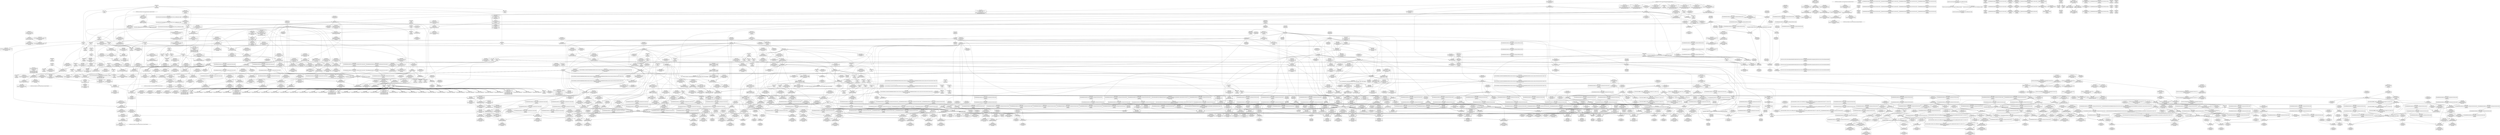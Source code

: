 digraph {
	CE0x4bc7f30 [shape=record,shape=Mrecord,label="{CE0x4bc7f30|_ret_void,_!dbg_!27735|include/linux/rcupdate.h,938}"]
	CE0x4ba4a40 [shape=record,shape=Mrecord,label="{CE0x4ba4a40|cred_sid:tmp2|*SummSource*}"]
	CE0x4b8eda0 [shape=record,shape=Mrecord,label="{CE0x4b8eda0|8:_%struct.sock*,_:_SCME_48,49_}"]
	CE0x4bc95e0 [shape=record,shape=Mrecord,label="{CE0x4bc95e0|rcu_read_lock:land.lhs.true|*SummSource*}"]
	CE0x4b28a80 [shape=record,shape=Mrecord,label="{CE0x4b28a80|sock_has_perm:cleanup}"]
	CE0x4be6f40 [shape=record,shape=Mrecord,label="{CE0x4be6f40|i64*_getelementptr_inbounds_(_4_x_i64_,_4_x_i64_*___llvm_gcov_ctr133,_i64_0,_i64_1)|*Constant*}"]
	CE0x4b4e110 [shape=record,shape=Mrecord,label="{CE0x4b4e110|avc_has_perm:tclass|Function::avc_has_perm&Arg::tclass::|*SummSource*}"]
	CE0x4bf0360 [shape=record,shape=Mrecord,label="{CE0x4bf0360|rcu_read_unlock:do.end|*SummSink*}"]
	CE0x4b297b0 [shape=record,shape=Mrecord,label="{CE0x4b297b0|task_sid:land.lhs.true|*SummSource*}"]
	CE0x4bc66d0 [shape=record,shape=Mrecord,label="{CE0x4bc66d0|cred_sid:entry|*SummSource*}"]
	CE0x4bcace0 [shape=record,shape=Mrecord,label="{CE0x4bcace0|cred_sid:tmp6|security/selinux/hooks.c,197|*SummSource*}"]
	CE0x4c2fda0 [shape=record,shape=Mrecord,label="{CE0x4c2fda0|__rcu_read_lock:do.end}"]
	CE0x4b98cd0 [shape=record,shape=Mrecord,label="{CE0x4b98cd0|rcu_read_lock:tmp10|include/linux/rcupdate.h,882}"]
	CE0x4b0c090 [shape=record,shape=Mrecord,label="{CE0x4b0c090|_call_void_lock_release(%struct.lockdep_map*_%map,_i32_1,_i64_ptrtoint_(i8*_blockaddress(_rcu_lock_release,_%__here)_to_i64))_#10,_!dbg_!27716|include/linux/rcupdate.h,423}"]
	CE0x4b99fa0 [shape=record,shape=Mrecord,label="{CE0x4b99fa0|rcu_read_lock:call3|include/linux/rcupdate.h,882}"]
	CE0x4b0c890 [shape=record,shape=Mrecord,label="{CE0x4b0c890|selinux_socket_listen:tmp3|*SummSource*}"]
	CE0x4c364b0 [shape=record,shape=Mrecord,label="{CE0x4c364b0|_ret_void,_!dbg_!27720|./arch/x86/include/asm/preempt.h,78|*SummSource*}"]
	CE0x4c1efb0 [shape=record,shape=Mrecord,label="{CE0x4c1efb0|__rcu_read_unlock:tmp7|include/linux/rcupdate.h,245|*SummSink*}"]
	CE0x4b04590 [shape=record,shape=Mrecord,label="{CE0x4b04590|i64_1|*Constant*}"]
	CE0x4b0fb60 [shape=record,shape=Mrecord,label="{CE0x4b0fb60|selinux_socket_listen:tmp2|*SummSource*}"]
	CE0x4be4a20 [shape=record,shape=Mrecord,label="{CE0x4be4a20|rcu_read_unlock:tmp13|include/linux/rcupdate.h,933|*SummSink*}"]
	CE0x4bf4630 [shape=record,shape=Mrecord,label="{CE0x4bf4630|rcu_read_unlock:tmp21|include/linux/rcupdate.h,935}"]
	CE0x4bb1790 [shape=record,shape=Mrecord,label="{CE0x4bb1790|task_sid:tmp17|security/selinux/hooks.c,208|*SummSink*}"]
	CE0x4c1aee0 [shape=record,shape=Mrecord,label="{CE0x4c1aee0|rcu_lock_release:bb|*SummSource*}"]
	CE0x4bb6740 [shape=record,shape=Mrecord,label="{CE0x4bb6740|rcu_lock_release:map|Function::rcu_lock_release&Arg::map::|*SummSource*}"]
	CE0x4b29ce0 [shape=record,shape=Mrecord,label="{CE0x4b29ce0|GLOBAL:rcu_lock_map|Global_var:rcu_lock_map|*SummSource*}"]
	CE0x4b9f140 [shape=record,shape=Mrecord,label="{CE0x4b9f140|i64*_getelementptr_inbounds_(_11_x_i64_,_11_x_i64_*___llvm_gcov_ctr127,_i64_0,_i64_1)|*Constant*|*SummSink*}"]
	CE0x4b8b070 [shape=record,shape=Mrecord,label="{CE0x4b8b070|i64_4|*Constant*}"]
	CE0x4beae80 [shape=record,shape=Mrecord,label="{CE0x4beae80|rcu_lock_acquire:bb|*SummSource*}"]
	CE0x4ba9670 [shape=record,shape=Mrecord,label="{CE0x4ba9670|rcu_read_lock:if.then}"]
	CE0x4b87e40 [shape=record,shape=Mrecord,label="{CE0x4b87e40|sock_has_perm:sk4|security/selinux/hooks.c,3974}"]
	CE0x4bb1720 [shape=record,shape=Mrecord,label="{CE0x4bb1720|task_sid:tmp17|security/selinux/hooks.c,208|*SummSource*}"]
	CE0x4b8d290 [shape=record,shape=Mrecord,label="{CE0x4b8d290|8:_%struct.sock*,_:_SCME_25,26_}"]
	CE0x4bcaeb0 [shape=record,shape=Mrecord,label="{CE0x4bcaeb0|GLOBAL:rcu_lock_acquire|*Constant*|*SummSource*}"]
	CE0x4b22a50 [shape=record,shape=Mrecord,label="{CE0x4b22a50|i64*_getelementptr_inbounds_(_13_x_i64_,_13_x_i64_*___llvm_gcov_ctr126,_i64_0,_i64_0)|*Constant*|*SummSource*}"]
	CE0x4b51940 [shape=record,shape=Mrecord,label="{CE0x4b51940|sock_has_perm:tmp14|security/selinux/hooks.c,3972|*SummSource*}"]
	CE0x4bc32b0 [shape=record,shape=Mrecord,label="{CE0x4bc32b0|i64*_getelementptr_inbounds_(_4_x_i64_,_4_x_i64_*___llvm_gcov_ctr134,_i64_0,_i64_0)|*Constant*|*SummSource*}"]
	CE0x4b880f0 [shape=record,shape=Mrecord,label="{CE0x4b880f0|sock_has_perm:sk4|security/selinux/hooks.c,3974|*SummSink*}"]
	CE0x4bb8de0 [shape=record,shape=Mrecord,label="{CE0x4bb8de0|rcu_lock_acquire:tmp4|include/linux/rcupdate.h,418|*SummSink*}"]
	CE0x4b9e2b0 [shape=record,shape=Mrecord,label="{CE0x4b9e2b0|task_sid:call|security/selinux/hooks.c,208}"]
	CE0x4ba4170 [shape=record,shape=Mrecord,label="{CE0x4ba4170|GLOBAL:__rcu_read_lock|*Constant*|*SummSource*}"]
	CE0x4bc4d80 [shape=record,shape=Mrecord,label="{CE0x4bc4d80|__rcu_read_unlock:bb}"]
	CE0x4b8e8e0 [shape=record,shape=Mrecord,label="{CE0x4b8e8e0|8:_%struct.sock*,_:_SCME_44,45_}"]
	CE0x4b7b7e0 [shape=record,shape=Mrecord,label="{CE0x4b7b7e0|task_sid:tmp21|security/selinux/hooks.c,208|*SummSource*}"]
	CE0x4ba3130 [shape=record,shape=Mrecord,label="{CE0x4ba3130|rcu_read_lock:tmp|*SummSink*}"]
	CE0x4c25930 [shape=record,shape=Mrecord,label="{CE0x4c25930|__preempt_count_sub:tmp5|./arch/x86/include/asm/preempt.h,77|*SummSink*}"]
	CE0x4b89a80 [shape=record,shape=Mrecord,label="{CE0x4b89a80|sock_has_perm:call6|security/selinux/hooks.c,3976|*SummSource*}"]
	CE0x4bb48e0 [shape=record,shape=Mrecord,label="{CE0x4bb48e0|task_sid:tmp19|security/selinux/hooks.c,208|*SummSource*}"]
	CE0x4b4db30 [shape=record,shape=Mrecord,label="{CE0x4b4db30|i32_77|*Constant*|*SummSource*}"]
	CE0x4bcec70 [shape=record,shape=Mrecord,label="{CE0x4bcec70|i64_0|*Constant*}"]
	CE0x4bdac40 [shape=record,shape=Mrecord,label="{CE0x4bdac40|rcu_read_lock:tmp16|include/linux/rcupdate.h,882}"]
	CE0x4bb4780 [shape=record,shape=Mrecord,label="{CE0x4bb4780|i8_1|*Constant*}"]
	"CONST[source:0(mediator),value:0(static)][purpose:{operation}][SrcIdx:2]"
	CE0x4b879b0 [shape=record,shape=Mrecord,label="{CE0x4b879b0|sock_has_perm:tmp15|security/selinux/hooks.c,3974}"]
	CE0x4ba9dc0 [shape=record,shape=Mrecord,label="{CE0x4ba9dc0|task_sid:tmp7|security/selinux/hooks.c,208|*SummSource*}"]
	CE0x4afd6d0 [shape=record,shape=Mrecord,label="{CE0x4afd6d0|i32_0|*Constant*}"]
	CE0x4c2b480 [shape=record,shape=Mrecord,label="{CE0x4c2b480|__rcu_read_unlock:do.end}"]
	CE0x4c4fa80 [shape=record,shape=Mrecord,label="{CE0x4c4fa80|__preempt_count_sub:do.body|*SummSource*}"]
	CE0x4bb2da0 [shape=record,shape=Mrecord,label="{CE0x4bb2da0|i8*_getelementptr_inbounds_(_25_x_i8_,_25_x_i8_*_.str3,_i32_0,_i32_0)|*Constant*}"]
	CE0x4b21390 [shape=record,shape=Mrecord,label="{CE0x4b21390|__rcu_read_lock:tmp5|include/linux/rcupdate.h,239|*SummSource*}"]
	CE0x4b8a580 [shape=record,shape=Mrecord,label="{CE0x4b8a580|0:_i8,_:_GCMR_rcu_read_lock.__warned_internal_global_i8_0,_section_.data.unlikely_,_align_1:_elem_0:default:}"]
	CE0x4b90200 [shape=record,shape=Mrecord,label="{CE0x4b90200|_ret_i32_%call7,_!dbg_!27749|security/selinux/hooks.c,210}"]
	CE0x4bab7f0 [shape=record,shape=Mrecord,label="{CE0x4bab7f0|task_sid:tmp8|security/selinux/hooks.c,208|*SummSink*}"]
	CE0x4b7d1a0 [shape=record,shape=Mrecord,label="{CE0x4b7d1a0|_call_void_asm_addl_$1,_%gs:$0_,_*m,ri,*m,_dirflag_,_fpsr_,_flags_(i32*___preempt_count,_i32_%sub,_i32*___preempt_count)_#3,_!dbg_!27717,_!srcloc_!27718|./arch/x86/include/asm/preempt.h,77|*SummSource*}"]
	CE0x4b8d410 [shape=record,shape=Mrecord,label="{CE0x4b8d410|8:_%struct.sock*,_:_SCME_26,27_}"]
	CE0x4b073d0 [shape=record,shape=Mrecord,label="{CE0x4b073d0|rcu_read_unlock:tmp2}"]
	CE0x4b05610 [shape=record,shape=Mrecord,label="{CE0x4b05610|sock_has_perm:perms|Function::sock_has_perm&Arg::perms::|*SummSource*}"]
	CE0x4baac30 [shape=record,shape=Mrecord,label="{CE0x4baac30|GLOBAL:__rcu_read_lock|*Constant*}"]
	CE0x4b2fd40 [shape=record,shape=Mrecord,label="{CE0x4b2fd40|rcu_read_lock:tmp14|include/linux/rcupdate.h,882}"]
	CE0x4b2a560 [shape=record,shape=Mrecord,label="{CE0x4b2a560|_call_void_mcount()_#3|*SummSource*}"]
	CE0x4ba8a30 [shape=record,shape=Mrecord,label="{CE0x4ba8a30|rcu_read_lock:tobool|include/linux/rcupdate.h,882}"]
	CE0x4bcc710 [shape=record,shape=Mrecord,label="{CE0x4bcc710|i64*_getelementptr_inbounds_(_4_x_i64_,_4_x_i64_*___llvm_gcov_ctr128,_i64_0,_i64_3)|*Constant*|*SummSource*}"]
	CE0x4c2b6e0 [shape=record,shape=Mrecord,label="{CE0x4c2b6e0|__rcu_read_unlock:do.end|*SummSource*}"]
	CE0x4bde030 [shape=record,shape=Mrecord,label="{CE0x4bde030|rcu_read_lock:tmp18|include/linux/rcupdate.h,882|*SummSource*}"]
	CE0x4b49060 [shape=record,shape=Mrecord,label="{CE0x4b49060|task_sid:tmp3|*SummSink*}"]
	CE0x4b1bf50 [shape=record,shape=Mrecord,label="{CE0x4b1bf50|i64*_getelementptr_inbounds_(_13_x_i64_,_13_x_i64_*___llvm_gcov_ctr126,_i64_0,_i64_0)|*Constant*|*SummSink*}"]
	CE0x4bce220 [shape=record,shape=Mrecord,label="{CE0x4bce220|GLOBAL:__llvm_gcov_ctr127|Global_var:__llvm_gcov_ctr127|*SummSource*}"]
	CE0x4b8abd0 [shape=record,shape=Mrecord,label="{CE0x4b8abd0|rcu_read_lock:tmp8|include/linux/rcupdate.h,882|*SummSink*}"]
	CE0x4b1c110 [shape=record,shape=Mrecord,label="{CE0x4b1c110|COLLAPSED:_GCMRE___llvm_gcov_ctr126_internal_global_13_x_i64_zeroinitializer:_elem_0:default:}"]
	CE0x4b91820 [shape=record,shape=Mrecord,label="{CE0x4b91820|sock_has_perm:call|security/selinux/hooks.c,3967}"]
	CE0x4bb1df0 [shape=record,shape=Mrecord,label="{CE0x4bb1df0|task_sid:tmp18|security/selinux/hooks.c,208}"]
	CE0x4bac020 [shape=record,shape=Mrecord,label="{CE0x4bac020|task_sid:do.end|*SummSink*}"]
	CE0x4b94230 [shape=record,shape=Mrecord,label="{CE0x4b94230|sock_has_perm:tmp8|security/selinux/hooks.c,3969|*SummSource*}"]
	CE0x4b7d010 [shape=record,shape=Mrecord,label="{CE0x4b7d010|__preempt_count_add:tmp}"]
	CE0x4b0c100 [shape=record,shape=Mrecord,label="{CE0x4b0c100|_call_void_lock_release(%struct.lockdep_map*_%map,_i32_1,_i64_ptrtoint_(i8*_blockaddress(_rcu_lock_release,_%__here)_to_i64))_#10,_!dbg_!27716|include/linux/rcupdate.h,423|*SummSource*}"]
	CE0x4bca140 [shape=record,shape=Mrecord,label="{CE0x4bca140|rcu_read_unlock:tmp1}"]
	CE0x4bdd0d0 [shape=record,shape=Mrecord,label="{CE0x4bdd0d0|i64*_getelementptr_inbounds_(_11_x_i64_,_11_x_i64_*___llvm_gcov_ctr127,_i64_0,_i64_9)|*Constant*}"]
	CE0x4bb0980 [shape=record,shape=Mrecord,label="{CE0x4bb0980|task_sid:tmp14|security/selinux/hooks.c,208|*SummSource*}"]
	CE0x4be2670 [shape=record,shape=Mrecord,label="{CE0x4be2670|rcu_read_unlock:tmp14|include/linux/rcupdate.h,933|*SummSink*}"]
	CE0x4c2c740 [shape=record,shape=Mrecord,label="{CE0x4c2c740|i64*_getelementptr_inbounds_(_4_x_i64_,_4_x_i64_*___llvm_gcov_ctr128,_i64_0,_i64_0)|*Constant*}"]
	CE0x4becd30 [shape=record,shape=Mrecord,label="{CE0x4becd30|rcu_read_unlock:tmp11|include/linux/rcupdate.h,933}"]
	CE0x4baaa50 [shape=record,shape=Mrecord,label="{CE0x4baaa50|_call_void_mcount()_#3|*SummSource*}"]
	CE0x4c6f900 [shape=record,shape=Mrecord,label="{CE0x4c6f900|COLLAPSED:_GCMRE___llvm_gcov_ctr135_internal_global_4_x_i64_zeroinitializer:_elem_0:default:}"]
	CE0x4b34800 [shape=record,shape=Mrecord,label="{CE0x4b34800|GLOBAL:rcu_read_lock|*Constant*|*SummSink*}"]
	CE0x4b099e0 [shape=record,shape=Mrecord,label="{CE0x4b099e0|i64*_getelementptr_inbounds_(_2_x_i64_,_2_x_i64_*___llvm_gcov_ctr98,_i64_0,_i64_0)|*Constant*|*SummSource*}"]
	CE0x4b8d640 [shape=record,shape=Mrecord,label="{CE0x4b8d640|8:_%struct.sock*,_:_SCME_28,29_}"]
	CE0x4b4e240 [shape=record,shape=Mrecord,label="{CE0x4b4e240|avc_has_perm:tclass|Function::avc_has_perm&Arg::tclass::|*SummSink*}"]
	CE0x4b8cd40 [shape=record,shape=Mrecord,label="{CE0x4b8cd40|task_sid:do.body}"]
	CE0x4be4f60 [shape=record,shape=Mrecord,label="{CE0x4be4f60|__rcu_read_unlock:tmp2}"]
	CE0x4b8ccd0 [shape=record,shape=Mrecord,label="{CE0x4b8ccd0|task_sid:bb|*SummSink*}"]
	CE0x4bca1b0 [shape=record,shape=Mrecord,label="{CE0x4bca1b0|rcu_read_unlock:tmp1|*SummSource*}"]
	CE0x4c2d920 [shape=record,shape=Mrecord,label="{CE0x4c2d920|rcu_lock_release:__here}"]
	CE0x4bb0e60 [shape=record,shape=Mrecord,label="{CE0x4bb0e60|task_sid:tmp15|security/selinux/hooks.c,208|*SummSink*}"]
	CE0x4b2a6c0 [shape=record,shape=Mrecord,label="{CE0x4b2a6c0|get_current:bb|*SummSink*}"]
	CE0x4aff3f0 [shape=record,shape=Mrecord,label="{CE0x4aff3f0|selinux_socket_listen:call1|security/selinux/hooks.c,4189}"]
	CE0x4ba6910 [shape=record,shape=Mrecord,label="{CE0x4ba6910|rcu_read_lock:bb|*SummSink*}"]
	CE0x4b7f520 [shape=record,shape=Mrecord,label="{CE0x4b7f520|__rcu_read_unlock:tmp6|include/linux/rcupdate.h,245}"]
	CE0x4c4fa10 [shape=record,shape=Mrecord,label="{CE0x4c4fa10|__preempt_count_sub:do.body}"]
	CE0x4b91750 [shape=record,shape=Mrecord,label="{CE0x4b91750|i64_56|*Constant*|*SummSink*}"]
	CE0x4bb2130 [shape=record,shape=Mrecord,label="{CE0x4bb2130|i8_1|*Constant*|*SummSink*}"]
	CE0x4bbf7a0 [shape=record,shape=Mrecord,label="{CE0x4bbf7a0|i64_ptrtoint_(i8*_blockaddress(_rcu_lock_acquire,_%__here)_to_i64)|*Constant*|*SummSource*}"]
	CE0x4bdb900 [shape=record,shape=Mrecord,label="{CE0x4bdb900|i8*_getelementptr_inbounds_(_25_x_i8_,_25_x_i8_*_.str45,_i32_0,_i32_0)|*Constant*}"]
	CE0x4b8c660 [shape=record,shape=Mrecord,label="{CE0x4b8c660|i64*_getelementptr_inbounds_(_6_x_i64_,_6_x_i64_*___llvm_gcov_ctr327,_i64_0,_i64_3)|*Constant*|*SummSource*}"]
	CE0x4b28ea0 [shape=record,shape=Mrecord,label="{CE0x4b28ea0|task_sid:if.then|*SummSource*}"]
	CE0x4b52130 [shape=record,shape=Mrecord,label="{CE0x4b52130|0:_i8,_8:_%struct.lsm_network_audit*,_24:_%struct.selinux_audit_data*,_:_SCMRE_0,1_|*MultipleSource*|security/selinux/hooks.c, 3965|security/selinux/hooks.c,3972}"]
	CE0x4c1de90 [shape=record,shape=Mrecord,label="{CE0x4c1de90|rcu_lock_release:tmp7|*SummSink*}"]
	CE0x4bae050 [shape=record,shape=Mrecord,label="{CE0x4bae050|i64*_getelementptr_inbounds_(_2_x_i64_,_2_x_i64_*___llvm_gcov_ctr131,_i64_0,_i64_0)|*Constant*|*SummSource*}"]
	CE0x4b052a0 [shape=record,shape=Mrecord,label="{CE0x4b052a0|i64*_getelementptr_inbounds_(_2_x_i64_,_2_x_i64_*___llvm_gcov_ctr359,_i64_0,_i64_0)|*Constant*}"]
	CE0x4ba5660 [shape=record,shape=Mrecord,label="{CE0x4ba5660|task_sid:tmp7|security/selinux/hooks.c,208}"]
	CE0x4b10b80 [shape=record,shape=Mrecord,label="{CE0x4b10b80|i64*_getelementptr_inbounds_(_2_x_i64_,_2_x_i64_*___llvm_gcov_ctr98,_i64_0,_i64_1)|*Constant*|*SummSource*}"]
	CE0x4b8ec70 [shape=record,shape=Mrecord,label="{CE0x4b8ec70|8:_%struct.sock*,_:_SCME_47,48_}"]
	CE0x4bc9300 [shape=record,shape=Mrecord,label="{CE0x4bc9300|rcu_read_lock:tmp8|include/linux/rcupdate.h,882}"]
	CE0x4b02690 [shape=record,shape=Mrecord,label="{CE0x4b02690|GLOBAL:get_current|*Constant*}"]
	CE0x4ba3970 [shape=record,shape=Mrecord,label="{CE0x4ba3970|cred_sid:tmp3}"]
	CE0x4baff30 [shape=record,shape=Mrecord,label="{CE0x4baff30|i64_7|*Constant*|*SummSource*}"]
	CE0x4ba1ac0 [shape=record,shape=Mrecord,label="{CE0x4ba1ac0|rcu_read_unlock:do.end}"]
	CE0x4b02e20 [shape=record,shape=Mrecord,label="{CE0x4b02e20|_call_void_mcount()_#3|*SummSink*}"]
	CE0x4b96380 [shape=record,shape=Mrecord,label="{CE0x4b96380|sock_has_perm:tmp5|security/selinux/hooks.c,3966|*SummSink*}"]
	CE0x4bb9680 [shape=record,shape=Mrecord,label="{CE0x4bb9680|rcu_lock_acquire:tmp5|include/linux/rcupdate.h,418}"]
	CE0x4b87120 [shape=record,shape=Mrecord,label="{CE0x4b87120|sock_has_perm:u2|security/selinux/hooks.c,3974}"]
	CE0x4bc0390 [shape=record,shape=Mrecord,label="{CE0x4bc0390|rcu_lock_acquire:tmp6|*SummSink*}"]
	CE0x4b276b0 [shape=record,shape=Mrecord,label="{CE0x4b276b0|sock_has_perm:tmp|*SummSource*}"]
	CE0x4b47a00 [shape=record,shape=Mrecord,label="{CE0x4b47a00|i64*_getelementptr_inbounds_(_11_x_i64_,_11_x_i64_*___llvm_gcov_ctr127,_i64_0,_i64_0)|*Constant*}"]
	CE0x4b897c0 [shape=record,shape=Mrecord,label="{CE0x4b897c0|sock_has_perm:sclass|security/selinux/hooks.c,3976}"]
	CE0x4bebd70 [shape=record,shape=Mrecord,label="{CE0x4bebd70|rcu_read_unlock:bb|*SummSink*}"]
	CE0x4b89d20 [shape=record,shape=Mrecord,label="{CE0x4b89d20|i32_(i32,_i32,_i16,_i32,_%struct.common_audit_data*)*_bitcast_(i32_(i32,_i32,_i16,_i32,_%struct.common_audit_data.495*)*_avc_has_perm_to_i32_(i32,_i32,_i16,_i32,_%struct.common_audit_data*)*)|*Constant*}"]
	CE0x4b992f0 [shape=record,shape=Mrecord,label="{CE0x4b992f0|rcu_read_lock:tmp10|include/linux/rcupdate.h,882|*SummSource*}"]
	CE0x4b8d0f0 [shape=record,shape=Mrecord,label="{CE0x4b8d0f0|8:_%struct.sock*,_:_SCME_24,25_}"]
	CE0x4ba0bc0 [shape=record,shape=Mrecord,label="{CE0x4ba0bc0|task_sid:tmp2|*SummSource*}"]
	CE0x4badb70 [shape=record,shape=Mrecord,label="{CE0x4badb70|GLOBAL:task_sid.__warned|Global_var:task_sid.__warned|*SummSink*}"]
	CE0x5d30ca0 [shape=record,shape=Mrecord,label="{CE0x5d30ca0|selinux_socket_listen:call1|security/selinux/hooks.c,4189|*SummSource*}"]
	CE0x4bac6e0 [shape=record,shape=Mrecord,label="{CE0x4bac6e0|_call_void___rcu_read_lock()_#10,_!dbg_!27710|include/linux/rcupdate.h,879|*SummSink*}"]
	CE0x4beb380 [shape=record,shape=Mrecord,label="{CE0x4beb380|rcu_read_unlock:tmp5|include/linux/rcupdate.h,933|*SummSource*}"]
	CE0x4b8c390 [shape=record,shape=Mrecord,label="{CE0x4b8c390|i64*_getelementptr_inbounds_(_6_x_i64_,_6_x_i64_*___llvm_gcov_ctr327,_i64_0,_i64_3)|*Constant*}"]
	CE0x4b76820 [shape=record,shape=Mrecord,label="{CE0x4b76820|1216:_i8*,_:_CRE_1216,1224_|*MultipleSource*|Function::sock_has_perm&Arg::sk::|security/selinux/hooks.c,3964|*LoadInst*|security/selinux/hooks.c,4189}"]
	CE0x4b8fed0 [shape=record,shape=Mrecord,label="{CE0x4b8fed0|task_sid:task|Function::task_sid&Arg::task::}"]
	CE0x4bef210 [shape=record,shape=Mrecord,label="{CE0x4bef210|__preempt_count_add:entry|*SummSource*}"]
	CE0x4b79e50 [shape=record,shape=Mrecord,label="{CE0x4b79e50|task_sid:tmp25|security/selinux/hooks.c,208|*SummSink*}"]
	CE0x4b8a050 [shape=record,shape=Mrecord,label="{CE0x4b8a050|i32_(i32,_i32,_i16,_i32,_%struct.common_audit_data*)*_bitcast_(i32_(i32,_i32,_i16,_i32,_%struct.common_audit_data.495*)*_avc_has_perm_to_i32_(i32,_i32,_i16,_i32,_%struct.common_audit_data*)*)|*Constant*|*SummSink*}"]
	CE0x4bdf640 [shape=record,shape=Mrecord,label="{CE0x4bdf640|rcu_read_lock:tmp20|include/linux/rcupdate.h,882|*SummSource*}"]
	CE0x4bf57e0 [shape=record,shape=Mrecord,label="{CE0x4bf57e0|rcu_read_unlock:tmp17|include/linux/rcupdate.h,933|*SummSink*}"]
	CE0x4bdf250 [shape=record,shape=Mrecord,label="{CE0x4bdf250|rcu_read_lock:tmp19|include/linux/rcupdate.h,882|*SummSource*}"]
	CE0x4bab8c0 [shape=record,shape=Mrecord,label="{CE0x4bab8c0|task_sid:tmp9|security/selinux/hooks.c,208}"]
	CE0x4bd4440 [shape=record,shape=Mrecord,label="{CE0x4bd4440|__preempt_count_sub:tmp7|./arch/x86/include/asm/preempt.h,78|*SummSource*}"]
	CE0x4b04380 [shape=record,shape=Mrecord,label="{CE0x4b04380|get_current:entry}"]
	CE0x4bc4ff0 [shape=record,shape=Mrecord,label="{CE0x4bc4ff0|_call_void_mcount()_#3|*SummSink*}"]
	CE0x4bf0c10 [shape=record,shape=Mrecord,label="{CE0x4bf0c10|rcu_read_unlock:tmp8|include/linux/rcupdate.h,933|*SummSource*}"]
	CE0x4b8bb50 [shape=record,shape=Mrecord,label="{CE0x4b8bb50|_ret_i32_%retval.0,_!dbg_!27728|security/selinux/avc.c,775|*SummSink*}"]
	CE0x4b29850 [shape=record,shape=Mrecord,label="{CE0x4b29850|task_sid:land.lhs.true|*SummSink*}"]
	CE0x4b90510 [shape=record,shape=Mrecord,label="{CE0x4b90510|_ret_i32_%call7,_!dbg_!27749|security/selinux/hooks.c,210|*SummSink*}"]
	CE0x4ba6b70 [shape=record,shape=Mrecord,label="{CE0x4ba6b70|rcu_read_lock:do.body|*SummSource*}"]
	CE0x4b49d80 [shape=record,shape=Mrecord,label="{CE0x4b49d80|get_current:tmp|*SummSink*}"]
	CE0x4b86810 [shape=record,shape=Mrecord,label="{CE0x4b86810|sock_has_perm:tmp17|security/selinux/hooks.c,3976|*SummSource*}"]
	CE0x4b2f760 [shape=record,shape=Mrecord,label="{CE0x4b2f760|rcu_read_unlock:call3|include/linux/rcupdate.h,933|*SummSource*}"]
	CE0x4b0c230 [shape=record,shape=Mrecord,label="{CE0x4b0c230|_call_void_lock_release(%struct.lockdep_map*_%map,_i32_1,_i64_ptrtoint_(i8*_blockaddress(_rcu_lock_release,_%__here)_to_i64))_#10,_!dbg_!27716|include/linux/rcupdate.h,423|*SummSink*}"]
	CE0x4b810b0 [shape=record,shape=Mrecord,label="{CE0x4b810b0|_call_void_mcount()_#3|*SummSource*}"]
	CE0x4bc6ca0 [shape=record,shape=Mrecord,label="{CE0x4bc6ca0|_ret_i32_%tmp6,_!dbg_!27716|security/selinux/hooks.c,197}"]
	CE0x4b1cb10 [shape=record,shape=Mrecord,label="{CE0x4b1cb10|COLLAPSED:_GCMRE___llvm_gcov_ctr98_internal_global_2_x_i64_zeroinitializer:_elem_0:default:}"]
	CE0x4b20690 [shape=record,shape=Mrecord,label="{CE0x4b20690|avc_has_perm:ssid|Function::avc_has_perm&Arg::ssid::}"]
	CE0x4bbf6a0 [shape=record,shape=Mrecord,label="{CE0x4bbf6a0|i64_ptrtoint_(i8*_blockaddress(_rcu_lock_acquire,_%__here)_to_i64)|*Constant*}"]
	CE0x4b55f70 [shape=record,shape=Mrecord,label="{CE0x4b55f70|i64*_getelementptr_inbounds_(_6_x_i64_,_6_x_i64_*___llvm_gcov_ctr327,_i64_0,_i64_5)|*Constant*|*SummSink*}"]
	"CONST[source:2(external),value:2(dynamic)][purpose:{subject}][SrcIdx:3]"
	"CONST[source:0(mediator),value:2(dynamic)][purpose:{subject}][SnkIdx:0]"
	CE0x4be4250 [shape=record,shape=Mrecord,label="{CE0x4be4250|i64*_getelementptr_inbounds_(_4_x_i64_,_4_x_i64_*___llvm_gcov_ctr128,_i64_0,_i64_3)|*Constant*}"]
	CE0x4b2fbd0 [shape=record,shape=Mrecord,label="{CE0x4b2fbd0|rcu_read_lock:tmp13|include/linux/rcupdate.h,882}"]
	CE0x4bdf430 [shape=record,shape=Mrecord,label="{CE0x4bdf430|rcu_read_lock:tmp20|include/linux/rcupdate.h,882}"]
	CE0x4b20a20 [shape=record,shape=Mrecord,label="{CE0x4b20a20|avc_has_perm:tsid|Function::avc_has_perm&Arg::tsid::|*SummSource*}"]
	CE0x4bedac0 [shape=record,shape=Mrecord,label="{CE0x4bedac0|rcu_read_unlock:tmp12|include/linux/rcupdate.h,933}"]
	CE0x4b470d0 [shape=record,shape=Mrecord,label="{CE0x4b470d0|GLOBAL:rcu_read_lock|*Constant*}"]
	CE0x4bb58a0 [shape=record,shape=Mrecord,label="{CE0x4bb58a0|_call_void_rcu_lock_release(%struct.lockdep_map*_rcu_lock_map)_#10,_!dbg_!27733|include/linux/rcupdate.h,935}"]
	CE0x4ba95b0 [shape=record,shape=Mrecord,label="{CE0x4ba95b0|rcu_read_lock:if.end|*SummSink*}"]
	CE0x4b42670 [shape=record,shape=Mrecord,label="{CE0x4b42670|i32_4096|*Constant*}"]
	CE0x4c35390 [shape=record,shape=Mrecord,label="{CE0x4c35390|i64*_getelementptr_inbounds_(_4_x_i64_,_4_x_i64_*___llvm_gcov_ctr129,_i64_0,_i64_2)|*Constant*|*SummSource*}"]
	CE0x4bc0900 [shape=record,shape=Mrecord,label="{CE0x4bc0900|i64*_getelementptr_inbounds_(_4_x_i64_,_4_x_i64_*___llvm_gcov_ctr128,_i64_0,_i64_1)|*Constant*}"]
	CE0x4b96770 [shape=record,shape=Mrecord,label="{CE0x4b96770|i8_0|*Constant*|*SummSink*}"]
	CE0x4bdf2c0 [shape=record,shape=Mrecord,label="{CE0x4bdf2c0|rcu_read_lock:tmp19|include/linux/rcupdate.h,882|*SummSink*}"]
	CE0x4b77cc0 [shape=record,shape=Mrecord,label="{CE0x4b77cc0|sock_has_perm:tmp2|*LoadInst*|security/selinux/hooks.c,3964}"]
	CE0x4b28810 [shape=record,shape=Mrecord,label="{CE0x4b28810|sock_has_perm:ad|security/selinux/hooks.c, 3965|*SummSink*}"]
	CE0x4ba4680 [shape=record,shape=Mrecord,label="{CE0x4ba4680|GLOBAL:__llvm_gcov_ctr126|Global_var:__llvm_gcov_ctr126|*SummSink*}"]
	CE0x4c1f9f0 [shape=record,shape=Mrecord,label="{CE0x4c1f9f0|rcu_lock_acquire:__here|*SummSource*}"]
	CE0x4b96e40 [shape=record,shape=Mrecord,label="{CE0x4b96e40|_call_void_mcount()_#3}"]
	CE0x4b903b0 [shape=record,shape=Mrecord,label="{CE0x4b903b0|_ret_i32_%call7,_!dbg_!27749|security/selinux/hooks.c,210|*SummSource*}"]
	CE0x4bb02e0 [shape=record,shape=Mrecord,label="{CE0x4bb02e0|i64_7|*Constant*|*SummSink*}"]
	CE0x4c4dbf0 [shape=record,shape=Mrecord,label="{CE0x4c4dbf0|__preempt_count_add:tmp2|*SummSource*}"]
	CE0x4b0f2e0 [shape=record,shape=Mrecord,label="{CE0x4b0f2e0|sock_has_perm:net|security/selinux/hooks.c, 3966}"]
	CE0x4c69240 [shape=record,shape=Mrecord,label="{CE0x4c69240|__preempt_count_sub:tmp1|*SummSource*}"]
	CE0x4b3cc80 [shape=record,shape=Mrecord,label="{CE0x4b3cc80|_ret_i32_%call1,_!dbg_!27716|security/selinux/hooks.c,4189|*SummSink*}"]
	CE0x4bc4e50 [shape=record,shape=Mrecord,label="{CE0x4bc4e50|__rcu_read_unlock:tmp3|*SummSource*}"]
	CE0x4bb54d0 [shape=record,shape=Mrecord,label="{CE0x4bb54d0|rcu_read_unlock:tmp22|include/linux/rcupdate.h,935|*SummSink*}"]
	CE0x4bef630 [shape=record,shape=Mrecord,label="{CE0x4bef630|rcu_read_unlock:land.lhs.true2|*SummSink*}"]
	CE0x4b87880 [shape=record,shape=Mrecord,label="{CE0x4b87880|sock_has_perm:net3|security/selinux/hooks.c,3974|*SummSink*}"]
	CE0x4ba7270 [shape=record,shape=Mrecord,label="{CE0x4ba7270|i64_3|*Constant*}"]
	CE0x4be9bc0 [shape=record,shape=Mrecord,label="{CE0x4be9bc0|rcu_read_unlock:do.body}"]
	CE0x4b8bee0 [shape=record,shape=Mrecord,label="{CE0x4b8bee0|sock_has_perm:retval.0}"]
	CE0x4bb8290 [shape=record,shape=Mrecord,label="{CE0x4bb8290|__rcu_read_lock:bb}"]
	CE0x4be9590 [shape=record,shape=Mrecord,label="{CE0x4be9590|rcu_read_unlock:tobool|include/linux/rcupdate.h,933}"]
	CE0x4b8f390 [shape=record,shape=Mrecord,label="{CE0x4b8f390|8:_%struct.sock*,_:_SCME_53,54_}"]
	CE0x4b94d00 [shape=record,shape=Mrecord,label="{CE0x4b94d00|sock_has_perm:tmp12|security/selinux/hooks.c,3970}"]
	CE0x4b8f5f0 [shape=record,shape=Mrecord,label="{CE0x4b8f5f0|8:_%struct.sock*,_:_SCME_55,56_}"]
	CE0x4b32200 [shape=record,shape=Mrecord,label="{CE0x4b32200|i32_77|*Constant*}"]
	CE0x4be6430 [shape=record,shape=Mrecord,label="{CE0x4be6430|i64*_getelementptr_inbounds_(_4_x_i64_,_4_x_i64_*___llvm_gcov_ctr128,_i64_0,_i64_0)|*Constant*|*SummSink*}"]
	CE0x4bc5620 [shape=record,shape=Mrecord,label="{CE0x4bc5620|task_sid:call7|security/selinux/hooks.c,208}"]
	CE0x4be5a50 [shape=record,shape=Mrecord,label="{CE0x4be5a50|i64*_getelementptr_inbounds_(_4_x_i64_,_4_x_i64_*___llvm_gcov_ctr130,_i64_0,_i64_2)|*Constant*}"]
	CE0x4bac830 [shape=record,shape=Mrecord,label="{CE0x4bac830|__rcu_read_lock:entry}"]
	CE0x4bc39d0 [shape=record,shape=Mrecord,label="{CE0x4bc39d0|__preempt_count_sub:tmp2|*SummSink*}"]
	CE0x4bcd680 [shape=record,shape=Mrecord,label="{CE0x4bcd680|rcu_read_unlock:tmp6|include/linux/rcupdate.h,933|*SummSource*}"]
	CE0x4c1d4c0 [shape=record,shape=Mrecord,label="{CE0x4c1d4c0|i64*_getelementptr_inbounds_(_4_x_i64_,_4_x_i64_*___llvm_gcov_ctr129,_i64_0,_i64_2)|*Constant*}"]
	CE0x4bc96b0 [shape=record,shape=Mrecord,label="{CE0x4bc96b0|rcu_read_lock:land.lhs.true|*SummSink*}"]
	CE0x4bae250 [shape=record,shape=Mrecord,label="{CE0x4bae250|cred_sid:tmp}"]
	CE0x4b4c690 [shape=record,shape=Mrecord,label="{CE0x4b4c690|_call_void_mcount()_#3|*SummSource*}"]
	CE0x4ba3230 [shape=record,shape=Mrecord,label="{CE0x4ba3230|rcu_read_lock:tmp1}"]
	CE0x4b7c050 [shape=record,shape=Mrecord,label="{CE0x4b7c050|i64*_getelementptr_inbounds_(_13_x_i64_,_13_x_i64_*___llvm_gcov_ctr126,_i64_0,_i64_10)|*Constant*|*SummSource*}"]
	CE0x4bb0410 [shape=record,shape=Mrecord,label="{CE0x4bb0410|task_sid:tmp14|security/selinux/hooks.c,208|*SummSink*}"]
	CE0x4bae9d0 [shape=record,shape=Mrecord,label="{CE0x4bae9d0|rcu_lock_acquire:map|Function::rcu_lock_acquire&Arg::map::|*SummSink*}"]
	CE0x4bcb090 [shape=record,shape=Mrecord,label="{CE0x4bcb090|rcu_lock_acquire:entry|*SummSink*}"]
	CE0x4b7d080 [shape=record,shape=Mrecord,label="{CE0x4b7d080|COLLAPSED:_GCMRE___llvm_gcov_ctr129_internal_global_4_x_i64_zeroinitializer:_elem_0:default:}"]
	CE0x4b4dd10 [shape=record,shape=Mrecord,label="{CE0x4b4dd10|sock_has_perm:bb|*SummSink*}"]
	CE0x4b93000 [shape=record,shape=Mrecord,label="{CE0x4b93000|sock_has_perm:cmp|security/selinux/hooks.c,3969|*SummSource*}"]
	CE0x4b34870 [shape=record,shape=Mrecord,label="{CE0x4b34870|rcu_read_lock:entry}"]
	CE0x4bf36d0 [shape=record,shape=Mrecord,label="{CE0x4bf36d0|i64*_getelementptr_inbounds_(_11_x_i64_,_11_x_i64_*___llvm_gcov_ctr132,_i64_0,_i64_9)|*Constant*}"]
	CE0x4c31340 [shape=record,shape=Mrecord,label="{CE0x4c31340|_call_void_asm_addl_$1,_%gs:$0_,_*m,ri,*m,_dirflag_,_fpsr_,_flags_(i32*___preempt_count,_i32_%sub,_i32*___preempt_count)_#3,_!dbg_!27717,_!srcloc_!27718|./arch/x86/include/asm/preempt.h,77}"]
	CE0x4bb7780 [shape=record,shape=Mrecord,label="{CE0x4bb7780|__rcu_read_unlock:entry|*SummSource*}"]
	CE0x4bca790 [shape=record,shape=Mrecord,label="{CE0x4bca790|rcu_read_lock:land.lhs.true2|*SummSink*}"]
	CE0x4baa1f0 [shape=record,shape=Mrecord,label="{CE0x4baa1f0|cred_sid:tmp1|*SummSink*}"]
	CE0x4b22910 [shape=record,shape=Mrecord,label="{CE0x4b22910|i64*_getelementptr_inbounds_(_13_x_i64_,_13_x_i64_*___llvm_gcov_ctr126,_i64_0,_i64_0)|*Constant*}"]
	CE0x4b3bac0 [shape=record,shape=Mrecord,label="{CE0x4b3bac0|_ret_i32_%call1,_!dbg_!27716|security/selinux/hooks.c,4189|*SummSource*}"]
	CE0x4b32670 [shape=record,shape=Mrecord,label="{CE0x4b32670|i32_22|*Constant*|*SummSink*}"]
	CE0x4beaf90 [shape=record,shape=Mrecord,label="{CE0x4beaf90|rcu_lock_acquire:bb|*SummSink*}"]
	CE0x4ba3d80 [shape=record,shape=Mrecord,label="{CE0x4ba3d80|i64_1|*Constant*}"]
	CE0x4b9e710 [shape=record,shape=Mrecord,label="{CE0x4b9e710|rcu_read_unlock:if.then|*SummSink*}"]
	CE0x4c2c240 [shape=record,shape=Mrecord,label="{CE0x4c2c240|__rcu_read_lock:do.end|*SummSource*}"]
	CE0x4c2fe70 [shape=record,shape=Mrecord,label="{CE0x4c2fe70|__rcu_read_unlock:tmp1}"]
	CE0x4c2f8d0 [shape=record,shape=Mrecord,label="{CE0x4c2f8d0|i64*_getelementptr_inbounds_(_4_x_i64_,_4_x_i64_*___llvm_gcov_ctr134,_i64_0,_i64_1)|*Constant*|*SummSink*}"]
	CE0x4b9f3b0 [shape=record,shape=Mrecord,label="{CE0x4b9f3b0|task_sid:tmp4|*LoadInst*|security/selinux/hooks.c,208|*SummSource*}"]
	CE0x4bc6130 [shape=record,shape=Mrecord,label="{CE0x4bc6130|GLOBAL:cred_sid|*Constant*|*SummSource*}"]
	CE0x4b8c1d0 [shape=record,shape=Mrecord,label="{CE0x4b8c1d0|8:_%struct.sock*,_:_SCME_0,4_|*MultipleSource*|security/selinux/hooks.c, 3966|security/selinux/hooks.c,3966|security/selinux/hooks.c,3966}"]
	CE0x4b9e670 [shape=record,shape=Mrecord,label="{CE0x4b9e670|rcu_read_unlock:if.then|*SummSource*}"]
	CE0x4be0240 [shape=record,shape=Mrecord,label="{CE0x4be0240|rcu_read_lock:tmp21|include/linux/rcupdate.h,884|*SummSink*}"]
	CE0x4b78590 [shape=record,shape=Mrecord,label="{CE0x4b78590|i8*_getelementptr_inbounds_(_41_x_i8_,_41_x_i8_*_.str44,_i32_0,_i32_0)|*Constant*|*SummSink*}"]
	CE0x4c61340 [shape=record,shape=Mrecord,label="{CE0x4c61340|_call_void_mcount()_#3|*SummSource*}"]
	CE0x4bb5910 [shape=record,shape=Mrecord,label="{CE0x4bb5910|_call_void_rcu_lock_release(%struct.lockdep_map*_rcu_lock_map)_#10,_!dbg_!27733|include/linux/rcupdate.h,935|*SummSource*}"]
	CE0x4b7bd20 [shape=record,shape=Mrecord,label="{CE0x4b7bd20|task_sid:tmp23|security/selinux/hooks.c,208}"]
	CE0x4c36790 [shape=record,shape=Mrecord,label="{CE0x4c36790|void_(i32*,_i32,_i32*)*_asm_addl_$1,_%gs:$0_,_*m,ri,*m,_dirflag_,_fpsr_,_flags_|*SummSink*}"]
	CE0x4b8f850 [shape=record,shape=Mrecord,label="{CE0x4b8f850|i32_8|*Constant*|*SummSource*}"]
	CE0x4beb3f0 [shape=record,shape=Mrecord,label="{CE0x4beb3f0|rcu_read_unlock:tmp5|include/linux/rcupdate.h,933|*SummSink*}"]
	CE0x4c36520 [shape=record,shape=Mrecord,label="{CE0x4c36520|_ret_void,_!dbg_!27720|./arch/x86/include/asm/preempt.h,78|*SummSink*}"]
	CE0x4b4e6f0 [shape=record,shape=Mrecord,label="{CE0x4b4e6f0|sock_has_perm:tmp3|security/selinux/hooks.c,3964}"]
	CE0x4b56320 [shape=record,shape=Mrecord,label="{CE0x4b56320|sock_has_perm:tmp18|security/selinux/hooks.c,3977|*SummSink*}"]
	CE0x4c1f420 [shape=record,shape=Mrecord,label="{CE0x4c1f420|__preempt_count_add:do.body}"]
	CE0x4bea4c0 [shape=record,shape=Mrecord,label="{CE0x4bea4c0|GLOBAL:__llvm_gcov_ctr132|Global_var:__llvm_gcov_ctr132}"]
	CE0x4c26390 [shape=record,shape=Mrecord,label="{CE0x4c26390|i64*_getelementptr_inbounds_(_4_x_i64_,_4_x_i64_*___llvm_gcov_ctr135,_i64_0,_i64_0)|*Constant*|*SummSource*}"]
	CE0x4b7b680 [shape=record,shape=Mrecord,label="{CE0x4b7b680|task_sid:tmp22|security/selinux/hooks.c,208}"]
	CE0x4c1ec50 [shape=record,shape=Mrecord,label="{CE0x4c1ec50|i32_0|*Constant*}"]
	"CONST[source:0(mediator),value:2(dynamic)][purpose:{object}][SnkIdx:1]"
	CE0x4b4bc90 [shape=record,shape=Mrecord,label="{CE0x4b4bc90|task_sid:tobool1|security/selinux/hooks.c,208|*SummSource*}"]
	CE0x4be1770 [shape=record,shape=Mrecord,label="{CE0x4be1770|rcu_read_unlock:tmp16|include/linux/rcupdate.h,933|*SummSource*}"]
	CE0x4bf6e00 [shape=record,shape=Mrecord,label="{CE0x4bf6e00|i32_934|*Constant*|*SummSource*}"]
	CE0x4b96d50 [shape=record,shape=Mrecord,label="{CE0x4b96d50|__preempt_count_add:tmp3|*SummSink*}"]
	CE0x4babd80 [shape=record,shape=Mrecord,label="{CE0x4babd80|task_sid:land.lhs.true2|*SummSink*}"]
	CE0x4baa180 [shape=record,shape=Mrecord,label="{CE0x4baa180|cred_sid:tmp1|*SummSource*}"]
	CE0x4bf75b0 [shape=record,shape=Mrecord,label="{CE0x4bf75b0|i8*_getelementptr_inbounds_(_44_x_i8_,_44_x_i8_*_.str47,_i32_0,_i32_0)|*Constant*|*SummSource*}"]
	CE0x4b99590 [shape=record,shape=Mrecord,label="{CE0x4b99590|rcu_read_lock:tmp11|include/linux/rcupdate.h,882}"]
	CE0x4be2d00 [shape=record,shape=Mrecord,label="{CE0x4be2d00|rcu_lock_release:tmp2}"]
	CE0x4b25d30 [shape=record,shape=Mrecord,label="{CE0x4b25d30|i32_0|*Constant*}"]
	CE0x4b8e090 [shape=record,shape=Mrecord,label="{CE0x4b8e090|8:_%struct.sock*,_:_SCME_37,38_}"]
	CE0x4b05400 [shape=record,shape=Mrecord,label="{CE0x4b05400|COLLAPSED:_GCMRE___llvm_gcov_ctr359_internal_global_2_x_i64_zeroinitializer:_elem_0:default:}"]
	CE0x4b4c4f0 [shape=record,shape=Mrecord,label="{CE0x4b4c4f0|sock_has_perm:tmp|*SummSink*}"]
	CE0x4c37e20 [shape=record,shape=Mrecord,label="{CE0x4c37e20|__preempt_count_sub:bb|*SummSource*}"]
	CE0x4b2f240 [shape=record,shape=Mrecord,label="{CE0x4b2f240|i64_6|*Constant*}"]
	CE0x4c35db0 [shape=record,shape=Mrecord,label="{CE0x4c35db0|__preempt_count_sub:tmp6|./arch/x86/include/asm/preempt.h,78}"]
	CE0x4bc0320 [shape=record,shape=Mrecord,label="{CE0x4bc0320|rcu_lock_acquire:tmp6|*SummSource*}"]
	CE0x4bec000 [shape=record,shape=Mrecord,label="{CE0x4bec000|__rcu_read_lock:tmp2}"]
	CE0x4b99420 [shape=record,shape=Mrecord,label="{CE0x4b99420|rcu_read_lock:tmp10|include/linux/rcupdate.h,882|*SummSink*}"]
	CE0x4bbe930 [shape=record,shape=Mrecord,label="{CE0x4bbe930|GLOBAL:lock_acquire|*Constant*|*SummSink*}"]
	CE0x4bf7080 [shape=record,shape=Mrecord,label="{CE0x4bf7080|i32_934|*Constant*|*SummSink*}"]
	CE0x4b95320 [shape=record,shape=Mrecord,label="{CE0x4b95320|i64*_getelementptr_inbounds_(_6_x_i64_,_6_x_i64_*___llvm_gcov_ctr327,_i64_0,_i64_4)|*Constant*|*SummSource*}"]
	CE0x4b8d740 [shape=record,shape=Mrecord,label="{CE0x4b8d740|8:_%struct.sock*,_:_SCME_29,30_}"]
	CE0x4ba6420 [shape=record,shape=Mrecord,label="{CE0x4ba6420|rcu_read_unlock:tmp7|include/linux/rcupdate.h,933|*SummSource*}"]
	CE0x4c1fb30 [shape=record,shape=Mrecord,label="{CE0x4c1fb30|i64*_getelementptr_inbounds_(_4_x_i64_,_4_x_i64_*___llvm_gcov_ctr135,_i64_0,_i64_2)|*Constant*|*SummSource*}"]
	CE0x4bf32e0 [shape=record,shape=Mrecord,label="{CE0x4bf32e0|i64*_getelementptr_inbounds_(_11_x_i64_,_11_x_i64_*___llvm_gcov_ctr132,_i64_0,_i64_8)|*Constant*|*SummSink*}"]
	CE0x4bcb570 [shape=record,shape=Mrecord,label="{CE0x4bcb570|rcu_read_unlock:tmp}"]
	CE0x4bf5cc0 [shape=record,shape=Mrecord,label="{CE0x4bf5cc0|rcu_read_unlock:tmp18|include/linux/rcupdate.h,933|*SummSource*}"]
	CE0x4bc4920 [shape=record,shape=Mrecord,label="{CE0x4bc4920|i64*_getelementptr_inbounds_(_4_x_i64_,_4_x_i64_*___llvm_gcov_ctr130,_i64_0,_i64_2)|*Constant*|*SummSink*}"]
	CE0x4badaa0 [shape=record,shape=Mrecord,label="{CE0x4badaa0|GLOBAL:task_sid.__warned|Global_var:task_sid.__warned|*SummSource*}"]
	CE0x4c1cfb0 [shape=record,shape=Mrecord,label="{CE0x4c1cfb0|i64_1|*Constant*}"]
	CE0x4c4e790 [shape=record,shape=Mrecord,label="{CE0x4c4e790|i64*_getelementptr_inbounds_(_4_x_i64_,_4_x_i64_*___llvm_gcov_ctr134,_i64_0,_i64_0)|*Constant*|*SummSink*}"]
	CE0x662d330 [shape=record,shape=Mrecord,label="{CE0x662d330|sock_has_perm:task|Function::sock_has_perm&Arg::task::|*SummSource*}"]
	CE0x4bedd40 [shape=record,shape=Mrecord,label="{CE0x4bedd40|rcu_read_unlock:tmp12|include/linux/rcupdate.h,933|*SummSource*}"]
	CE0x4c4ecc0 [shape=record,shape=Mrecord,label="{CE0x4c4ecc0|__rcu_read_unlock:tmp1|*SummSink*}"]
	CE0x4b00820 [shape=record,shape=Mrecord,label="{CE0x4b00820|32:_%struct.sock*,_:_CRE_8,16_|*MultipleSource*|Function::selinux_socket_listen&Arg::sock::|security/selinux/hooks.c,4189}"]
	CE0x4baa110 [shape=record,shape=Mrecord,label="{CE0x4baa110|cred_sid:tmp1}"]
	CE0x4b33130 [shape=record,shape=Mrecord,label="{CE0x4b33130|task_sid:tmp4|*LoadInst*|security/selinux/hooks.c,208}"]
	CE0x4beb100 [shape=record,shape=Mrecord,label="{CE0x4beb100|rcu_lock_acquire:__here}"]
	CE0x4b1dba0 [shape=record,shape=Mrecord,label="{CE0x4b1dba0|GLOBAL:sock_has_perm|*Constant*|*SummSource*}"]
	CE0x4bc5430 [shape=record,shape=Mrecord,label="{CE0x4bc5430|task_sid:tmp26|security/selinux/hooks.c,208|*SummSource*}"]
	CE0x4bc5ad0 [shape=record,shape=Mrecord,label="{CE0x4bc5ad0|task_sid:tmp27|security/selinux/hooks.c,208|*SummSink*}"]
	CE0x4afd4e0 [shape=record,shape=Mrecord,label="{CE0x4afd4e0|_ret_%struct.task_struct*_%tmp4,_!dbg_!27714|./arch/x86/include/asm/current.h,14}"]
	CE0x4b348e0 [shape=record,shape=Mrecord,label="{CE0x4b348e0|rcu_read_lock:entry|*SummSource*}"]
	CE0x4bb30c0 [shape=record,shape=Mrecord,label="{CE0x4bb30c0|i8*_getelementptr_inbounds_(_25_x_i8_,_25_x_i8_*_.str3,_i32_0,_i32_0)|*Constant*|*SummSink*}"]
	CE0x4bddb50 [shape=record,shape=Mrecord,label="{CE0x4bddb50|rcu_read_lock:tmp17|include/linux/rcupdate.h,882|*SummSink*}"]
	CE0x4b0f240 [shape=record,shape=Mrecord,label="{CE0x4b0f240|i32_1|*Constant*|*SummSink*}"]
	CE0x4be1d60 [shape=record,shape=Mrecord,label="{CE0x4be1d60|i64*_getelementptr_inbounds_(_4_x_i64_,_4_x_i64_*___llvm_gcov_ctr133,_i64_0,_i64_0)|*Constant*|*SummSink*}"]
	CE0x4ba2160 [shape=record,shape=Mrecord,label="{CE0x4ba2160|_ret_void,_!dbg_!27717|include/linux/rcupdate.h,240|*SummSink*}"]
	CE0x4bc0cc0 [shape=record,shape=Mrecord,label="{CE0x4bc0cc0|GLOBAL:__preempt_count_sub|*Constant*|*SummSource*}"]
	CE0x4bb8300 [shape=record,shape=Mrecord,label="{CE0x4bb8300|__rcu_read_lock:bb|*SummSource*}"]
	CE0x4b96520 [shape=record,shape=Mrecord,label="{CE0x4b96520|i8_0|*Constant*}"]
	CE0x4b24620 [shape=record,shape=Mrecord,label="{CE0x4b24620|_call_void_mcount()_#3}"]
	CE0x4bb1860 [shape=record,shape=Mrecord,label="{CE0x4bb1860|i64*_getelementptr_inbounds_(_13_x_i64_,_13_x_i64_*___llvm_gcov_ctr126,_i64_0,_i64_8)|*Constant*|*SummSource*}"]
	CE0x4b8cdd0 [shape=record,shape=Mrecord,label="{CE0x4b8cdd0|task_sid:do.body|*SummSource*}"]
	CE0x4bb89f0 [shape=record,shape=Mrecord,label="{CE0x4bb89f0|i64*_getelementptr_inbounds_(_4_x_i64_,_4_x_i64_*___llvm_gcov_ctr133,_i64_0,_i64_1)|*Constant*|*SummSource*}"]
	CE0x4b3de20 [shape=record,shape=Mrecord,label="{CE0x4b3de20|_ret_i32_%retval.0,_!dbg_!27740|security/selinux/hooks.c,3977|*SummSource*}"]
	CE0x4b788b0 [shape=record,shape=Mrecord,label="{CE0x4b788b0|task_sid:tmp24|security/selinux/hooks.c,208}"]
	CE0x4bf7660 [shape=record,shape=Mrecord,label="{CE0x4bf7660|i8*_getelementptr_inbounds_(_44_x_i8_,_44_x_i8_*_.str47,_i32_0,_i32_0)|*Constant*|*SummSink*}"]
	CE0x4c32e60 [shape=record,shape=Mrecord,label="{CE0x4c32e60|__preempt_count_sub:do.end}"]
	CE0x4bb1360 [shape=record,shape=Mrecord,label="{CE0x4bb1360|task_sid:tmp16|security/selinux/hooks.c,208|*SummSink*}"]
	CE0x4be3ae0 [shape=record,shape=Mrecord,label="{CE0x4be3ae0|_call_void_asm_addl_$1,_%gs:$0_,_*m,ri,*m,_dirflag_,_fpsr_,_flags_(i32*___preempt_count,_i32_%val,_i32*___preempt_count)_#3,_!dbg_!27714,_!srcloc_!27717|./arch/x86/include/asm/preempt.h,72}"]
	CE0x4b09060 [shape=record,shape=Mrecord,label="{CE0x4b09060|sock_has_perm:if.end|*SummSink*}"]
	CE0x4bba150 [shape=record,shape=Mrecord,label="{CE0x4bba150|__rcu_read_lock:tmp3|*SummSource*}"]
	CE0x4b10990 [shape=record,shape=Mrecord,label="{CE0x4b10990|i64_1|*Constant*}"]
	CE0x4bafe60 [shape=record,shape=Mrecord,label="{CE0x4bafe60|i64_7|*Constant*}"]
	CE0x4c1f1b0 [shape=record,shape=Mrecord,label="{CE0x4c1f1b0|__preempt_count_add:do.body|*SummSink*}"]
	CE0x4b55db0 [shape=record,shape=Mrecord,label="{CE0x4b55db0|i64*_getelementptr_inbounds_(_6_x_i64_,_6_x_i64_*___llvm_gcov_ctr327,_i64_0,_i64_5)|*Constant*|*SummSource*}"]
	CE0x4ba7c50 [shape=record,shape=Mrecord,label="{CE0x4ba7c50|cred_sid:sid|security/selinux/hooks.c,197|*SummSource*}"]
	CE0x4bcbdb0 [shape=record,shape=Mrecord,label="{CE0x4bcbdb0|rcu_read_unlock:tmp6|include/linux/rcupdate.h,933|*SummSink*}"]
	CE0x4c35540 [shape=record,shape=Mrecord,label="{CE0x4c35540|i64*_getelementptr_inbounds_(_4_x_i64_,_4_x_i64_*___llvm_gcov_ctr129,_i64_0,_i64_2)|*Constant*|*SummSink*}"]
	CE0x4ba7730 [shape=record,shape=Mrecord,label="{CE0x4ba7730|task_sid:tmp10|security/selinux/hooks.c,208|*SummSink*}"]
	CE0x4b058d0 [shape=record,shape=Mrecord,label="{CE0x4b058d0|selinux_socket_listen:bb|*SummSink*}"]
	CE0x4be7150 [shape=record,shape=Mrecord,label="{CE0x4be7150|rcu_lock_release:tmp1|*SummSink*}"]
	CE0x4b51ab0 [shape=record,shape=Mrecord,label="{CE0x4b51ab0|sock_has_perm:tmp14|security/selinux/hooks.c,3972|*SummSink*}"]
	CE0x4bcde80 [shape=record,shape=Mrecord,label="{CE0x4bcde80|rcu_lock_release:tmp1|*SummSource*}"]
	CE0x4bf7930 [shape=record,shape=Mrecord,label="{CE0x4bf7930|rcu_lock_acquire:tmp|*SummSink*}"]
	CE0x4bb2250 [shape=record,shape=Mrecord,label="{CE0x4bb2250|_call_void_lockdep_rcu_suspicious(i8*_getelementptr_inbounds_(_25_x_i8_,_25_x_i8_*_.str3,_i32_0,_i32_0),_i32_208,_i8*_getelementptr_inbounds_(_41_x_i8_,_41_x_i8_*_.str44,_i32_0,_i32_0))_#10,_!dbg_!27732|security/selinux/hooks.c,208}"]
	CE0x4ba0c30 [shape=record,shape=Mrecord,label="{CE0x4ba0c30|task_sid:tmp2|*SummSink*}"]
	CE0x4b26f40 [shape=record,shape=Mrecord,label="{CE0x4b26f40|get_current:tmp4|./arch/x86/include/asm/current.h,14|*SummSource*}"]
	"CONST[source:0(mediator),value:2(dynamic)][purpose:{object}][SnkIdx:2]"
	CE0x4baf770 [shape=record,shape=Mrecord,label="{CE0x4baf770|task_sid:call3|security/selinux/hooks.c,208|*SummSource*}"]
	CE0x4bf06d0 [shape=record,shape=Mrecord,label="{CE0x4bf06d0|_call_void_mcount()_#3|*SummSource*}"]
	CE0x4b94fa0 [shape=record,shape=Mrecord,label="{CE0x4b94fa0|sock_has_perm:tmp12|security/selinux/hooks.c,3970|*SummSink*}"]
	CE0x4b96bb0 [shape=record,shape=Mrecord,label="{CE0x4b96bb0|__preempt_count_add:tmp4|./arch/x86/include/asm/preempt.h,72|*SummSink*}"]
	CE0x4c316f0 [shape=record,shape=Mrecord,label="{CE0x4c316f0|__preempt_count_add:tmp5|./arch/x86/include/asm/preempt.h,72|*SummSink*}"]
	CE0x4bb0df0 [shape=record,shape=Mrecord,label="{CE0x4bb0df0|task_sid:tmp15|security/selinux/hooks.c,208|*SummSource*}"]
	CE0x4bee4a0 [shape=record,shape=Mrecord,label="{CE0x4bee4a0|__rcu_read_unlock:tmp5|include/linux/rcupdate.h,244|*SummSink*}"]
	CE0x4c2dc30 [shape=record,shape=Mrecord,label="{CE0x4c2dc30|_call_void_mcount()_#3|*SummSink*}"]
	CE0x4b06d40 [shape=record,shape=Mrecord,label="{CE0x4b06d40|_ret_void,_!dbg_!27735|include/linux/rcupdate.h,884|*SummSink*}"]
	CE0x4b28780 [shape=record,shape=Mrecord,label="{CE0x4b28780|sock_has_perm:tmp10|security/selinux/hooks.c,3969|*SummSink*}"]
	CE0x4ba57d0 [shape=record,shape=Mrecord,label="{CE0x4ba57d0|task_sid:tmp6|security/selinux/hooks.c,208|*SummSink*}"]
	CE0x4b4b710 [shape=record,shape=Mrecord,label="{CE0x4b4b710|cred_sid:security|security/selinux/hooks.c,196|*SummSource*}"]
	CE0x4b0c7f0 [shape=record,shape=Mrecord,label="{CE0x4b0c7f0|GLOBAL:lock_release|*Constant*|*SummSource*}"]
	CE0x4beb500 [shape=record,shape=Mrecord,label="{CE0x4beb500|rcu_read_unlock:tmp6|include/linux/rcupdate.h,933}"]
	CE0x4b849e0 [shape=record,shape=Mrecord,label="{CE0x4b849e0|sock_has_perm:tmp11|security/selinux/hooks.c,3970|*SummSink*}"]
	CE0x4c31b00 [shape=record,shape=Mrecord,label="{CE0x4c31b00|rcu_lock_release:tmp4|include/linux/rcupdate.h,423|*SummSink*}"]
	CE0x4b34310 [shape=record,shape=Mrecord,label="{CE0x4b34310|i32_59|*Constant*|*SummSink*}"]
	CE0x4be3670 [shape=record,shape=Mrecord,label="{CE0x4be3670|rcu_lock_acquire:tmp}"]
	CE0x4b7f710 [shape=record,shape=Mrecord,label="{CE0x4b7f710|__rcu_read_unlock:tmp6|include/linux/rcupdate.h,245|*SummSink*}"]
	CE0x4b78d40 [shape=record,shape=Mrecord,label="{CE0x4b78d40|task_sid:tmp23|security/selinux/hooks.c,208|*SummSink*}"]
	CE0x4ba94e0 [shape=record,shape=Mrecord,label="{CE0x4ba94e0|rcu_read_lock:if.end|*SummSource*}"]
	CE0x4c30810 [shape=record,shape=Mrecord,label="{CE0x4c30810|GLOBAL:__preempt_count_sub|*Constant*}"]
	CE0x4b989f0 [shape=record,shape=Mrecord,label="{CE0x4b989f0|i64_5|*Constant*}"]
	CE0x4ba31c0 [shape=record,shape=Mrecord,label="{CE0x4ba31c0|i64_1|*Constant*}"]
	CE0x4b8f720 [shape=record,shape=Mrecord,label="{CE0x4b8f720|i32_8|*Constant*}"]
	CE0x4b86e80 [shape=record,shape=Mrecord,label="{CE0x4b86e80|sock_has_perm:net1|security/selinux/hooks.c,3973|*SummSink*}"]
	CE0x4b51e90 [shape=record,shape=Mrecord,label="{CE0x4b51e90|sock_has_perm:type|security/selinux/hooks.c,3972|*SummSource*}"]
	CE0x4b8b990 [shape=record,shape=Mrecord,label="{CE0x4b8b990|_ret_i32_%retval.0,_!dbg_!27728|security/selinux/avc.c,775|*SummSource*}"]
	CE0x4c35720 [shape=record,shape=Mrecord,label="{CE0x4c35720|i64*_getelementptr_inbounds_(_4_x_i64_,_4_x_i64_*___llvm_gcov_ctr134,_i64_0,_i64_1)|*Constant*|*SummSource*}"]
	CE0x4afd240 [shape=record,shape=Mrecord,label="{CE0x4afd240|32:_%struct.sock*,_:_CRE_24,32_|*MultipleSource*|Function::selinux_socket_listen&Arg::sock::|security/selinux/hooks.c,4189}"]
	CE0x4b93380 [shape=record,shape=Mrecord,label="{CE0x4b93380|i64_2|*Constant*|*SummSource*}"]
	CE0x4bca580 [shape=record,shape=Mrecord,label="{CE0x4bca580|rcu_read_lock:land.lhs.true2}"]
	CE0x4b124e0 [shape=record,shape=Mrecord,label="{CE0x4b124e0|selinux_socket_listen:tmp4|*LoadInst*|security/selinux/hooks.c,4189}"]
	CE0x4c30ee0 [shape=record,shape=Mrecord,label="{CE0x4c30ee0|rcu_lock_release:tmp3|*SummSink*}"]
	CE0x4c19ee0 [shape=record,shape=Mrecord,label="{CE0x4c19ee0|i64_ptrtoint_(i8*_blockaddress(_rcu_lock_release,_%__here)_to_i64)|*Constant*}"]
	CE0x4b8d840 [shape=record,shape=Mrecord,label="{CE0x4b8d840|8:_%struct.sock*,_:_SCME_30,31_}"]
	CE0x4b844b0 [shape=record,shape=Mrecord,label="{CE0x4b844b0|i64*_getelementptr_inbounds_(_6_x_i64_,_6_x_i64_*___llvm_gcov_ctr327,_i64_0,_i64_3)|*Constant*|*SummSink*}"]
	CE0x4bae1b0 [shape=record,shape=Mrecord,label="{CE0x4bae1b0|i64*_getelementptr_inbounds_(_2_x_i64_,_2_x_i64_*___llvm_gcov_ctr131,_i64_0,_i64_0)|*Constant*|*SummSink*}"]
	CE0x4b0c3a0 [shape=record,shape=Mrecord,label="{CE0x4b0c3a0|i32_1|*Constant*}"]
	CE0x4be7910 [shape=record,shape=Mrecord,label="{CE0x4be7910|rcu_lock_acquire:tmp2|*SummSource*}"]
	CE0x4c30fd0 [shape=record,shape=Mrecord,label="{CE0x4c30fd0|__preempt_count_sub:sub|./arch/x86/include/asm/preempt.h,77}"]
	CE0x4b8fd30 [shape=record,shape=Mrecord,label="{CE0x4b8fd30|task_sid:entry|*SummSource*}"]
	CE0x4bb1d20 [shape=record,shape=Mrecord,label="{CE0x4bb1d20|i64*_getelementptr_inbounds_(_13_x_i64_,_13_x_i64_*___llvm_gcov_ctr126,_i64_0,_i64_8)|*Constant*|*SummSink*}"]
	CE0x4b780e0 [shape=record,shape=Mrecord,label="{CE0x4b780e0|sock_has_perm:tmp2|*LoadInst*|security/selinux/hooks.c,3964|*SummSink*}"]
	CE0x4bd4a40 [shape=record,shape=Mrecord,label="{CE0x4bd4a40|__preempt_count_sub:tmp}"]
	CE0x4c6f510 [shape=record,shape=Mrecord,label="{CE0x4c6f510|__preempt_count_sub:tmp4|./arch/x86/include/asm/preempt.h,77|*SummSink*}"]
	CE0x4b26fb0 [shape=record,shape=Mrecord,label="{CE0x4b26fb0|get_current:tmp4|./arch/x86/include/asm/current.h,14|*SummSink*}"]
	CE0x4ba9060 [shape=record,shape=Mrecord,label="{CE0x4ba9060|rcu_read_unlock:call|include/linux/rcupdate.h,933|*SummSink*}"]
	CE0x4bb33b0 [shape=record,shape=Mrecord,label="{CE0x4bb33b0|GLOBAL:lockdep_rcu_suspicious|*Constant*|*SummSink*}"]
	CE0x4b0a410 [shape=record,shape=Mrecord,label="{CE0x4b0a410|task_sid:tobool1|security/selinux/hooks.c,208|*SummSink*}"]
	CE0x4c1e940 [shape=record,shape=Mrecord,label="{CE0x4c1e940|_call_void_lock_acquire(%struct.lockdep_map*_%map,_i32_0,_i32_0,_i32_2,_i32_0,_%struct.lockdep_map*_null,_i64_ptrtoint_(i8*_blockaddress(_rcu_lock_acquire,_%__here)_to_i64))_#10,_!dbg_!27716|include/linux/rcupdate.h,418}"]
	CE0x4b074b0 [shape=record,shape=Mrecord,label="{CE0x4b074b0|rcu_read_unlock:tmp3}"]
	CE0x4bb4550 [shape=record,shape=Mrecord,label="{CE0x4bb4550|task_sid:tmp18|security/selinux/hooks.c,208|*SummSink*}"]
	CE0x4b48110 [shape=record,shape=Mrecord,label="{CE0x4b48110|_call_void_rcu_lock_acquire(%struct.lockdep_map*_rcu_lock_map)_#10,_!dbg_!27711|include/linux/rcupdate.h,881|*SummSink*}"]
	CE0x4b99b00 [shape=record,shape=Mrecord,label="{CE0x4b99b00|rcu_read_lock:tmp12|include/linux/rcupdate.h,882}"]
	CE0x4b1e340 [shape=record,shape=Mrecord,label="{CE0x4b1e340|sock_has_perm:sk|Function::sock_has_perm&Arg::sk::|*SummSink*}"]
	CE0x4c1e3a0 [shape=record,shape=Mrecord,label="{CE0x4c1e3a0|_call_void_asm_addl_$1,_%gs:$0_,_*m,ri,*m,_dirflag_,_fpsr_,_flags_(i32*___preempt_count,_i32_%val,_i32*___preempt_count)_#3,_!dbg_!27714,_!srcloc_!27717|./arch/x86/include/asm/preempt.h,72|*SummSink*}"]
	CE0x4be5300 [shape=record,shape=Mrecord,label="{CE0x4be5300|GLOBAL:__llvm_gcov_ctr132|Global_var:__llvm_gcov_ctr132|*SummSource*}"]
	CE0x4bc0c50 [shape=record,shape=Mrecord,label="{CE0x4bc0c50|GLOBAL:__preempt_count_sub|*Constant*|*SummSink*}"]
	CE0x4c1b010 [shape=record,shape=Mrecord,label="{CE0x4c1b010|rcu_lock_release:bb|*SummSink*}"]
	CE0x4baef10 [shape=record,shape=Mrecord,label="{CE0x4baef10|i64*_getelementptr_inbounds_(_11_x_i64_,_11_x_i64_*___llvm_gcov_ctr132,_i64_0,_i64_1)|*Constant*}"]
	CE0x4ba7480 [shape=record,shape=Mrecord,label="{CE0x4ba7480|i64_4|*Constant*|*SummSource*}"]
	CE0x4c2d460 [shape=record,shape=Mrecord,label="{CE0x4c2d460|i8*_undef|*Constant*|*SummSink*}"]
	CE0x4be1b60 [shape=record,shape=Mrecord,label="{CE0x4be1b60|__rcu_read_lock:tmp|*SummSink*}"]
	CE0x4b1c180 [shape=record,shape=Mrecord,label="{CE0x4b1c180|task_sid:tmp|*SummSource*}"]
	CE0x4bea280 [shape=record,shape=Mrecord,label="{CE0x4bea280|rcu_lock_acquire:tmp3|*SummSource*}"]
	CE0x4c2bfc0 [shape=record,shape=Mrecord,label="{CE0x4c2bfc0|i64*_getelementptr_inbounds_(_4_x_i64_,_4_x_i64_*___llvm_gcov_ctr134,_i64_0,_i64_2)|*Constant*}"]
	CE0x4b33350 [shape=record,shape=Mrecord,label="{CE0x4b33350|task_sid:real_cred|security/selinux/hooks.c,208|*SummSink*}"]
	CE0x4bf3e00 [shape=record,shape=Mrecord,label="{CE0x4bf3e00|rcu_read_unlock:tmp19|include/linux/rcupdate.h,933}"]
	CE0x4b965f0 [shape=record,shape=Mrecord,label="{CE0x4b965f0|i8_0|*Constant*|*SummSource*}"]
	CE0x4bcb490 [shape=record,shape=Mrecord,label="{CE0x4bcb490|_call_void_mcount()_#3|*SummSource*}"]
	CE0x4b7c430 [shape=record,shape=Mrecord,label="{CE0x4b7c430|__preempt_count_sub:tmp3|*SummSource*}"]
	CE0x4befa10 [shape=record,shape=Mrecord,label="{CE0x4befa10|GLOBAL:__preempt_count|Global_var:__preempt_count}"]
	CE0x4bcb9e0 [shape=record,shape=Mrecord,label="{CE0x4bcb9e0|_call_void_asm_sideeffect_,_memory_,_dirflag_,_fpsr_,_flags_()_#3,_!dbg_!27711,_!srcloc_!27714|include/linux/rcupdate.h,244|*SummSource*}"]
	CE0x4c1c9a0 [shape=record,shape=Mrecord,label="{CE0x4c1c9a0|void_(i32*,_i32,_i32*)*_asm_addl_$1,_%gs:$0_,_*m,ri,*m,_dirflag_,_fpsr_,_flags_|*SummSource*}"]
	CE0x4c36140 [shape=record,shape=Mrecord,label="{CE0x4c36140|__preempt_count_sub:val|Function::__preempt_count_sub&Arg::val::|*SummSource*}"]
	CE0x4bb50e0 [shape=record,shape=Mrecord,label="{CE0x4bb50e0|_ret_void,_!dbg_!27717|include/linux/rcupdate.h,419|*SummSource*}"]
	CE0x4bb9d90 [shape=record,shape=Mrecord,label="{CE0x4bb9d90|i64*_getelementptr_inbounds_(_4_x_i64_,_4_x_i64_*___llvm_gcov_ctr133,_i64_0,_i64_0)|*Constant*|*SummSource*}"]
	CE0x4b16620 [shape=record,shape=Mrecord,label="{CE0x4b16620|sock_has_perm:ad|security/selinux/hooks.c, 3965|*SummSource*}"]
	CE0x4b8b650 [shape=record,shape=Mrecord,label="{CE0x4b8b650|avc_has_perm:auditdata|Function::avc_has_perm&Arg::auditdata::}"]
	CE0x4b828a0 [shape=record,shape=Mrecord,label="{CE0x4b828a0|__preempt_count_add:tmp6|./arch/x86/include/asm/preempt.h,73}"]
	CE0x4b9ec40 [shape=record,shape=Mrecord,label="{CE0x4b9ec40|_call_void_mcount()_#3|*SummSource*}"]
	CE0x4bc00e0 [shape=record,shape=Mrecord,label="{CE0x4bc00e0|i64*_getelementptr_inbounds_(_4_x_i64_,_4_x_i64_*___llvm_gcov_ctr130,_i64_0,_i64_3)|*Constant*|*SummSink*}"]
	CE0x4baccb0 [shape=record,shape=Mrecord,label="{CE0x4baccb0|GLOBAL:task_sid.__warned|Global_var:task_sid.__warned}"]
	CE0x4b82040 [shape=record,shape=Mrecord,label="{CE0x4b82040|__preempt_count_add:tmp7|./arch/x86/include/asm/preempt.h,73|*SummSource*}"]
	CE0x4b80840 [shape=record,shape=Mrecord,label="{CE0x4b80840|i64*_getelementptr_inbounds_(_4_x_i64_,_4_x_i64_*___llvm_gcov_ctr135,_i64_0,_i64_1)|*Constant*|*SummSink*}"]
	CE0x4bd45f0 [shape=record,shape=Mrecord,label="{CE0x4bd45f0|__preempt_count_sub:tmp7|./arch/x86/include/asm/preempt.h,78|*SummSink*}"]
	CE0x4bed950 [shape=record,shape=Mrecord,label="{CE0x4bed950|rcu_read_unlock:tmp11|include/linux/rcupdate.h,933|*SummSink*}"]
	CE0x4b864c0 [shape=record,shape=Mrecord,label="{CE0x4b864c0|sock_has_perm:u|security/selinux/hooks.c,3973|*SummSource*}"]
	CE0x4b08f00 [shape=record,shape=Mrecord,label="{CE0x4b08f00|rcu_read_lock:tmp2}"]
	CE0x4c2c970 [shape=record,shape=Mrecord,label="{CE0x4c2c970|i8*_undef|*Constant*}"]
	CE0x4b09a50 [shape=record,shape=Mrecord,label="{CE0x4b09a50|i64*_getelementptr_inbounds_(_2_x_i64_,_2_x_i64_*___llvm_gcov_ctr98,_i64_0,_i64_0)|*Constant*|*SummSink*}"]
	CE0x4be50e0 [shape=record,shape=Mrecord,label="{CE0x4be50e0|__rcu_read_lock:do.body|*SummSource*}"]
	CE0x4be0e00 [shape=record,shape=Mrecord,label="{CE0x4be0e00|cred_sid:bb}"]
	CE0x662d210 [shape=record,shape=Mrecord,label="{CE0x662d210|sock_has_perm:task|Function::sock_has_perm&Arg::task::}"]
	CE0x4b82910 [shape=record,shape=Mrecord,label="{CE0x4b82910|__preempt_count_add:tmp6|./arch/x86/include/asm/preempt.h,73|*SummSource*}"]
	CE0x4b89360 [shape=record,shape=Mrecord,label="{CE0x4b89360|i32_4|*Constant*}"]
	CE0x4becff0 [shape=record,shape=Mrecord,label="{CE0x4becff0|i64*_getelementptr_inbounds_(_4_x_i64_,_4_x_i64_*___llvm_gcov_ctr129,_i64_0,_i64_3)|*Constant*|*SummSink*}"]
	CE0x4b2e500 [shape=record,shape=Mrecord,label="{CE0x4b2e500|sock_has_perm:tmp19|security/selinux/hooks.c,3977}"]
	CE0x4bf5df0 [shape=record,shape=Mrecord,label="{CE0x4bf5df0|rcu_read_unlock:tmp18|include/linux/rcupdate.h,933|*SummSink*}"]
	CE0x424e0c0 [shape=record,shape=Mrecord,label="{CE0x424e0c0|sock_has_perm:sk|Function::sock_has_perm&Arg::sk::|*SummSource*}"]
	CE0x4beabf0 [shape=record,shape=Mrecord,label="{CE0x4beabf0|rcu_read_unlock:land.lhs.true|*SummSource*}"]
	CE0x4b1cf00 [shape=record,shape=Mrecord,label="{CE0x4b1cf00|get_current:tmp}"]
	CE0x4b99e30 [shape=record,shape=Mrecord,label="{CE0x4b99e30|rcu_read_lock:tmp12|include/linux/rcupdate.h,882|*SummSink*}"]
	CE0x4c78320 [shape=record,shape=Mrecord,label="{CE0x4c78320|i64*_getelementptr_inbounds_(_4_x_i64_,_4_x_i64_*___llvm_gcov_ctr135,_i64_0,_i64_2)|*Constant*}"]
	CE0x4c2ecd0 [shape=record,shape=Mrecord,label="{CE0x4c2ecd0|COLLAPSED:_GCMRE___llvm_gcov_ctr134_internal_global_4_x_i64_zeroinitializer:_elem_0:default:}"]
	CE0x4b8fa40 [shape=record,shape=Mrecord,label="{CE0x4b8fa40|GLOBAL:task_sid|*Constant*|*SummSource*}"]
	CE0x4bcc1a0 [shape=record,shape=Mrecord,label="{CE0x4bcc1a0|rcu_read_lock:tmp6|include/linux/rcupdate.h,882}"]
	CE0x4bf1420 [shape=record,shape=Mrecord,label="{CE0x4bf1420|rcu_read_unlock:tmp9|include/linux/rcupdate.h,933|*SummSource*}"]
	CE0x4bcafc0 [shape=record,shape=Mrecord,label="{CE0x4bcafc0|rcu_lock_acquire:entry|*SummSource*}"]
	CE0x4b14de0 [shape=record,shape=Mrecord,label="{CE0x4b14de0|i64*_getelementptr_inbounds_(_6_x_i64_,_6_x_i64_*___llvm_gcov_ctr327,_i64_0,_i64_0)|*Constant*|*SummSink*}"]
	CE0x4bb3210 [shape=record,shape=Mrecord,label="{CE0x4bb3210|GLOBAL:lockdep_rcu_suspicious|*Constant*}"]
	CE0x4bc6860 [shape=record,shape=Mrecord,label="{CE0x4bc6860|cred_sid:entry|*SummSink*}"]
	CE0x4b92840 [shape=record,shape=Mrecord,label="{CE0x4b92840|sock_has_perm:tmp6|security/selinux/hooks.c,3969|*SummSource*}"]
	CE0x4c1b690 [shape=record,shape=Mrecord,label="{CE0x4c1b690|rcu_lock_release:tmp6}"]
	CE0x4bb77f0 [shape=record,shape=Mrecord,label="{CE0x4bb77f0|__rcu_read_unlock:entry|*SummSink*}"]
	CE0x4c2fee0 [shape=record,shape=Mrecord,label="{CE0x4c2fee0|__rcu_read_unlock:tmp1|*SummSource*}"]
	CE0x4ba50b0 [shape=record,shape=Mrecord,label="{CE0x4ba50b0|task_sid:tmp|*SummSink*}"]
	CE0x4bf6bb0 [shape=record,shape=Mrecord,label="{CE0x4bf6bb0|i32_934|*Constant*}"]
	CE0x4be3f50 [shape=record,shape=Mrecord,label="{CE0x4be3f50|rcu_read_unlock:tmp3|*SummSink*}"]
	CE0x4b9f530 [shape=record,shape=Mrecord,label="{CE0x4b9f530|task_sid:tmp4|*LoadInst*|security/selinux/hooks.c,208|*SummSink*}"]
	CE0x4b7a370 [shape=record,shape=Mrecord,label="{CE0x4b7a370|i64*_getelementptr_inbounds_(_13_x_i64_,_13_x_i64_*___llvm_gcov_ctr126,_i64_0,_i64_12)|*Constant*}"]
	CE0x4bcf520 [shape=record,shape=Mrecord,label="{CE0x4bcf520|i32_0|*Constant*}"]
	CE0x4bcb1d0 [shape=record,shape=Mrecord,label="{CE0x4bcb1d0|_call_void_mcount()_#3}"]
	CE0x4bbf360 [shape=record,shape=Mrecord,label="{CE0x4bbf360|%struct.lockdep_map*_null|*Constant*|*SummSource*}"]
	CE0x4b7f270 [shape=record,shape=Mrecord,label="{CE0x4b7f270|i64*_getelementptr_inbounds_(_4_x_i64_,_4_x_i64_*___llvm_gcov_ctr134,_i64_0,_i64_3)|*Constant*|*SummSink*}"]
	CE0x4b07df0 [shape=record,shape=Mrecord,label="{CE0x4b07df0|selinux_socket_listen:entry|*SummSink*}"]
	CE0x4be1c40 [shape=record,shape=Mrecord,label="{CE0x4be1c40|__rcu_read_lock:tmp1}"]
	CE0x4ba7a50 [shape=record,shape=Mrecord,label="{CE0x4ba7a50|i32_1|*Constant*}"]
	CE0x4b03580 [shape=record,shape=Mrecord,label="{CE0x4b03580|selinux_socket_listen:tmp1|*SummSource*}"]
	CE0x4bc5090 [shape=record,shape=Mrecord,label="{CE0x4bc5090|rcu_lock_acquire:indirectgoto}"]
	CE0x4ba2680 [shape=record,shape=Mrecord,label="{CE0x4ba2680|task_sid:tmp5|security/selinux/hooks.c,208}"]
	CE0x4b10d20 [shape=record,shape=Mrecord,label="{CE0x4b10d20|selinux_socket_listen:sock|Function::selinux_socket_listen&Arg::sock::|*SummSink*}"]
	CE0x4bb63a0 [shape=record,shape=Mrecord,label="{CE0x4bb63a0|rcu_lock_release:entry|*SummSource*}"]
	CE0x4b77ed0 [shape=record,shape=Mrecord,label="{CE0x4b77ed0|sock_has_perm:tmp2|*LoadInst*|security/selinux/hooks.c,3964|*SummSource*}"]
	CE0x4b7aca0 [shape=record,shape=Mrecord,label="{CE0x4b7aca0|i64*_getelementptr_inbounds_(_13_x_i64_,_13_x_i64_*___llvm_gcov_ctr126,_i64_0,_i64_9)|*Constant*|*SummSink*}"]
	CE0x4c30180 [shape=record,shape=Mrecord,label="{CE0x4c30180|__rcu_read_lock:tmp3|*SummSink*}"]
	CE0x4b84900 [shape=record,shape=Mrecord,label="{CE0x4b84900|sock_has_perm:tmp11|security/selinux/hooks.c,3970}"]
	CE0x4bee8b0 [shape=record,shape=Mrecord,label="{CE0x4bee8b0|i64*_getelementptr_inbounds_(_4_x_i64_,_4_x_i64_*___llvm_gcov_ctr130,_i64_0,_i64_1)|*Constant*|*SummSink*}"]
	CE0x4bdc000 [shape=record,shape=Mrecord,label="{CE0x4bdc000|GLOBAL:lockdep_rcu_suspicious|*Constant*}"]
	CE0x4b85c30 [shape=record,shape=Mrecord,label="{CE0x4b85c30|sock_has_perm:u|security/selinux/hooks.c,3973}"]
	CE0x4b16980 [shape=record,shape=Mrecord,label="{CE0x4b16980|get_current:entry|*SummSource*}"]
	CE0x4ba1680 [shape=record,shape=Mrecord,label="{CE0x4ba1680|task_sid:tmp13|security/selinux/hooks.c,208}"]
	CE0x4bee3a0 [shape=record,shape=Mrecord,label="{CE0x4bee3a0|__rcu_read_unlock:tmp5|include/linux/rcupdate.h,244|*SummSource*}"]
	CE0x4b2fa00 [shape=record,shape=Mrecord,label="{CE0x4b2fa00|rcu_read_unlock:tmp13|include/linux/rcupdate.h,933}"]
	CE0x4b4b300 [shape=record,shape=Mrecord,label="{CE0x4b4b300|_call_void_rcu_read_lock()_#10,_!dbg_!27712|security/selinux/hooks.c,207}"]
	CE0x4b32e80 [shape=record,shape=Mrecord,label="{CE0x4b32e80|_ret_void,_!dbg_!27717|include/linux/rcupdate.h,240}"]
	CE0x4c31ee0 [shape=record,shape=Mrecord,label="{CE0x4c31ee0|rcu_lock_release:tmp5|include/linux/rcupdate.h,423}"]
	CE0x4bf7a80 [shape=record,shape=Mrecord,label="{CE0x4bf7a80|rcu_lock_acquire:tmp1|*SummSink*}"]
	CE0x4c17f90 [shape=record,shape=Mrecord,label="{CE0x4c17f90|i64*_getelementptr_inbounds_(_4_x_i64_,_4_x_i64_*___llvm_gcov_ctr129,_i64_0,_i64_3)|*Constant*}"]
	CE0x4b8f130 [shape=record,shape=Mrecord,label="{CE0x4b8f130|8:_%struct.sock*,_:_SCME_51,52_}"]
	CE0x4befbb0 [shape=record,shape=Mrecord,label="{CE0x4befbb0|rcu_read_unlock:tmp8|include/linux/rcupdate.h,933}"]
	CE0x4afdb90 [shape=record,shape=Mrecord,label="{CE0x4afdb90|GLOBAL:get_current|*Constant*|*SummSource*}"]
	CE0x4bb8190 [shape=record,shape=Mrecord,label="{CE0x4bb8190|_ret_void,_!dbg_!27717|include/linux/rcupdate.h,245|*SummSink*}"]
	CE0x4c2efc0 [shape=record,shape=Mrecord,label="{CE0x4c2efc0|i64*_getelementptr_inbounds_(_4_x_i64_,_4_x_i64_*___llvm_gcov_ctr128,_i64_0,_i64_0)|*Constant*|*SummSource*}"]
	CE0x4bea8b0 [shape=record,shape=Mrecord,label="{CE0x4bea8b0|__rcu_read_lock:tmp7|include/linux/rcupdate.h,240|*SummSink*}"]
	CE0x4c351e0 [shape=record,shape=Mrecord,label="{CE0x4c351e0|__preempt_count_add:tmp1|*SummSink*}"]
	CE0x4b51fc0 [shape=record,shape=Mrecord,label="{CE0x4b51fc0|sock_has_perm:type|security/selinux/hooks.c,3972|*SummSink*}"]
	CE0x4be1a10 [shape=record,shape=Mrecord,label="{CE0x4be1a10|i64*_getelementptr_inbounds_(_11_x_i64_,_11_x_i64_*___llvm_gcov_ctr132,_i64_0,_i64_8)|*Constant*}"]
	CE0x4be3ee0 [shape=record,shape=Mrecord,label="{CE0x4be3ee0|rcu_read_unlock:tmp3|*SummSource*}"]
	CE0x4b03370 [shape=record,shape=Mrecord,label="{CE0x4b03370|selinux_socket_listen:bb}"]
	CE0x4b15440 [shape=record,shape=Mrecord,label="{CE0x4b15440|sock_has_perm:sid|security/selinux/hooks.c,3969|*SummSink*}"]
	CE0x4bc7400 [shape=record,shape=Mrecord,label="{CE0x4bc7400|_call_void_rcu_read_unlock()_#10,_!dbg_!27748|security/selinux/hooks.c,209}"]
	CE0x4ba0b50 [shape=record,shape=Mrecord,label="{CE0x4ba0b50|task_sid:tmp2}"]
	CE0x4bef410 [shape=record,shape=Mrecord,label="{CE0x4bef410|rcu_read_unlock:land.lhs.true2}"]
	CE0x4bad510 [shape=record,shape=Mrecord,label="{CE0x4bad510|task_sid:do.end6|*SummSink*}"]
	CE0x4bea0a0 [shape=record,shape=Mrecord,label="{CE0x4bea0a0|rcu_lock_acquire:tmp3}"]
	CE0x4c1ab90 [shape=record,shape=Mrecord,label="{CE0x4c1ab90|GLOBAL:__preempt_count|Global_var:__preempt_count}"]
	CE0x4bca8a0 [shape=record,shape=Mrecord,label="{CE0x4bca8a0|rcu_read_lock:land.lhs.true}"]
	CE0x4bb75b0 [shape=record,shape=Mrecord,label="{CE0x4bb75b0|GLOBAL:__rcu_read_unlock|*Constant*|*SummSource*}"]
	CE0x4b21500 [shape=record,shape=Mrecord,label="{CE0x4b21500|__rcu_read_lock:tmp5|include/linux/rcupdate.h,239|*SummSink*}"]
	CE0x4b43a10 [shape=record,shape=Mrecord,label="{CE0x4b43a10|COLLAPSED:_GCMRE_current_task_external_global_%struct.task_struct*:_elem_0:default:}"]
	CE0x4bce390 [shape=record,shape=Mrecord,label="{CE0x4bce390|GLOBAL:__llvm_gcov_ctr127|Global_var:__llvm_gcov_ctr127|*SummSink*}"]
	CE0x4bf3930 [shape=record,shape=Mrecord,label="{CE0x4bf3930|i64*_getelementptr_inbounds_(_11_x_i64_,_11_x_i64_*___llvm_gcov_ctr132,_i64_0,_i64_9)|*Constant*|*SummSink*}"]
	CE0x4ba2fe0 [shape=record,shape=Mrecord,label="{CE0x4ba2fe0|task_sid:tmp1|*SummSink*}"]
	CE0x4c1bb70 [shape=record,shape=Mrecord,label="{CE0x4c1bb70|__rcu_read_unlock:do.body}"]
	CE0x4b51240 [shape=record,shape=Mrecord,label="{CE0x4b51240|sock_has_perm:tmp13|security/selinux/hooks.c,3972}"]
	CE0x4bae6d0 [shape=record,shape=Mrecord,label="{CE0x4bae6d0|rcu_lock_acquire:map|Function::rcu_lock_acquire&Arg::map::}"]
	CE0x4b935e0 [shape=record,shape=Mrecord,label="{CE0x4b935e0|sock_has_perm:tmp7|security/selinux/hooks.c,3969}"]
	CE0x4bcf210 [shape=record,shape=Mrecord,label="{CE0x4bcf210|GLOBAL:rcu_read_unlock.__warned|Global_var:rcu_read_unlock.__warned|*SummSink*}"]
	CE0x4bbedd0 [shape=record,shape=Mrecord,label="{CE0x4bbedd0|i64*_getelementptr_inbounds_(_4_x_i64_,_4_x_i64_*___llvm_gcov_ctr130,_i64_0,_i64_3)|*Constant*}"]
	CE0x4b939b0 [shape=record,shape=Mrecord,label="{CE0x4b939b0|GLOBAL:__llvm_gcov_ctr327|Global_var:__llvm_gcov_ctr327}"]
	CE0x4b88c20 [shape=record,shape=Mrecord,label="{CE0x4b88c20|sock_has_perm:sclass|security/selinux/hooks.c,3976|*SummSink*}"]
	CE0x4b51320 [shape=record,shape=Mrecord,label="{CE0x4b51320|sock_has_perm:tmp13|security/selinux/hooks.c,3972|*SummSink*}"]
	CE0x4bbeb00 [shape=record,shape=Mrecord,label="{CE0x4bbeb00|i32_2|*Constant*}"]
	CE0x4b2abd0 [shape=record,shape=Mrecord,label="{CE0x4b2abd0|sock_has_perm:sk_security|security/selinux/hooks.c,3964|*SummSource*}"]
	CE0x4b29fd0 [shape=record,shape=Mrecord,label="{CE0x4b29fd0|i64_3|*Constant*|*SummSource*}"]
	CE0x4b4e620 [shape=record,shape=Mrecord,label="{CE0x4b4e620|avc_has_perm:requested|Function::avc_has_perm&Arg::requested::}"]
	CE0x4be9850 [shape=record,shape=Mrecord,label="{CE0x4be9850|__preempt_count_add:val|Function::__preempt_count_add&Arg::val::}"]
	CE0x4b05ac0 [shape=record,shape=Mrecord,label="{CE0x4b05ac0|selinux_socket_listen:call|security/selinux/hooks.c,4189|*SummSource*}"]
	CE0x4b9e9d0 [shape=record,shape=Mrecord,label="{CE0x4b9e9d0|_call_void_mcount()_#3}"]
	CE0x4b0afb0 [shape=record,shape=Mrecord,label="{CE0x4b0afb0|_call_void_mcount()_#3}"]
	CE0x4ba15b0 [shape=record,shape=Mrecord,label="{CE0x4ba15b0|task_sid:tmp11|security/selinux/hooks.c,208|*SummSink*}"]
	CE0x4bc8170 [shape=record,shape=Mrecord,label="{CE0x4bc8170|_ret_void,_!dbg_!27735|include/linux/rcupdate.h,938|*SummSource*}"]
	CE0x4c2b5d0 [shape=record,shape=Mrecord,label="{CE0x4c2b5d0|__preempt_count_add:tmp|*SummSink*}"]
	CE0x4b48240 [shape=record,shape=Mrecord,label="{CE0x4b48240|rcu_lock_acquire:entry}"]
	CE0x4be5f80 [shape=record,shape=Mrecord,label="{CE0x4be5f80|__rcu_read_lock:tmp6|include/linux/rcupdate.h,240}"]
	CE0x4b22020 [shape=record,shape=Mrecord,label="{CE0x4b22020|cred_sid:tmp5|security/selinux/hooks.c,196|*SummSource*}"]
	CE0x4c4dc60 [shape=record,shape=Mrecord,label="{CE0x4c4dc60|__preempt_count_add:tmp2|*SummSink*}"]
	CE0x4bcd3f0 [shape=record,shape=Mrecord,label="{CE0x4bcd3f0|rcu_read_lock:tmp7|include/linux/rcupdate.h,882|*SummSink*}"]
	CE0x4c4e000 [shape=record,shape=Mrecord,label="{CE0x4c4e000|__rcu_read_unlock:tmp5|include/linux/rcupdate.h,244}"]
	CE0x4bcca00 [shape=record,shape=Mrecord,label="{CE0x4bcca00|i64*_getelementptr_inbounds_(_4_x_i64_,_4_x_i64_*___llvm_gcov_ctr128,_i64_0,_i64_3)|*Constant*|*SummSink*}"]
	CE0x4be1f80 [shape=record,shape=Mrecord,label="{CE0x4be1f80|rcu_lock_release:tmp}"]
	CE0x4bc7860 [shape=record,shape=Mrecord,label="{CE0x4bc7860|rcu_read_unlock:entry}"]
	CE0x4bdaad0 [shape=record,shape=Mrecord,label="{CE0x4bdaad0|rcu_read_lock:tmp15|include/linux/rcupdate.h,882|*SummSink*}"]
	CE0x4bf5010 [shape=record,shape=Mrecord,label="{CE0x4bf5010|rcu_read_unlock:tmp21|include/linux/rcupdate.h,935|*SummSink*}"]
	CE0x4bc0d90 [shape=record,shape=Mrecord,label="{CE0x4bc0d90|__preempt_count_sub:entry|*SummSource*}"]
	CE0x4bef0b0 [shape=record,shape=Mrecord,label="{CE0x4bef0b0|GLOBAL:__preempt_count_add|*Constant*|*SummSource*}"]
	CE0x4b78a50 [shape=record,shape=Mrecord,label="{CE0x4b78a50|task_sid:tmp23|security/selinux/hooks.c,208|*SummSource*}"]
	CE0x4bf5a70 [shape=record,shape=Mrecord,label="{CE0x4bf5a70|rcu_read_unlock:tmp18|include/linux/rcupdate.h,933}"]
	CE0x4b1dc10 [shape=record,shape=Mrecord,label="{CE0x4b1dc10|sock_has_perm:entry}"]
	CE0x4b1fa10 [shape=record,shape=Mrecord,label="{CE0x4b1fa10|sock_has_perm:cleanup|*SummSink*}"]
	CE0x4b032c0 [shape=record,shape=Mrecord,label="{CE0x4b032c0|selinux_socket_listen:tmp1|*SummSink*}"]
	CE0x4be8970 [shape=record,shape=Mrecord,label="{CE0x4be8970|__rcu_read_lock:tmp7|include/linux/rcupdate.h,240}"]
	CE0x4bc6060 [shape=record,shape=Mrecord,label="{CE0x4bc6060|task_sid:call7|security/selinux/hooks.c,208|*SummSink*}"]
	CE0x4c4df90 [shape=record,shape=Mrecord,label="{CE0x4c4df90|_call_void_asm_sideeffect_,_memory_,_dirflag_,_fpsr_,_flags_()_#3,_!dbg_!27711,_!srcloc_!27714|include/linux/rcupdate.h,244}"]
	CE0x4ba8050 [shape=record,shape=Mrecord,label="{CE0x4ba8050|COLLAPSED:_GCMRE___llvm_gcov_ctr127_internal_global_11_x_i64_zeroinitializer:_elem_0:default:}"]
	CE0x4bcf830 [shape=record,shape=Mrecord,label="{CE0x4bcf830|GLOBAL:__preempt_count_add|*Constant*}"]
	CE0x4b92a40 [shape=record,shape=Mrecord,label="{CE0x4b92a40|sock_has_perm:tmp6|security/selinux/hooks.c,3969|*SummSink*}"]
	CE0x4b87ba0 [shape=record,shape=Mrecord,label="{CE0x4b87ba0|sock_has_perm:tmp15|security/selinux/hooks.c,3974|*SummSource*}"]
	CE0x4b4b370 [shape=record,shape=Mrecord,label="{CE0x4b4b370|_call_void_rcu_read_lock()_#10,_!dbg_!27712|security/selinux/hooks.c,207|*SummSource*}"]
	CE0x4b07440 [shape=record,shape=Mrecord,label="{CE0x4b07440|rcu_read_unlock:tmp2|*SummSource*}"]
	CE0x4bf1490 [shape=record,shape=Mrecord,label="{CE0x4bf1490|rcu_read_unlock:tmp9|include/linux/rcupdate.h,933|*SummSink*}"]
	CE0x4b79260 [shape=record,shape=Mrecord,label="{CE0x4b79260|i64*_getelementptr_inbounds_(_13_x_i64_,_13_x_i64_*___llvm_gcov_ctr126,_i64_0,_i64_11)|*Constant*}"]
	CE0x4bc87d0 [shape=record,shape=Mrecord,label="{CE0x4bc87d0|rcu_read_lock:do.end|*SummSink*}"]
	CE0x4b063e0 [shape=record,shape=Mrecord,label="{CE0x4b063e0|i64*_getelementptr_inbounds_(_11_x_i64_,_11_x_i64_*___llvm_gcov_ctr132,_i64_0,_i64_1)|*Constant*|*SummSink*}"]
	CE0x4b1fa80 [shape=record,shape=Mrecord,label="{CE0x4b1fa80|sock_has_perm:if.end}"]
	CE0x4be2540 [shape=record,shape=Mrecord,label="{CE0x4be2540|rcu_read_unlock:tmp14|include/linux/rcupdate.h,933|*SummSource*}"]
	CE0x4b562b0 [shape=record,shape=Mrecord,label="{CE0x4b562b0|sock_has_perm:tmp18|security/selinux/hooks.c,3977|*SummSource*}"]
	CE0x4babf30 [shape=record,shape=Mrecord,label="{CE0x4babf30|task_sid:do.end|*SummSource*}"]
	CE0x4b427d0 [shape=record,shape=Mrecord,label="{CE0x4b427d0|i32_4096|*Constant*|*SummSource*}"]
	CE0x4bdcb90 [shape=record,shape=Mrecord,label="{CE0x4bdcb90|i8*_getelementptr_inbounds_(_42_x_i8_,_42_x_i8_*_.str46,_i32_0,_i32_0)|*Constant*}"]
	CE0x4b7b330 [shape=record,shape=Mrecord,label="{CE0x4b7b330|task_sid:tmp20|security/selinux/hooks.c,208|*SummSource*}"]
	CE0x4b93ae0 [shape=record,shape=Mrecord,label="{CE0x4b93ae0|GLOBAL:__llvm_gcov_ctr327|Global_var:__llvm_gcov_ctr327|*SummSource*}"]
	CE0x4ba90f0 [shape=record,shape=Mrecord,label="{CE0x4ba90f0|i64*_getelementptr_inbounds_(_2_x_i64_,_2_x_i64_*___llvm_gcov_ctr131,_i64_0,_i64_1)|*Constant*}"]
	CE0x4be6ad0 [shape=record,shape=Mrecord,label="{CE0x4be6ad0|rcu_read_unlock:tmp10|include/linux/rcupdate.h,933|*SummSource*}"]
	CE0x4be5040 [shape=record,shape=Mrecord,label="{CE0x4be5040|__rcu_read_unlock:tmp2|*SummSink*}"]
	CE0x4baa5f0 [shape=record,shape=Mrecord,label="{CE0x4baa5f0|task_sid:if.end|*SummSink*}"]
	CE0x4bceb00 [shape=record,shape=Mrecord,label="{CE0x4bceb00|rcu_read_lock:tmp4|include/linux/rcupdate.h,882}"]
	CE0x4bf3040 [shape=record,shape=Mrecord,label="{CE0x4bf3040|i64*_getelementptr_inbounds_(_11_x_i64_,_11_x_i64_*___llvm_gcov_ctr132,_i64_0,_i64_8)|*Constant*|*SummSource*}"]
	CE0x4bc0f10 [shape=record,shape=Mrecord,label="{CE0x4bc0f10|i64*_getelementptr_inbounds_(_4_x_i64_,_4_x_i64_*___llvm_gcov_ctr130,_i64_0,_i64_0)|*Constant*}"]
	CE0x4b805c0 [shape=record,shape=Mrecord,label="{CE0x4b805c0|i64*_getelementptr_inbounds_(_4_x_i64_,_4_x_i64_*___llvm_gcov_ctr135,_i64_0,_i64_1)|*Constant*}"]
	CE0x4ba4340 [shape=record,shape=Mrecord,label="{CE0x4ba4340|__rcu_read_lock:entry|*SummSource*}"]
	CE0x4b8cf70 [shape=record,shape=Mrecord,label="{CE0x4b8cf70|8:_%struct.sock*,_:_SCME_20,22_|*MultipleSource*|security/selinux/hooks.c, 3966|security/selinux/hooks.c,3966|security/selinux/hooks.c,3966}"]
	CE0x4b1c0a0 [shape=record,shape=Mrecord,label="{CE0x4b1c0a0|task_sid:tmp}"]
	CE0x4bdd140 [shape=record,shape=Mrecord,label="{CE0x4bdd140|i64*_getelementptr_inbounds_(_11_x_i64_,_11_x_i64_*___llvm_gcov_ctr127,_i64_0,_i64_9)|*Constant*|*SummSource*}"]
	CE0x4b88710 [shape=record,shape=Mrecord,label="{CE0x4b88710|sock_has_perm:sid5|security/selinux/hooks.c,3976|*SummSource*}"]
	CE0x4c1a050 [shape=record,shape=Mrecord,label="{CE0x4c1a050|i64_ptrtoint_(i8*_blockaddress(_rcu_lock_release,_%__here)_to_i64)|*Constant*|*SummSource*}"]
	CE0x4b952b0 [shape=record,shape=Mrecord,label="{CE0x4b952b0|i64*_getelementptr_inbounds_(_6_x_i64_,_6_x_i64_*___llvm_gcov_ctr327,_i64_0,_i64_4)|*Constant*}"]
	CE0x4b0f140 [shape=record,shape=Mrecord,label="{CE0x4b0f140|i32_1|*Constant*|*SummSource*}"]
	CE0x4b48e70 [shape=record,shape=Mrecord,label="{CE0x4b48e70|task_sid:tmp3}"]
	CE0x4bbec70 [shape=record,shape=Mrecord,label="{CE0x4bbec70|%struct.lockdep_map*_null|*Constant*}"]
	CE0x4bacfe0 [shape=record,shape=Mrecord,label="{CE0x4bacfe0|cred_sid:tmp|*SummSource*}"]
	CE0x4b2a9e0 [shape=record,shape=Mrecord,label="{CE0x4b2a9e0|i32_0|*Constant*}"]
	CE0x4b0c780 [shape=record,shape=Mrecord,label="{CE0x4b0c780|GLOBAL:lock_release|*Constant*}"]
	CE0x4b32500 [shape=record,shape=Mrecord,label="{CE0x4b32500|i32_22|*Constant*}"]
	CE0x4bdfd60 [shape=record,shape=Mrecord,label="{CE0x4bdfd60|i64*_getelementptr_inbounds_(_11_x_i64_,_11_x_i64_*___llvm_gcov_ctr127,_i64_0,_i64_10)|*Constant*}"]
	CE0x4b8d970 [shape=record,shape=Mrecord,label="{CE0x4b8d970|8:_%struct.sock*,_:_SCME_31,32_}"]
	CE0x4bcbb80 [shape=record,shape=Mrecord,label="{CE0x4bcbb80|_call_void___preempt_count_sub(i32_1)_#10,_!dbg_!27715|include/linux/rcupdate.h,244}"]
	CE0x4bc4710 [shape=record,shape=Mrecord,label="{CE0x4bc4710|_call_void_mcount()_#3}"]
	CE0x4b03eb0 [shape=record,shape=Mrecord,label="{CE0x4b03eb0|GLOBAL:get_current|*Constant*|*SummSink*}"]
	CE0x4bcb5e0 [shape=record,shape=Mrecord,label="{CE0x4bcb5e0|COLLAPSED:_GCMRE___llvm_gcov_ctr132_internal_global_11_x_i64_zeroinitializer:_elem_0:default:}"]
	CE0x4ba2750 [shape=record,shape=Mrecord,label="{CE0x4ba2750|task_sid:tmp5|security/selinux/hooks.c,208|*SummSource*}"]
	CE0x4c1e9b0 [shape=record,shape=Mrecord,label="{CE0x4c1e9b0|_call_void_lock_acquire(%struct.lockdep_map*_%map,_i32_0,_i32_0,_i32_2,_i32_0,_%struct.lockdep_map*_null,_i64_ptrtoint_(i8*_blockaddress(_rcu_lock_acquire,_%__here)_to_i64))_#10,_!dbg_!27716|include/linux/rcupdate.h,418|*SummSource*}"]
	CE0x4b8fca0 [shape=record,shape=Mrecord,label="{CE0x4b8fca0|task_sid:entry}"]
	CE0x4c1a1b0 [shape=record,shape=Mrecord,label="{CE0x4c1a1b0|i64*_getelementptr_inbounds_(_4_x_i64_,_4_x_i64_*___llvm_gcov_ctr133,_i64_0,_i64_3)|*Constant*}"]
	CE0x4bc9010 [shape=record,shape=Mrecord,label="{CE0x4bc9010|GLOBAL:rcu_read_lock.__warned|Global_var:rcu_read_lock.__warned|*SummSource*}"]
	CE0x4ba49d0 [shape=record,shape=Mrecord,label="{CE0x4ba49d0|cred_sid:tmp2}"]
	CE0x4b55330 [shape=record,shape=Mrecord,label="{CE0x4b55330|avc_has_perm:entry|*SummSource*}"]
	CE0x4be3b50 [shape=record,shape=Mrecord,label="{CE0x4be3b50|_call_void_asm_addl_$1,_%gs:$0_,_*m,ri,*m,_dirflag_,_fpsr_,_flags_(i32*___preempt_count,_i32_%val,_i32*___preempt_count)_#3,_!dbg_!27714,_!srcloc_!27717|./arch/x86/include/asm/preempt.h,72|*SummSource*}"]
	CE0x4c33270 [shape=record,shape=Mrecord,label="{CE0x4c33270|__preempt_count_sub:tmp6|./arch/x86/include/asm/preempt.h,78|*SummSource*}"]
	CE0x4b48480 [shape=record,shape=Mrecord,label="{CE0x4b48480|_call_void_rcu_lock_acquire(%struct.lockdep_map*_rcu_lock_map)_#10,_!dbg_!27711|include/linux/rcupdate.h,881|*SummSource*}"]
	CE0x4bb8010 [shape=record,shape=Mrecord,label="{CE0x4bb8010|GLOBAL:rcu_lock_release|*Constant*}"]
	CE0x4b526a0 [shape=record,shape=Mrecord,label="{CE0x4b526a0|i8_2|*Constant*}"]
	CE0x4bb6800 [shape=record,shape=Mrecord,label="{CE0x4bb6800|rcu_lock_release:map|Function::rcu_lock_release&Arg::map::|*SummSink*}"]
	CE0x4b8fbc0 [shape=record,shape=Mrecord,label="{CE0x4b8fbc0|GLOBAL:task_sid|*Constant*|*SummSink*}"]
	CE0x4bb9970 [shape=record,shape=Mrecord,label="{CE0x4bb9970|rcu_lock_acquire:tmp5|include/linux/rcupdate.h,418|*SummSink*}"]
	CE0x4bb6910 [shape=record,shape=Mrecord,label="{CE0x4bb6910|GLOBAL:__rcu_read_unlock|*Constant*}"]
	CE0x4b92640 [shape=record,shape=Mrecord,label="{CE0x4b92640|sock_has_perm:tmp6|security/selinux/hooks.c,3969}"]
	CE0x4b34190 [shape=record,shape=Mrecord,label="{CE0x4b34190|GLOBAL:current_task|Global_var:current_task}"]
	CE0x4beb7c0 [shape=record,shape=Mrecord,label="{CE0x4beb7c0|__preempt_count_add:entry|*SummSink*}"]
	CE0x4b931c0 [shape=record,shape=Mrecord,label="{CE0x4b931c0|i64_2|*Constant*}"]
	CE0x4b275d0 [shape=record,shape=Mrecord,label="{CE0x4b275d0|sock_has_perm:tmp}"]
	CE0x4b9e7f0 [shape=record,shape=Mrecord,label="{CE0x4b9e7f0|rcu_read_unlock:if.end}"]
	CE0x4c1f710 [shape=record,shape=Mrecord,label="{CE0x4c1f710|__preempt_count_add:do.end}"]
	CE0x4b8a7d0 [shape=record,shape=Mrecord,label="{CE0x4b8a7d0|rcu_read_lock:tmp8|include/linux/rcupdate.h,882|*SummSource*}"]
	CE0x4b8a9b0 [shape=record,shape=Mrecord,label="{CE0x4b8a9b0|rcu_read_lock:tobool1|include/linux/rcupdate.h,882}"]
	CE0x4b0b770 [shape=record,shape=Mrecord,label="{CE0x4b0b770|GLOBAL:current_task|Global_var:current_task|*SummSource*}"]
	CE0x4b891f0 [shape=record,shape=Mrecord,label="{CE0x4b891f0|sock_has_perm:tmp16|security/selinux/hooks.c,3976|*SummSink*}"]
	CE0x4b25bd0 [shape=record,shape=Mrecord,label="{CE0x4b25bd0|rcu_read_lock:entry|*SummSink*}"]
	CE0x4bb7620 [shape=record,shape=Mrecord,label="{CE0x4bb7620|__rcu_read_unlock:entry}"]
	CE0x4baf320 [shape=record,shape=Mrecord,label="{CE0x4baf320|task_sid:tobool4|security/selinux/hooks.c,208}"]
	CE0x4bc7030 [shape=record,shape=Mrecord,label="{CE0x4bc7030|_ret_i32_%tmp6,_!dbg_!27716|security/selinux/hooks.c,197|*SummSink*}"]
	CE0x4ba9830 [shape=record,shape=Mrecord,label="{CE0x4ba9830|rcu_read_lock:if.then|*SummSink*}"]
	CE0x4bdda70 [shape=record,shape=Mrecord,label="{CE0x4bdda70|rcu_read_lock:tmp17|include/linux/rcupdate.h,882}"]
	CE0x4baa520 [shape=record,shape=Mrecord,label="{CE0x4baa520|task_sid:if.end|*SummSource*}"]
	CE0x4b7c930 [shape=record,shape=Mrecord,label="{CE0x4b7c930|__preempt_count_add:tmp5|./arch/x86/include/asm/preempt.h,72}"]
	CE0x4bc8280 [shape=record,shape=Mrecord,label="{CE0x4bc8280|_ret_void,_!dbg_!27735|include/linux/rcupdate.h,938|*SummSink*}"]
	CE0x4be22c0 [shape=record,shape=Mrecord,label="{CE0x4be22c0|i64*_getelementptr_inbounds_(_4_x_i64_,_4_x_i64_*___llvm_gcov_ctr130,_i64_0,_i64_0)|*Constant*|*SummSink*}"]
	CE0x4afe200 [shape=record,shape=Mrecord,label="{CE0x4afe200|i64*_getelementptr_inbounds_(_2_x_i64_,_2_x_i64_*___llvm_gcov_ctr359,_i64_0,_i64_1)|*Constant*}"]
	CE0x4ba7050 [shape=record,shape=Mrecord,label="{CE0x4ba7050|rcu_read_lock:tobool|include/linux/rcupdate.h,882|*SummSource*}"]
	CE0x4bdc330 [shape=record,shape=Mrecord,label="{CE0x4bdc330|i32_883|*Constant*|*SummSource*}"]
	CE0x4be9670 [shape=record,shape=Mrecord,label="{CE0x4be9670|rcu_read_unlock:tobool|include/linux/rcupdate.h,933|*SummSource*}"]
	CE0x4b8c830 [shape=record,shape=Mrecord,label="{CE0x4b8c830|cred_sid:tmp4|*LoadInst*|security/selinux/hooks.c,196}"]
	CE0x4be8570 [shape=record,shape=Mrecord,label="{CE0x4be8570|_call_void_mcount()_#3|*SummSource*}"]
	CE0x4b0ed60 [shape=record,shape=Mrecord,label="{CE0x4b0ed60|i32_59|*Constant*|*SummSource*}"]
	CE0x4bcd0c0 [shape=record,shape=Mrecord,label="{CE0x4bcd0c0|rcu_read_lock:tmp7|include/linux/rcupdate.h,882}"]
	CE0x4c2bad0 [shape=record,shape=Mrecord,label="{CE0x4c2bad0|i64*_getelementptr_inbounds_(_4_x_i64_,_4_x_i64_*___llvm_gcov_ctr134,_i64_0,_i64_0)|*Constant*}"]
	CE0x4bab150 [shape=record,shape=Mrecord,label="{CE0x4bab150|rcu_read_unlock:call|include/linux/rcupdate.h,933}"]
	CE0x4b86060 [shape=record,shape=Mrecord,label="{CE0x4b86060|sock_has_perm:tmp17|security/selinux/hooks.c,3976}"]
	CE0x4be3d00 [shape=record,shape=Mrecord,label="{CE0x4be3d00|rcu_read_unlock:tmp2|*SummSink*}"]
	CE0x4b20820 [shape=record,shape=Mrecord,label="{CE0x4b20820|avc_has_perm:tsid|Function::avc_has_perm&Arg::tsid::}"]
	CE0x4b7ed80 [shape=record,shape=Mrecord,label="{CE0x4b7ed80|i64*_getelementptr_inbounds_(_4_x_i64_,_4_x_i64_*___llvm_gcov_ctr135,_i64_0,_i64_1)|*Constant*|*SummSource*}"]
	CE0x4ba66c0 [shape=record,shape=Mrecord,label="{CE0x4ba66c0|GLOBAL:rcu_read_unlock.__warned|Global_var:rcu_read_unlock.__warned}"]
	CE0x4bde5d0 [shape=record,shape=Mrecord,label="{CE0x4bde5d0|_call_void_lockdep_rcu_suspicious(i8*_getelementptr_inbounds_(_25_x_i8_,_25_x_i8_*_.str45,_i32_0,_i32_0),_i32_883,_i8*_getelementptr_inbounds_(_42_x_i8_,_42_x_i8_*_.str46,_i32_0,_i32_0))_#10,_!dbg_!27728|include/linux/rcupdate.h,882}"]
	CE0x4b7b480 [shape=record,shape=Mrecord,label="{CE0x4b7b480|task_sid:tmp20|security/selinux/hooks.c,208|*SummSink*}"]
	CE0x4b786c0 [shape=record,shape=Mrecord,label="{CE0x4b786c0|task_sid:tmp22|security/selinux/hooks.c,208|*SummSource*}"]
	CE0x4ba41e0 [shape=record,shape=Mrecord,label="{CE0x4ba41e0|GLOBAL:__rcu_read_lock|*Constant*|*SummSink*}"]
	CE0x4b1d5e0 [shape=record,shape=Mrecord,label="{CE0x4b1d5e0|32:_%struct.sock*,_:_CRE_40,48_|*MultipleSource*|Function::selinux_socket_listen&Arg::sock::|security/selinux/hooks.c,4189}"]
	CE0x4b15a60 [shape=record,shape=Mrecord,label="{CE0x4b15a60|sock_has_perm:cmp|security/selinux/hooks.c,3969}"]
	CE0x4bf53a0 [shape=record,shape=Mrecord,label="{CE0x4bf53a0|rcu_read_unlock:tmp22|include/linux/rcupdate.h,935|*SummSource*}"]
	CE0x4b96910 [shape=record,shape=Mrecord,label="{CE0x4b96910|GLOBAL:task_sid|*Constant*}"]
	CE0x4be4fd0 [shape=record,shape=Mrecord,label="{CE0x4be4fd0|__rcu_read_unlock:tmp2|*SummSource*}"]
	CE0x4c35c50 [shape=record,shape=Mrecord,label="{CE0x4c35c50|i64*_getelementptr_inbounds_(_4_x_i64_,_4_x_i64_*___llvm_gcov_ctr135,_i64_0,_i64_3)|*Constant*|*SummSource*}"]
	CE0x4b34790 [shape=record,shape=Mrecord,label="{CE0x4b34790|GLOBAL:rcu_read_lock|*Constant*|*SummSource*}"]
	CE0x4c319f0 [shape=record,shape=Mrecord,label="{CE0x4c319f0|i64*_getelementptr_inbounds_(_4_x_i64_,_4_x_i64_*___llvm_gcov_ctr133,_i64_0,_i64_2)|*Constant*|*SummSink*}"]
	CE0x4b4aef0 [shape=record,shape=Mrecord,label="{CE0x4b4aef0|GLOBAL:rcu_lock_acquire|*Constant*}"]
	CE0x4bb13f0 [shape=record,shape=Mrecord,label="{CE0x4bb13f0|i64*_getelementptr_inbounds_(_13_x_i64_,_13_x_i64_*___llvm_gcov_ctr126,_i64_0,_i64_8)|*Constant*}"]
	CE0x4baa700 [shape=record,shape=Mrecord,label="{CE0x4baa700|task_sid:do.body5}"]
	CE0x4b2a130 [shape=record,shape=Mrecord,label="{CE0x4b2a130|i64_3|*Constant*|*SummSink*}"]
	CE0x4bc4b70 [shape=record,shape=Mrecord,label="{CE0x4bc4b70|rcu_lock_acquire:tmp4|include/linux/rcupdate.h,418}"]
	CE0x4bc7160 [shape=record,shape=Mrecord,label="{CE0x4bc7160|_call_void_rcu_read_unlock()_#10,_!dbg_!27748|security/selinux/hooks.c,209|*SummSink*}"]
	CE0x4bbe660 [shape=record,shape=Mrecord,label="{CE0x4bbe660|GLOBAL:lock_acquire|*Constant*|*SummSource*}"]
	CE0x4c22730 [shape=record,shape=Mrecord,label="{CE0x4c22730|i64*_getelementptr_inbounds_(_4_x_i64_,_4_x_i64_*___llvm_gcov_ctr134,_i64_0,_i64_3)|*Constant*}"]
	CE0x4bc9f90 [shape=record,shape=Mrecord,label="{CE0x4bc9f90|GLOBAL:rcu_lock_acquire|*Constant*|*SummSink*}"]
	CE0x4c36250 [shape=record,shape=Mrecord,label="{CE0x4c36250|__preempt_count_sub:val|Function::__preempt_count_sub&Arg::val::|*SummSink*}"]
	CE0x4b93de0 [shape=record,shape=Mrecord,label="{CE0x4b93de0|i64_0|*Constant*|*SummSource*}"]
	CE0x4be8b60 [shape=record,shape=Mrecord,label="{CE0x4be8b60|rcu_read_unlock:tmp8|include/linux/rcupdate.h,933|*SummSink*}"]
	CE0x4bc6600 [shape=record,shape=Mrecord,label="{CE0x4bc6600|cred_sid:entry}"]
	CE0x4c1eae0 [shape=record,shape=Mrecord,label="{CE0x4c1eae0|_call_void_lock_acquire(%struct.lockdep_map*_%map,_i32_0,_i32_0,_i32_2,_i32_0,_%struct.lockdep_map*_null,_i64_ptrtoint_(i8*_blockaddress(_rcu_lock_acquire,_%__here)_to_i64))_#10,_!dbg_!27716|include/linux/rcupdate.h,418|*SummSink*}"]
	CE0x4bec840 [shape=record,shape=Mrecord,label="{CE0x4bec840|_call_void___preempt_count_add(i32_1)_#10,_!dbg_!27711|include/linux/rcupdate.h,239}"]
	CE0x4b084e0 [shape=record,shape=Mrecord,label="{CE0x4b084e0|i64*_getelementptr_inbounds_(_2_x_i64_,_2_x_i64_*___llvm_gcov_ctr98,_i64_0,_i64_1)|*Constant*|*SummSink*}"]
	CE0x4ba3ac0 [shape=record,shape=Mrecord,label="{CE0x4ba3ac0|cred_sid:tmp3|*SummSource*}"]
	CE0x4bcff50 [shape=record,shape=Mrecord,label="{CE0x4bcff50|_call_void_mcount()_#3|*SummSink*}"]
	CE0x4b042d0 [shape=record,shape=Mrecord,label="{CE0x4b042d0|32:_%struct.sock*,_:_CRE_0,4_|*MultipleSource*|Function::selinux_socket_listen&Arg::sock::|security/selinux/hooks.c,4189}"]
	CE0x4b04d20 [shape=record,shape=Mrecord,label="{CE0x4b04d20|i64_1|*Constant*|*SummSource*}"]
	CE0x4c69160 [shape=record,shape=Mrecord,label="{CE0x4c69160|i64_1|*Constant*}"]
	CE0x4be3030 [shape=record,shape=Mrecord,label="{CE0x4be3030|rcu_read_unlock:tmp9|include/linux/rcupdate.h,933}"]
	CE0x4b05770 [shape=record,shape=Mrecord,label="{CE0x4b05770|i32_5|*Constant*|*SummSource*}"]
	CE0x4bc6590 [shape=record,shape=Mrecord,label="{CE0x4bc6590|GLOBAL:cred_sid|*Constant*|*SummSink*}"]
	CE0x4c2dca0 [shape=record,shape=Mrecord,label="{CE0x4c2dca0|i64*_getelementptr_inbounds_(_4_x_i64_,_4_x_i64_*___llvm_gcov_ctr133,_i64_0,_i64_2)|*Constant*}"]
	CE0x4b0ec00 [shape=record,shape=Mrecord,label="{CE0x4b0ec00|_call_void_mcount()_#3|*SummSink*}"]
	CE0x4b87f70 [shape=record,shape=Mrecord,label="{CE0x4b87f70|sock_has_perm:sk4|security/selinux/hooks.c,3974|*SummSource*}"]
	CE0x4c1d9c0 [shape=record,shape=Mrecord,label="{CE0x4c1d9c0|rcu_lock_release:tmp6|*SummSink*}"]
	CE0x4c1df30 [shape=record,shape=Mrecord,label="{CE0x4c1df30|COLLAPSED:_GCMRE___llvm_gcov_ctr130_internal_global_4_x_i64_zeroinitializer:_elem_0:default:}"]
	CE0x4c2daa0 [shape=record,shape=Mrecord,label="{CE0x4c2daa0|rcu_lock_release:__here|*SummSink*}"]
	CE0x4bcd270 [shape=record,shape=Mrecord,label="{CE0x4bcd270|rcu_read_lock:tmp7|include/linux/rcupdate.h,882|*SummSource*}"]
	CE0x4c1a840 [shape=record,shape=Mrecord,label="{CE0x4c1a840|rcu_lock_release:tmp4|include/linux/rcupdate.h,423}"]
	CE0x4bdccc0 [shape=record,shape=Mrecord,label="{CE0x4bdccc0|i8*_getelementptr_inbounds_(_42_x_i8_,_42_x_i8_*_.str46,_i32_0,_i32_0)|*Constant*|*SummSink*}"]
	CE0x4bbe2f0 [shape=record,shape=Mrecord,label="{CE0x4bbe2f0|GLOBAL:lock_acquire|*Constant*}"]
	CE0x4b45de0 [shape=record,shape=Mrecord,label="{CE0x4b45de0|rcu_lock_acquire:indirectgoto|*SummSource*}"]
	CE0x4b8ce40 [shape=record,shape=Mrecord,label="{CE0x4b8ce40|task_sid:do.body|*SummSink*}"]
	CE0x4b56240 [shape=record,shape=Mrecord,label="{CE0x4b56240|sock_has_perm:tmp18|security/selinux/hooks.c,3977}"]
	CE0x424dfe0 [shape=record,shape=Mrecord,label="{CE0x424dfe0|sock_has_perm:task|Function::sock_has_perm&Arg::task::|*SummSink*}"]
	CE0x4c185b0 [shape=record,shape=Mrecord,label="{CE0x4c185b0|__rcu_read_lock:do.body|*SummSink*}"]
	CE0x4ba72e0 [shape=record,shape=Mrecord,label="{CE0x4ba72e0|i64_2|*Constant*}"]
	CE0x4b8e420 [shape=record,shape=Mrecord,label="{CE0x4b8e420|8:_%struct.sock*,_:_SCME_40,41_}"]
	CE0x4c2d5b0 [shape=record,shape=Mrecord,label="{CE0x4c2d5b0|rcu_lock_release:indirectgoto}"]
	CE0x4b25320 [shape=record,shape=Mrecord,label="{CE0x4b25320|_call_void___rcu_read_lock()_#10,_!dbg_!27710|include/linux/rcupdate.h,879}"]
	CE0x4b021b0 [shape=record,shape=Mrecord,label="{CE0x4b021b0|selinux_socket_listen:tmp2}"]
	"CONST[source:0(mediator),value:0(static)][purpose:{operation}][SnkIdx:3]"
	CE0x4bee6f0 [shape=record,shape=Mrecord,label="{CE0x4bee6f0|i64*_getelementptr_inbounds_(_4_x_i64_,_4_x_i64_*___llvm_gcov_ctr130,_i64_0,_i64_1)|*Constant*|*SummSource*}"]
	CE0x4bb42c0 [shape=record,shape=Mrecord,label="{CE0x4bb42c0|task_sid:tmp18|security/selinux/hooks.c,208|*SummSource*}"]
	CE0x4b8fdf0 [shape=record,shape=Mrecord,label="{CE0x4b8fdf0|task_sid:entry|*SummSink*}"]
	CE0x4bec460 [shape=record,shape=Mrecord,label="{CE0x4bec460|__rcu_read_lock:tmp4|include/linux/rcupdate.h,239|*SummSource*}"]
	CE0x4c691d0 [shape=record,shape=Mrecord,label="{CE0x4c691d0|__preempt_count_sub:tmp1}"]
	CE0x4be9da0 [shape=record,shape=Mrecord,label="{CE0x4be9da0|rcu_read_unlock:do.body|*SummSink*}"]
	CE0x4c6f4a0 [shape=record,shape=Mrecord,label="{CE0x4c6f4a0|__preempt_count_sub:tmp4|./arch/x86/include/asm/preempt.h,77|*SummSource*}"]
	CE0x4bdc3a0 [shape=record,shape=Mrecord,label="{CE0x4bdc3a0|i32_883|*Constant*|*SummSink*}"]
	CE0x4b33e20 [shape=record,shape=Mrecord,label="{CE0x4b33e20|sock_has_perm:tmp9|security/selinux/hooks.c,3969|*SummSink*}"]
	CE0x4b4e3b0 [shape=record,shape=Mrecord,label="{CE0x4b4e3b0|_ret_i32_%retval.0,_!dbg_!27728|security/selinux/avc.c,775}"]
	CE0x4b894d0 [shape=record,shape=Mrecord,label="{CE0x4b894d0|i32_4|*Constant*|*SummSource*}"]
	CE0x4b7f110 [shape=record,shape=Mrecord,label="{CE0x4b7f110|__preempt_count_add:tmp3|*SummSource*}"]
	CE0x4bd5370 [shape=record,shape=Mrecord,label="{CE0x4bd5370|rcu_read_lock:tmp4|include/linux/rcupdate.h,882|*SummSink*}"]
	CE0x4be05d0 [shape=record,shape=Mrecord,label="{CE0x4be05d0|rcu_read_lock:tmp22|include/linux/rcupdate.h,884|*SummSource*}"]
	CE0x4bac320 [shape=record,shape=Mrecord,label="{CE0x4bac320|cred_sid:tmp|*SummSink*}"]
	CE0x4ba7fe0 [shape=record,shape=Mrecord,label="{CE0x4ba7fe0|rcu_read_lock:tmp}"]
	CE0x4b91f50 [shape=record,shape=Mrecord,label="{CE0x4b91f50|i32_2|*Constant*}"]
	CE0x4bb9800 [shape=record,shape=Mrecord,label="{CE0x4bb9800|rcu_lock_acquire:tmp5|include/linux/rcupdate.h,418|*SummSource*}"]
	CE0x4b82980 [shape=record,shape=Mrecord,label="{CE0x4b82980|__preempt_count_add:tmp6|./arch/x86/include/asm/preempt.h,73|*SummSink*}"]
	CE0x4bdc1b0 [shape=record,shape=Mrecord,label="{CE0x4bdc1b0|i32_883|*Constant*}"]
	CE0x4babc70 [shape=record,shape=Mrecord,label="{CE0x4babc70|rcu_read_lock:tmp3}"]
	CE0x4b7c9f0 [shape=record,shape=Mrecord,label="{CE0x4b7c9f0|__preempt_count_sub:tmp3}"]
	CE0x4c2d9e0 [shape=record,shape=Mrecord,label="{CE0x4c2d9e0|rcu_lock_release:__here|*SummSource*}"]
	CE0x4b2e680 [shape=record,shape=Mrecord,label="{CE0x4b2e680|sock_has_perm:tmp19|security/selinux/hooks.c,3977|*SummSource*}"]
	CE0x4b86300 [shape=record,shape=Mrecord,label="{CE0x4b86300|sock_has_perm:call6|security/selinux/hooks.c,3976}"]
	CE0x4b00320 [shape=record,shape=Mrecord,label="{CE0x4b00320|selinux_socket_listen:sk|security/selinux/hooks.c,4189|*SummSink*}"]
	CE0x4b7bcb0 [shape=record,shape=Mrecord,label="{CE0x4b7bcb0|i64*_getelementptr_inbounds_(_13_x_i64_,_13_x_i64_*___llvm_gcov_ctr126,_i64_0,_i64_10)|*Constant*}"]
	CE0x4c1d950 [shape=record,shape=Mrecord,label="{CE0x4c1d950|rcu_lock_release:tmp6|*SummSource*}"]
	CE0x4b2ada0 [shape=record,shape=Mrecord,label="{CE0x4b2ada0|32:_%struct.sock*,_:_CRE_16,24_|*MultipleSource*|Function::selinux_socket_listen&Arg::sock::|security/selinux/hooks.c,4189}"]
	CE0x4bc0610 [shape=record,shape=Mrecord,label="{CE0x4bc0610|rcu_lock_acquire:tmp7}"]
	CE0x4b8cc60 [shape=record,shape=Mrecord,label="{CE0x4b8cc60|task_sid:bb|*SummSource*}"]
	CE0x4b54740 [shape=record,shape=Mrecord,label="{CE0x4b54740|i8_2|*Constant*|*SummSource*}"]
	CE0x4bb0520 [shape=record,shape=Mrecord,label="{CE0x4bb0520|i64_6|*Constant*}"]
	CE0x4bb0870 [shape=record,shape=Mrecord,label="{CE0x4bb0870|task_sid:tmp15|security/selinux/hooks.c,208}"]
	CE0x4bb4a20 [shape=record,shape=Mrecord,label="{CE0x4bb4a20|i8_1|*Constant*|*SummSource*}"]
	CE0x4b02e90 [shape=record,shape=Mrecord,label="{CE0x4b02e90|selinux_socket_listen:call|security/selinux/hooks.c,4189}"]
	CE0x4b29920 [shape=record,shape=Mrecord,label="{CE0x4b29920|task_sid:if.end}"]
	CE0x4b9e8c0 [shape=record,shape=Mrecord,label="{CE0x4b9e8c0|rcu_read_unlock:if.end|*SummSource*}"]
	CE0x4b7b850 [shape=record,shape=Mrecord,label="{CE0x4b7b850|task_sid:tmp21|security/selinux/hooks.c,208|*SummSink*}"]
	CE0x4bb2650 [shape=record,shape=Mrecord,label="{CE0x4bb2650|_call_void_lockdep_rcu_suspicious(i8*_getelementptr_inbounds_(_25_x_i8_,_25_x_i8_*_.str3,_i32_0,_i32_0),_i32_208,_i8*_getelementptr_inbounds_(_41_x_i8_,_41_x_i8_*_.str44,_i32_0,_i32_0))_#10,_!dbg_!27732|security/selinux/hooks.c,208|*SummSource*}"]
	CE0x4b7ee90 [shape=record,shape=Mrecord,label="{CE0x4b7ee90|i64*_getelementptr_inbounds_(_4_x_i64_,_4_x_i64_*___llvm_gcov_ctr134,_i64_0,_i64_1)|*Constant*}"]
	CE0x4bc6bd0 [shape=record,shape=Mrecord,label="{CE0x4bc6bd0|cred_sid:cred|Function::cred_sid&Arg::cred::|*SummSink*}"]
	CE0x4bec8b0 [shape=record,shape=Mrecord,label="{CE0x4bec8b0|_call_void___preempt_count_add(i32_1)_#10,_!dbg_!27711|include/linux/rcupdate.h,239|*SummSource*}"]
	CE0x4c36060 [shape=record,shape=Mrecord,label="{CE0x4c36060|_ret_void,_!dbg_!27720|./arch/x86/include/asm/preempt.h,78}"]
	CE0x4b93500 [shape=record,shape=Mrecord,label="{CE0x4b93500|i64_2|*Constant*|*SummSink*}"]
	CE0x4be0ff0 [shape=record,shape=Mrecord,label="{CE0x4be0ff0|cred_sid:bb|*SummSink*}"]
	CE0x4b20520 [shape=record,shape=Mrecord,label="{CE0x4b20520|avc_has_perm:ssid|Function::avc_has_perm&Arg::ssid::|*SummSource*}"]
	CE0x4bdbb50 [shape=record,shape=Mrecord,label="{CE0x4bdbb50|i8*_getelementptr_inbounds_(_25_x_i8_,_25_x_i8_*_.str45,_i32_0,_i32_0)|*Constant*|*SummSource*}"]
	CE0x4c388d0 [shape=record,shape=Mrecord,label="{CE0x4c388d0|__preempt_count_sub:do.end|*SummSink*}"]
	CE0x4b873c0 [shape=record,shape=Mrecord,label="{CE0x4b873c0|sock_has_perm:u2|security/selinux/hooks.c,3974|*SummSink*}"]
	CE0x4c30290 [shape=record,shape=Mrecord,label="{CE0x4c30290|_call_void_mcount()_#3}"]
	CE0x4b95d60 [shape=record,shape=Mrecord,label="{CE0x4b95d60|sock_has_perm:tmp4|security/selinux/hooks.c,3966}"]
	CE0x4b403e0 [shape=record,shape=Mrecord,label="{CE0x4b403e0|_ret_i32_%retval.0,_!dbg_!27740|security/selinux/hooks.c,3977}"]
	CE0x4b3de90 [shape=record,shape=Mrecord,label="{CE0x4b3de90|_ret_i32_%call1,_!dbg_!27716|security/selinux/hooks.c,4189}"]
	CE0x4aff460 [shape=record,shape=Mrecord,label="{CE0x4aff460|selinux_socket_listen:tmp4|*LoadInst*|security/selinux/hooks.c,4189|*SummSink*}"]
	CE0x4b027f0 [shape=record,shape=Mrecord,label="{CE0x4b027f0|i64*_getelementptr_inbounds_(_2_x_i64_,_2_x_i64_*___llvm_gcov_ctr359,_i64_0,_i64_0)|*Constant*|*SummSink*}"]
	CE0x4be8060 [shape=record,shape=Mrecord,label="{CE0x4be8060|i64*_getelementptr_inbounds_(_4_x_i64_,_4_x_i64_*___llvm_gcov_ctr130,_i64_0,_i64_1)|*Constant*}"]
	CE0x4b0f0d0 [shape=record,shape=Mrecord,label="{CE0x4b0f0d0|i32_1|*Constant*}"]
	CE0x4bdcc50 [shape=record,shape=Mrecord,label="{CE0x4bdcc50|i8*_getelementptr_inbounds_(_42_x_i8_,_42_x_i8_*_.str46,_i32_0,_i32_0)|*Constant*|*SummSource*}"]
	CE0x4bcf0e0 [shape=record,shape=Mrecord,label="{CE0x4bcf0e0|GLOBAL:rcu_read_unlock.__warned|Global_var:rcu_read_unlock.__warned|*SummSource*}"]
	CE0x4b7e340 [shape=record,shape=Mrecord,label="{CE0x4b7e340|__preempt_count_sub:tmp5|./arch/x86/include/asm/preempt.h,77|*SummSource*}"]
	CE0x4b8e7b0 [shape=record,shape=Mrecord,label="{CE0x4b8e7b0|8:_%struct.sock*,_:_SCME_43,44_}"]
	CE0x4c4db80 [shape=record,shape=Mrecord,label="{CE0x4c4db80|__preempt_count_add:tmp2}"]
	CE0x4bea2f0 [shape=record,shape=Mrecord,label="{CE0x4bea2f0|rcu_lock_acquire:tmp3|*SummSink*}"]
	CE0x4b7b2c0 [shape=record,shape=Mrecord,label="{CE0x4b7b2c0|task_sid:tmp21|security/selinux/hooks.c,208}"]
	CE0x4b955c0 [shape=record,shape=Mrecord,label="{CE0x4b955c0|i64*_getelementptr_inbounds_(_6_x_i64_,_6_x_i64_*___llvm_gcov_ctr327,_i64_0,_i64_4)|*Constant*|*SummSink*}"]
	CE0x4c38d80 [shape=record,shape=Mrecord,label="{CE0x4c38d80|i64*_getelementptr_inbounds_(_4_x_i64_,_4_x_i64_*___llvm_gcov_ctr129,_i64_0,_i64_0)|*Constant*}"]
	CE0x4c36c10 [shape=record,shape=Mrecord,label="{CE0x4c36c10|__rcu_read_unlock:tmp3}"]
	CE0x4b88880 [shape=record,shape=Mrecord,label="{CE0x4b88880|sock_has_perm:sid5|security/selinux/hooks.c,3976|*SummSink*}"]
	CE0x4b784e0 [shape=record,shape=Mrecord,label="{CE0x4b784e0|i8*_getelementptr_inbounds_(_41_x_i8_,_41_x_i8_*_.str44,_i32_0,_i32_0)|*Constant*|*SummSource*}"]
	CE0x4bf4340 [shape=record,shape=Mrecord,label="{CE0x4bf4340|rcu_read_unlock:tmp20|include/linux/rcupdate.h,933|*SummSource*}"]
	CE0x4c2af60 [shape=record,shape=Mrecord,label="{CE0x4c2af60|__preempt_count_sub:do.end|*SummSource*}"]
	CE0x4be9960 [shape=record,shape=Mrecord,label="{CE0x4be9960|__preempt_count_add:val|Function::__preempt_count_add&Arg::val::|*SummSink*}"]
	CE0x4b55b20 [shape=record,shape=Mrecord,label="{CE0x4b55b20|sock_has_perm:retval.0|*SummSink*}"]
	CE0x4b51810 [shape=record,shape=Mrecord,label="{CE0x4b51810|sock_has_perm:tmp14|security/selinux/hooks.c,3972}"]
	CE0x4b396f0 [shape=record,shape=Mrecord,label="{CE0x4b396f0|sock_has_perm:cleanup|*SummSource*}"]
	CE0x4b55610 [shape=record,shape=Mrecord,label="{CE0x4b55610|avc_has_perm:entry|*SummSink*}"]
	CE0x4be4940 [shape=record,shape=Mrecord,label="{CE0x4be4940|rcu_read_unlock:tmp13|include/linux/rcupdate.h,933|*SummSource*}"]
	CE0x4b04850 [shape=record,shape=Mrecord,label="{CE0x4b04850|selinux_socket_listen:call|security/selinux/hooks.c,4189|*SummSink*}"]
	CE0x4b0b8c0 [shape=record,shape=Mrecord,label="{CE0x4b0b8c0|%struct.task_struct*_(%struct.task_struct**)*_asm_movq_%gs:$_1:P_,$0_,_r,im,_dirflag_,_fpsr_,_flags_}"]
	CE0x4ba9f30 [shape=record,shape=Mrecord,label="{CE0x4ba9f30|task_sid:tmp7|security/selinux/hooks.c,208|*SummSink*}"]
	CE0x4ba2da0 [shape=record,shape=Mrecord,label="{CE0x4ba2da0|i64*_getelementptr_inbounds_(_13_x_i64_,_13_x_i64_*___llvm_gcov_ctr126,_i64_0,_i64_1)|*Constant*}"]
	CE0x4b940d0 [shape=record,shape=Mrecord,label="{CE0x4b940d0|sock_has_perm:tmp8|security/selinux/hooks.c,3969}"]
	CE0x4bdf1e0 [shape=record,shape=Mrecord,label="{CE0x4bdf1e0|rcu_read_lock:tmp19|include/linux/rcupdate.h,882}"]
	CE0x4b02a00 [shape=record,shape=Mrecord,label="{CE0x4b02a00|selinux_socket_listen:sk|security/selinux/hooks.c,4189|*SummSource*}"]
	CE0x4be2d70 [shape=record,shape=Mrecord,label="{CE0x4be2d70|rcu_lock_release:tmp2|*SummSource*}"]
	CE0x4b07ea0 [shape=record,shape=Mrecord,label="{CE0x4b07ea0|selinux_socket_listen:tmp1}"]
	CE0x4bcc2c0 [shape=record,shape=Mrecord,label="{CE0x4bcc2c0|rcu_read_lock:tmp5|include/linux/rcupdate.h,882|*SummSink*}"]
	CE0x4baf1b0 [shape=record,shape=Mrecord,label="{CE0x4baf1b0|i64*_getelementptr_inbounds_(_11_x_i64_,_11_x_i64_*___llvm_gcov_ctr132,_i64_0,_i64_1)|*Constant*|*SummSource*}"]
	CE0x4be7980 [shape=record,shape=Mrecord,label="{CE0x4be7980|rcu_lock_acquire:tmp2|*SummSink*}"]
	CE0x4ba2a80 [shape=record,shape=Mrecord,label="{CE0x4ba2a80|_call_void_mcount()_#3|*SummSource*}"]
	CE0x4bf79a0 [shape=record,shape=Mrecord,label="{CE0x4bf79a0|rcu_lock_acquire:tmp1}"]
	CE0x4ba4880 [shape=record,shape=Mrecord,label="{CE0x4ba4880|task_sid:tmp6|security/selinux/hooks.c,208}"]
	CE0x4b8b810 [shape=record,shape=Mrecord,label="{CE0x4b8b810|avc_has_perm:auditdata|Function::avc_has_perm&Arg::auditdata::|*SummSink*}"]
	CE0x4bb4250 [shape=record,shape=Mrecord,label="{CE0x4bb4250|task_sid:tmp19|security/selinux/hooks.c,208}"]
	CE0x4be5ff0 [shape=record,shape=Mrecord,label="{CE0x4be5ff0|__rcu_read_lock:tmp6|include/linux/rcupdate.h,240|*SummSource*}"]
	CE0x4bdd2d0 [shape=record,shape=Mrecord,label="{CE0x4bdd2d0|i64*_getelementptr_inbounds_(_11_x_i64_,_11_x_i64_*___llvm_gcov_ctr127,_i64_0,_i64_9)|*Constant*|*SummSink*}"]
	CE0x4b7ffc0 [shape=record,shape=Mrecord,label="{CE0x4b7ffc0|__rcu_read_unlock:tmp}"]
	CE0x4b48ab0 [shape=record,shape=Mrecord,label="{CE0x4b48ab0|rcu_read_lock:tmp3|*SummSink*}"]
	CE0x4be78a0 [shape=record,shape=Mrecord,label="{CE0x4be78a0|rcu_lock_acquire:tmp2}"]
	CE0x4afd820 [shape=record,shape=Mrecord,label="{CE0x4afd820|i64*_getelementptr_inbounds_(_2_x_i64_,_2_x_i64_*___llvm_gcov_ctr359,_i64_0,_i64_0)|*Constant*|*SummSource*}"]
	CE0x4b21700 [shape=record,shape=Mrecord,label="{CE0x4b21700|selinux_socket_listen:entry}"]
	CE0x4ba48f0 [shape=record,shape=Mrecord,label="{CE0x4ba48f0|task_sid:tmp6|security/selinux/hooks.c,208|*SummSource*}"]
	CE0x4bb37b0 [shape=record,shape=Mrecord,label="{CE0x4bb37b0|i32_208|*Constant*|*SummSource*}"]
	CE0x4b9ef90 [shape=record,shape=Mrecord,label="{CE0x4b9ef90|i64*_getelementptr_inbounds_(_11_x_i64_,_11_x_i64_*___llvm_gcov_ctr127,_i64_0,_i64_1)|*Constant*|*SummSource*}"]
	CE0x4b96ad0 [shape=record,shape=Mrecord,label="{CE0x4b96ad0|__preempt_count_add:tmp4|./arch/x86/include/asm/preempt.h,72}"]
	CE0x4ba6550 [shape=record,shape=Mrecord,label="{CE0x4ba6550|rcu_read_unlock:tmp7|include/linux/rcupdate.h,933|*SummSink*}"]
	CE0x4bbef10 [shape=record,shape=Mrecord,label="{CE0x4bbef10|i64*_getelementptr_inbounds_(_4_x_i64_,_4_x_i64_*___llvm_gcov_ctr128,_i64_0,_i64_1)|*Constant*|*SummSource*}"]
	CE0x4b414b0 [shape=record,shape=Mrecord,label="{CE0x4b414b0|i32_4096|*Constant*|*SummSink*}"]
	CE0x4bcb500 [shape=record,shape=Mrecord,label="{CE0x4bcb500|_call_void_mcount()_#3|*SummSink*}"]
	CE0x4b8e680 [shape=record,shape=Mrecord,label="{CE0x4b8e680|8:_%struct.sock*,_:_SCME_42,43_}"]
	CE0x4b82200 [shape=record,shape=Mrecord,label="{CE0x4b82200|__preempt_count_add:tmp7|./arch/x86/include/asm/preempt.h,73|*SummSink*}"]
	CE0x4c1f2f0 [shape=record,shape=Mrecord,label="{CE0x4c1f2f0|__preempt_count_add:bb|*SummSink*}"]
	CE0x4c326b0 [shape=record,shape=Mrecord,label="{CE0x4c326b0|rcu_lock_release:indirectgoto|*SummSource*}"]
	CE0x4b8e550 [shape=record,shape=Mrecord,label="{CE0x4b8e550|8:_%struct.sock*,_:_SCME_41,42_}"]
	CE0x4ba2af0 [shape=record,shape=Mrecord,label="{CE0x4ba2af0|_call_void_mcount()_#3|*SummSink*}"]
	CE0x4be2060 [shape=record,shape=Mrecord,label="{CE0x4be2060|rcu_lock_release:tmp|*SummSource*}"]
	CE0x4b32790 [shape=record,shape=Mrecord,label="{CE0x4b32790|COLLAPSED:_CMRE:_elem_0::|security/selinux/hooks.c,196}"]
	CE0x4beba60 [shape=record,shape=Mrecord,label="{CE0x4beba60|rcu_read_unlock:bb}"]
	CE0x4b20bc0 [shape=record,shape=Mrecord,label="{CE0x4b20bc0|avc_has_perm:tclass|Function::avc_has_perm&Arg::tclass::}"]
	CE0x4bb2ff0 [shape=record,shape=Mrecord,label="{CE0x4bb2ff0|i8*_getelementptr_inbounds_(_25_x_i8_,_25_x_i8_*_.str3,_i32_0,_i32_0)|*Constant*|*SummSource*}"]
	CE0x4bbc600 [shape=record,shape=Mrecord,label="{CE0x4bbc600|i64*_getelementptr_inbounds_(_4_x_i64_,_4_x_i64_*___llvm_gcov_ctr129,_i64_0,_i64_0)|*Constant*|*SummSource*}"]
	CE0x4bda560 [shape=record,shape=Mrecord,label="{CE0x4bda560|rcu_read_lock:tmp14|include/linux/rcupdate.h,882|*SummSink*}"]
	CE0x4bc6940 [shape=record,shape=Mrecord,label="{CE0x4bc6940|cred_sid:cred|Function::cred_sid&Arg::cred::}"]
	CE0x4be0e70 [shape=record,shape=Mrecord,label="{CE0x4be0e70|cred_sid:bb|*SummSource*}"]
	CE0x4b476c0 [shape=record,shape=Mrecord,label="{CE0x4b476c0|_ret_void,_!dbg_!27719|./arch/x86/include/asm/preempt.h,73|*SummSink*}"]
	CE0x4b29150 [shape=record,shape=Mrecord,label="{CE0x4b29150|task_sid:land.lhs.true2|*SummSource*}"]
	CE0x4bf3f20 [shape=record,shape=Mrecord,label="{CE0x4bf3f20|rcu_read_unlock:tmp19|include/linux/rcupdate.h,933|*SummSource*}"]
	CE0x4be1570 [shape=record,shape=Mrecord,label="{CE0x4be1570|rcu_read_unlock:tmp16|include/linux/rcupdate.h,933}"]
	CE0x4ba5e90 [shape=record,shape=Mrecord,label="{CE0x4ba5e90|i64_5|*Constant*|*SummSource*}"]
	CE0x4b14c10 [shape=record,shape=Mrecord,label="{CE0x4b14c10|i64*_getelementptr_inbounds_(_6_x_i64_,_6_x_i64_*___llvm_gcov_ctr327,_i64_0,_i64_0)|*Constant*}"]
	CE0x4bcb650 [shape=record,shape=Mrecord,label="{CE0x4bcb650|rcu_read_unlock:tmp|*SummSource*}"]
	CE0x4c1c750 [shape=record,shape=Mrecord,label="{CE0x4c1c750|GLOBAL:__preempt_count|Global_var:__preempt_count|*SummSink*}"]
	CE0x4b93670 [shape=record,shape=Mrecord,label="{CE0x4b93670|sock_has_perm:tmp7|security/selinux/hooks.c,3969|*SummSink*}"]
	CE0x4bbff50 [shape=record,shape=Mrecord,label="{CE0x4bbff50|i64*_getelementptr_inbounds_(_4_x_i64_,_4_x_i64_*___llvm_gcov_ctr130,_i64_0,_i64_3)|*Constant*|*SummSource*}"]
	CE0x4b14f90 [shape=record,shape=Mrecord,label="{CE0x4b14f90|i32_2|*Constant*|*SummSink*}"]
	CE0x4be2af0 [shape=record,shape=Mrecord,label="{CE0x4be2af0|rcu_read_unlock:tmp15|include/linux/rcupdate.h,933|*SummSource*}"]
	CE0x4bb12f0 [shape=record,shape=Mrecord,label="{CE0x4bb12f0|task_sid:tmp16|security/selinux/hooks.c,208|*SummSource*}"]
	CE0x4b24d20 [shape=record,shape=Mrecord,label="{CE0x4b24d20|sock_has_perm:tmp1|*SummSink*}"]
	CE0x4b34400 [shape=record,shape=Mrecord,label="{CE0x4b34400|sock_has_perm:sk_security|security/selinux/hooks.c,3964}"]
	CE0x4b7c150 [shape=record,shape=Mrecord,label="{CE0x4b7c150|i64*_getelementptr_inbounds_(_13_x_i64_,_13_x_i64_*___llvm_gcov_ctr126,_i64_0,_i64_10)|*Constant*|*SummSink*}"]
	CE0x4bf5f60 [shape=record,shape=Mrecord,label="{CE0x4bf5f60|_call_void_lockdep_rcu_suspicious(i8*_getelementptr_inbounds_(_25_x_i8_,_25_x_i8_*_.str45,_i32_0,_i32_0),_i32_934,_i8*_getelementptr_inbounds_(_44_x_i8_,_44_x_i8_*_.str47,_i32_0,_i32_0))_#10,_!dbg_!27726|include/linux/rcupdate.h,933}"]
	CE0x4bcd760 [shape=record,shape=Mrecord,label="{CE0x4bcd760|rcu_read_unlock:tmp7|include/linux/rcupdate.h,933}"]
	CE0x4ba6070 [shape=record,shape=Mrecord,label="{CE0x4ba6070|task_sid:tmp10|security/selinux/hooks.c,208}"]
	CE0x4be5470 [shape=record,shape=Mrecord,label="{CE0x4be5470|GLOBAL:__llvm_gcov_ctr132|Global_var:__llvm_gcov_ctr132|*SummSink*}"]
	CE0x4bcf340 [shape=record,shape=Mrecord,label="{CE0x4bcf340|_ret_void,_!dbg_!27717|include/linux/rcupdate.h,419|*SummSink*}"]
	CE0x4bf4aa0 [shape=record,shape=Mrecord,label="{CE0x4bf4aa0|i64*_getelementptr_inbounds_(_11_x_i64_,_11_x_i64_*___llvm_gcov_ctr132,_i64_0,_i64_10)|*Constant*}"]
	CE0x4b32800 [shape=record,shape=Mrecord,label="{CE0x4b32800|cred_sid:security|security/selinux/hooks.c,196}"]
	CE0x4b060d0 [shape=record,shape=Mrecord,label="{CE0x4b060d0|sock_has_perm:tmp9|security/selinux/hooks.c,3969|*SummSource*}"]
	CE0x4b166b0 [shape=record,shape=Mrecord,label="{CE0x4b166b0|sock_has_perm:tmp10|security/selinux/hooks.c,3969}"]
	CE0x4b80090 [shape=record,shape=Mrecord,label="{CE0x4b80090|__rcu_read_unlock:bb|*SummSource*}"]
	CE0x4bb6db0 [shape=record,shape=Mrecord,label="{CE0x4bb6db0|_ret_void,_!dbg_!27717|include/linux/rcupdate.h,424|*SummSink*}"]
	CE0x4b04f30 [shape=record,shape=Mrecord,label="{CE0x4b04f30|32:_%struct.sock*,_:_CRE_4,6_|*MultipleSource*|Function::selinux_socket_listen&Arg::sock::|security/selinux/hooks.c,4189}"]
	CE0x4b08ff0 [shape=record,shape=Mrecord,label="{CE0x4b08ff0|sock_has_perm:if.end|*SummSource*}"]
	CE0x4c2c0d0 [shape=record,shape=Mrecord,label="{CE0x4c2c0d0|i64*_getelementptr_inbounds_(_4_x_i64_,_4_x_i64_*___llvm_gcov_ctr134,_i64_0,_i64_2)|*Constant*|*SummSource*}"]
	CE0x4b8b470 [shape=record,shape=Mrecord,label="{CE0x4b8b470|avc_has_perm:requested|Function::avc_has_perm&Arg::requested::|*SummSink*}"]
	CE0x4bc5ff0 [shape=record,shape=Mrecord,label="{CE0x4bc5ff0|task_sid:call7|security/selinux/hooks.c,208|*SummSource*}"]
	CE0x4bc0070 [shape=record,shape=Mrecord,label="{CE0x4bc0070|rcu_lock_acquire:tmp6}"]
	CE0x4b7faf0 [shape=record,shape=Mrecord,label="{CE0x4b7faf0|__rcu_read_unlock:tmp7|include/linux/rcupdate.h,245|*SummSource*}"]
	CE0x4bb7090 [shape=record,shape=Mrecord,label="{CE0x4bb7090|_call_void___rcu_read_unlock()_#10,_!dbg_!27734|include/linux/rcupdate.h,937|*SummSink*}"]
	CE0x4b8eb40 [shape=record,shape=Mrecord,label="{CE0x4b8eb40|8:_%struct.sock*,_:_SCME_46,47_}"]
	CE0x4b2ee70 [shape=record,shape=Mrecord,label="{CE0x4b2ee70|i64_7|*Constant*}"]
	CE0x4ba2500 [shape=record,shape=Mrecord,label="{CE0x4ba2500|i64_0|*Constant*}"]
	CE0x4ba8800 [shape=record,shape=Mrecord,label="{CE0x4ba8800|task_sid:tmp13|security/selinux/hooks.c,208|*SummSink*}"]
	CE0x4b79770 [shape=record,shape=Mrecord,label="{CE0x4b79770|task_sid:tmp24|security/selinux/hooks.c,208|*SummSource*}"]
	CE0x4bc54a0 [shape=record,shape=Mrecord,label="{CE0x4bc54a0|task_sid:tmp26|security/selinux/hooks.c,208|*SummSink*}"]
	CE0x4b8af00 [shape=record,shape=Mrecord,label="{CE0x4b8af00|rcu_read_lock:tobool1|include/linux/rcupdate.h,882|*SummSink*}"]
	CE0x4b89bb0 [shape=record,shape=Mrecord,label="{CE0x4b89bb0|sock_has_perm:call6|security/selinux/hooks.c,3976|*SummSink*}"]
	CE0x4b33970 [shape=record,shape=Mrecord,label="{CE0x4b33970|task_sid:tmp9|security/selinux/hooks.c,208|*SummSink*}"]
	CE0x4ba0920 [shape=record,shape=Mrecord,label="{CE0x4ba0920|rcu_read_lock:tobool|include/linux/rcupdate.h,882|*SummSink*}"]
	CE0x4bb0f30 [shape=record,shape=Mrecord,label="{CE0x4bb0f30|task_sid:tmp17|security/selinux/hooks.c,208}"]
	CE0x4ba1540 [shape=record,shape=Mrecord,label="{CE0x4ba1540|task_sid:tmp11|security/selinux/hooks.c,208|*SummSource*}"]
	CE0x4b98f20 [shape=record,shape=Mrecord,label="{CE0x4b98f20|rcu_read_lock:tmp9|include/linux/rcupdate.h,882|*SummSink*}"]
	CE0x4bce1b0 [shape=record,shape=Mrecord,label="{CE0x4bce1b0|i64_1|*Constant*}"]
	CE0x4bce120 [shape=record,shape=Mrecord,label="{CE0x4bce120|rcu_lock_release:tmp|*SummSink*}"]
	CE0x4c1f590 [shape=record,shape=Mrecord,label="{CE0x4c1f590|__preempt_count_add:do.body|*SummSource*}"]
	CE0x4bda6d0 [shape=record,shape=Mrecord,label="{CE0x4bda6d0|rcu_read_lock:tmp15|include/linux/rcupdate.h,882}"]
	CE0x4b47d90 [shape=record,shape=Mrecord,label="{CE0x4b47d90|task_sid:call|security/selinux/hooks.c,208|*SummSource*}"]
	CE0x4c2eba0 [shape=record,shape=Mrecord,label="{CE0x4c2eba0|rcu_lock_acquire:__here|*SummSink*}"]
	CE0x4ba9790 [shape=record,shape=Mrecord,label="{CE0x4ba9790|rcu_read_lock:if.then|*SummSource*}"]
	CE0x4bab970 [shape=record,shape=Mrecord,label="{CE0x4bab970|rcu_read_lock:tmp2|*SummSink*}"]
	CE0x4b20c30 [shape=record,shape=Mrecord,label="{CE0x4b20c30|_call_void_mcount()_#3}"]
	CE0x4bdaf70 [shape=record,shape=Mrecord,label="{CE0x4bdaf70|rcu_read_lock:tmp16|include/linux/rcupdate.h,882|*SummSink*}"]
	CE0x4beff50 [shape=record,shape=Mrecord,label="{CE0x4beff50|i64*_getelementptr_inbounds_(_4_x_i64_,_4_x_i64_*___llvm_gcov_ctr130,_i64_0,_i64_2)|*Constant*|*SummSource*}"]
	CE0x4b15270 [shape=record,shape=Mrecord,label="{CE0x4b15270|sock_has_perm:sid|security/selinux/hooks.c,3969}"]
	CE0x4b48a10 [shape=record,shape=Mrecord,label="{CE0x4b48a10|rcu_read_lock:tmp3|*SummSource*}"]
	CE0x4bcb8e0 [shape=record,shape=Mrecord,label="{CE0x4bcb8e0|rcu_read_unlock:tmp|*SummSink*}"]
	CE0x4b03ca0 [shape=record,shape=Mrecord,label="{CE0x4b03ca0|get_current:entry|*SummSink*}"]
	CE0x4b8f260 [shape=record,shape=Mrecord,label="{CE0x4b8f260|8:_%struct.sock*,_:_SCME_52,53_}"]
	CE0x4bc7be0 [shape=record,shape=Mrecord,label="{CE0x4bc7be0|rcu_read_unlock:entry|*SummSource*}"]
	CE0x4b24cb0 [shape=record,shape=Mrecord,label="{CE0x4b24cb0|sock_has_perm:tmp1|*SummSource*}"]
	CE0x4bef320 [shape=record,shape=Mrecord,label="{CE0x4bef320|rcu_read_unlock:if.end|*SummSink*}"]
	CE0x4c25f20 [shape=record,shape=Mrecord,label="{CE0x4c25f20|__preempt_count_sub:bb|*SummSink*}"]
	CE0x4b0ba80 [shape=record,shape=Mrecord,label="{CE0x4b0ba80|get_current:bb|*SummSource*}"]
	CE0x4b9f850 [shape=record,shape=Mrecord,label="{CE0x4b9f850|i64*_getelementptr_inbounds_(_11_x_i64_,_11_x_i64_*___llvm_gcov_ctr127,_i64_0,_i64_1)|*Constant*}"]
	CE0x4be2de0 [shape=record,shape=Mrecord,label="{CE0x4be2de0|rcu_lock_release:tmp2|*SummSink*}"]
	CE0x4afd370 [shape=record,shape=Mrecord,label="{CE0x4afd370|32:_%struct.sock*,_:_CRE_32,40_|*MultipleSource*|Function::selinux_socket_listen&Arg::sock::|security/selinux/hooks.c,4189}"]
	CE0x4c25c50 [shape=record,shape=Mrecord,label="{CE0x4c25c50|i32_0|*Constant*}"]
	CE0x4b8a1c0 [shape=record,shape=Mrecord,label="{CE0x4b8a1c0|avc_has_perm:entry}"]
	CE0x4bad410 [shape=record,shape=Mrecord,label="{CE0x4bad410|task_sid:do.end6|*SummSource*}"]
	CE0x4b87250 [shape=record,shape=Mrecord,label="{CE0x4b87250|sock_has_perm:u2|security/selinux/hooks.c,3974|*SummSource*}"]
	CE0x4ba3b30 [shape=record,shape=Mrecord,label="{CE0x4ba3b30|cred_sid:tmp3|*SummSink*}"]
	CE0x4ba1430 [shape=record,shape=Mrecord,label="{CE0x4ba1430|task_sid:tmp12|security/selinux/hooks.c,208}"]
	CE0x4b79b00 [shape=record,shape=Mrecord,label="{CE0x4b79b00|task_sid:tmp25|security/selinux/hooks.c,208|*SummSource*}"]
	CE0x4ba2610 [shape=record,shape=Mrecord,label="{CE0x4ba2610|i64_2|*Constant*}"]
	CE0x4b29a70 [shape=record,shape=Mrecord,label="{CE0x4b29a70|GLOBAL:rcu_lock_map|Global_var:rcu_lock_map}"]
	CE0x4b40370 [shape=record,shape=Mrecord,label="{CE0x4b40370|sock_has_perm:perms|Function::sock_has_perm&Arg::perms::|*SummSink*}"]
	CE0x4b8dbd0 [shape=record,shape=Mrecord,label="{CE0x4b8dbd0|8:_%struct.sock*,_:_SCME_33,34_}"]
	CE0x4b8ae70 [shape=record,shape=Mrecord,label="{CE0x4b8ae70|rcu_read_lock:tobool1|include/linux/rcupdate.h,882|*SummSource*}"]
	CE0x4b1dd50 [shape=record,shape=Mrecord,label="{CE0x4b1dd50|_call_void_mcount()_#3|*SummSource*}"]
	CE0x4bda950 [shape=record,shape=Mrecord,label="{CE0x4bda950|rcu_read_lock:tmp15|include/linux/rcupdate.h,882|*SummSource*}"]
	CE0x4b91940 [shape=record,shape=Mrecord,label="{CE0x4b91940|sock_has_perm:call|security/selinux/hooks.c,3967|*SummSource*}"]
	CE0x4b7c510 [shape=record,shape=Mrecord,label="{CE0x4b7c510|_call_void_mcount()_#3}"]
	CE0x4b331a0 [shape=record,shape=Mrecord,label="{CE0x4b331a0|task_sid:real_cred|security/selinux/hooks.c,208}"]
	CE0x4bbc740 [shape=record,shape=Mrecord,label="{CE0x4bbc740|__preempt_count_sub:tmp|*SummSink*}"]
	CE0x4bb5bb0 [shape=record,shape=Mrecord,label="{CE0x4bb5bb0|rcu_lock_release:entry}"]
	CE0x4b077c0 [shape=record,shape=Mrecord,label="{CE0x4b077c0|sock_has_perm:bb|*SummSource*}"]
	CE0x4b930e0 [shape=record,shape=Mrecord,label="{CE0x4b930e0|sock_has_perm:cmp|security/selinux/hooks.c,3969|*SummSink*}"]
	CE0x4bb9ca0 [shape=record,shape=Mrecord,label="{CE0x4bb9ca0|i64*_getelementptr_inbounds_(_4_x_i64_,_4_x_i64_*___llvm_gcov_ctr133,_i64_0,_i64_0)|*Constant*}"]
	CE0x4bc1070 [shape=record,shape=Mrecord,label="{CE0x4bc1070|i64*_getelementptr_inbounds_(_4_x_i64_,_4_x_i64_*___llvm_gcov_ctr130,_i64_0,_i64_0)|*Constant*|*SummSource*}"]
	CE0x4bf0440 [shape=record,shape=Mrecord,label="{CE0x4bf0440|rcu_read_unlock:land.lhs.true|*SummSink*}"]
	CE0x4bb9f60 [shape=record,shape=Mrecord,label="{CE0x4bb9f60|__rcu_read_lock:tmp3}"]
	CE0x4bde320 [shape=record,shape=Mrecord,label="{CE0x4bde320|i8_1|*Constant*}"]
	CE0x4bddde0 [shape=record,shape=Mrecord,label="{CE0x4bddde0|rcu_read_lock:tmp18|include/linux/rcupdate.h,882}"]
	CE0x4b51e20 [shape=record,shape=Mrecord,label="{CE0x4b51e20|sock_has_perm:type|security/selinux/hooks.c,3972}"]
	CE0x4c1de20 [shape=record,shape=Mrecord,label="{CE0x4c1de20|rcu_lock_release:tmp7|*SummSource*}"]
	CE0x4aff4d0 [shape=record,shape=Mrecord,label="{CE0x4aff4d0|selinux_socket_listen:call1|security/selinux/hooks.c,4189|*SummSink*}"]
	CE0x4bea3a0 [shape=record,shape=Mrecord,label="{CE0x4bea3a0|rcu_read_unlock:tmp5|include/linux/rcupdate.h,933}"]
	CE0x4be8a50 [shape=record,shape=Mrecord,label="{CE0x4be8a50|__rcu_read_lock:tmp7|include/linux/rcupdate.h,240|*SummSource*}"]
	CE0x4bb6c40 [shape=record,shape=Mrecord,label="{CE0x4bb6c40|_ret_void,_!dbg_!27717|include/linux/rcupdate.h,424|*SummSource*}"]
	CE0x4b02c10 [shape=record,shape=Mrecord,label="{CE0x4b02c10|selinux_socket_listen:bb|*SummSource*}"]
	CE0x4b87cd0 [shape=record,shape=Mrecord,label="{CE0x4b87cd0|sock_has_perm:tmp15|security/selinux/hooks.c,3974|*SummSink*}"]
	CE0x4b03930 [shape=record,shape=Mrecord,label="{CE0x4b03930|selinux_socket_listen:tmp|*SummSource*}"]
	CE0x4b95ad0 [shape=record,shape=Mrecord,label="{CE0x4b95ad0|sock_has_perm:tmp3|security/selinux/hooks.c,3964|*SummSource*}"]
	CE0x4bcba50 [shape=record,shape=Mrecord,label="{CE0x4bcba50|_call_void_asm_sideeffect_,_memory_,_dirflag_,_fpsr_,_flags_()_#3,_!dbg_!27711,_!srcloc_!27714|include/linux/rcupdate.h,244|*SummSink*}"]
	CE0x4c2b370 [shape=record,shape=Mrecord,label="{CE0x4c2b370|__preempt_count_sub:tmp7|./arch/x86/include/asm/preempt.h,78}"]
	CE0x4b79700 [shape=record,shape=Mrecord,label="{CE0x4b79700|i64*_getelementptr_inbounds_(_13_x_i64_,_13_x_i64_*___llvm_gcov_ctr126,_i64_0,_i64_11)|*Constant*|*SummSink*}"]
	CE0x4c2ed40 [shape=record,shape=Mrecord,label="{CE0x4c2ed40|__rcu_read_unlock:tmp|*SummSource*}"]
	CE0x4b10d90 [shape=record,shape=Mrecord,label="{CE0x4b10d90|get_current:tmp2|*SummSource*}"]
	CE0x4b98e50 [shape=record,shape=Mrecord,label="{CE0x4b98e50|rcu_read_lock:tmp9|include/linux/rcupdate.h,882|*SummSource*}"]
	CE0x4b782b0 [shape=record,shape=Mrecord,label="{CE0x4b782b0|i32_208|*Constant*|*SummSink*}"]
	CE0x4b900c0 [shape=record,shape=Mrecord,label="{CE0x4b900c0|task_sid:task|Function::task_sid&Arg::task::|*SummSource*}"]
	CE0x4bdadf0 [shape=record,shape=Mrecord,label="{CE0x4bdadf0|rcu_read_lock:tmp16|include/linux/rcupdate.h,882|*SummSource*}"]
	CE0x4bf05b0 [shape=record,shape=Mrecord,label="{CE0x4bf05b0|rcu_lock_release:tmp3|*SummSource*}"]
	CE0x4b046f0 [shape=record,shape=Mrecord,label="{CE0x4b046f0|selinux_socket_listen:sk|security/selinux/hooks.c,4189}"]
	CE0x4b11110 [shape=record,shape=Mrecord,label="{CE0x4b11110|selinux_socket_listen:sock|Function::selinux_socket_listen&Arg::sock::|*SummSource*}"]
	CE0x4b09d80 [shape=record,shape=Mrecord,label="{CE0x4b09d80|cred_sid:tmp5|security/selinux/hooks.c,196|*SummSink*}"]
	CE0x4bef540 [shape=record,shape=Mrecord,label="{CE0x4bef540|rcu_read_unlock:land.lhs.true2|*SummSource*}"]
	CE0x4b99810 [shape=record,shape=Mrecord,label="{CE0x4b99810|rcu_read_lock:tmp11|include/linux/rcupdate.h,882|*SummSource*}"]
	CE0x4c19d10 [shape=record,shape=Mrecord,label="{CE0x4c19d10|GLOBAL:lock_release|*Constant*|*SummSink*}"]
	CE0x4be1ff0 [shape=record,shape=Mrecord,label="{CE0x4be1ff0|COLLAPSED:_GCMRE___llvm_gcov_ctr133_internal_global_4_x_i64_zeroinitializer:_elem_0:default:}"]
	CE0x4b284d0 [shape=record,shape=Mrecord,label="{CE0x4b284d0|selinux_socket_listen:tmp3|*SummSink*}"]
	CE0x4b10500 [shape=record,shape=Mrecord,label="{CE0x4b10500|get_current:tmp1|*SummSource*}"]
	CE0x4bccf50 [shape=record,shape=Mrecord,label="{CE0x4bccf50|rcu_read_lock:tmp6|include/linux/rcupdate.h,882|*SummSink*}"]
	CE0x4bbf900 [shape=record,shape=Mrecord,label="{CE0x4bbf900|i64_ptrtoint_(i8*_blockaddress(_rcu_lock_acquire,_%__here)_to_i64)|*Constant*|*SummSink*}"]
	CE0x4b2ed00 [shape=record,shape=Mrecord,label="{CE0x4b2ed00|sock_has_perm:tmp20|security/selinux/hooks.c,3977|*SummSink*}"]
	CE0x4bc1290 [shape=record,shape=Mrecord,label="{CE0x4bc1290|__rcu_read_lock:tmp2|*SummSource*}"]
	CE0x4bcab70 [shape=record,shape=Mrecord,label="{CE0x4bcab70|cred_sid:tmp6|security/selinux/hooks.c,197}"]
	CE0x4be27e0 [shape=record,shape=Mrecord,label="{CE0x4be27e0|rcu_read_unlock:tmp15|include/linux/rcupdate.h,933}"]
	CE0x4b29da0 [shape=record,shape=Mrecord,label="{CE0x4b29da0|GLOBAL:rcu_lock_map|Global_var:rcu_lock_map|*SummSink*}"]
	CE0x4c1ac00 [shape=record,shape=Mrecord,label="{CE0x4c1ac00|GLOBAL:__preempt_count|Global_var:__preempt_count|*SummSource*}"]
	CE0x4b2a800 [shape=record,shape=Mrecord,label="{CE0x4b2a800|get_current:tmp2}"]
	CE0x4b8e1c0 [shape=record,shape=Mrecord,label="{CE0x4b8e1c0|8:_%struct.sock*,_:_SCME_38,39_}"]
	CE0x4bc74e0 [shape=record,shape=Mrecord,label="{CE0x4bc74e0|_call_void_rcu_read_unlock()_#10,_!dbg_!27748|security/selinux/hooks.c,209|*SummSource*}"]
	CE0x4b29250 [shape=record,shape=Mrecord,label="{CE0x4b29250|0:_i32,_4:_i32,_8:_i32,_12:_i32,_:_CMRE_4,8_|*MultipleSource*|security/selinux/hooks.c,196|*LoadInst*|security/selinux/hooks.c,196|security/selinux/hooks.c,197}"]
	CE0x4bcde10 [shape=record,shape=Mrecord,label="{CE0x4bcde10|rcu_lock_release:tmp1}"]
	CE0x4b4de00 [shape=record,shape=Mrecord,label="{CE0x4b4de00|sock_has_perm:if.then|*SummSource*}"]
	CE0x4be7490 [shape=record,shape=Mrecord,label="{CE0x4be7490|rcu_read_unlock:tobool|include/linux/rcupdate.h,933|*SummSink*}"]
	CE0x4b88590 [shape=record,shape=Mrecord,label="{CE0x4b88590|sock_has_perm:sid5|security/selinux/hooks.c,3976}"]
	CE0x4bb8b80 [shape=record,shape=Mrecord,label="{CE0x4bb8b80|i64*_getelementptr_inbounds_(_4_x_i64_,_4_x_i64_*___llvm_gcov_ctr133,_i64_0,_i64_1)|*Constant*|*SummSink*}"]
	CE0x4bc9790 [shape=record,shape=Mrecord,label="{CE0x4bc9790|rcu_read_lock:bb}"]
	CE0x4bb5fa0 [shape=record,shape=Mrecord,label="{CE0x4bb5fa0|GLOBAL:rcu_lock_release|*Constant*|*SummSink*}"]
	CE0x4b4de70 [shape=record,shape=Mrecord,label="{CE0x4b4de70|sock_has_perm:if.then|*SummSink*}"]
	CE0x4c332e0 [shape=record,shape=Mrecord,label="{CE0x4c332e0|__preempt_count_sub:tmp6|./arch/x86/include/asm/preempt.h,78|*SummSink*}"]
	CE0x4babe10 [shape=record,shape=Mrecord,label="{CE0x4babe10|task_sid:do.end}"]
	CE0x4b2ebd0 [shape=record,shape=Mrecord,label="{CE0x4b2ebd0|sock_has_perm:tmp20|security/selinux/hooks.c,3977|*SummSource*}"]
	CE0x4b8de30 [shape=record,shape=Mrecord,label="{CE0x4b8de30|8:_%struct.sock*,_:_SCME_35,36_}"]
	CE0x4bc3960 [shape=record,shape=Mrecord,label="{CE0x4bc3960|__preempt_count_sub:tmp2|*SummSource*}"]
	CE0x4b8c960 [shape=record,shape=Mrecord,label="{CE0x4b8c960|cred_sid:tmp4|*LoadInst*|security/selinux/hooks.c,196|*SummSource*}"]
	CE0x4c6f970 [shape=record,shape=Mrecord,label="{CE0x4c6f970|__preempt_count_sub:tmp|*SummSource*}"]
	CE0x4b7aab0 [shape=record,shape=Mrecord,label="{CE0x4b7aab0|i64*_getelementptr_inbounds_(_13_x_i64_,_13_x_i64_*___llvm_gcov_ctr126,_i64_0,_i64_9)|*Constant*|*SummSource*}"]
	CE0x4c1b890 [shape=record,shape=Mrecord,label="{CE0x4c1b890|i8*_undef|*Constant*}"]
	CE0x4bb3340 [shape=record,shape=Mrecord,label="{CE0x4bb3340|GLOBAL:lockdep_rcu_suspicious|*Constant*|*SummSource*}"]
	CE0x4bebc40 [shape=record,shape=Mrecord,label="{CE0x4bebc40|rcu_read_unlock:bb|*SummSource*}"]
	CE0x4b811b0 [shape=record,shape=Mrecord,label="{CE0x4b811b0|_call_void_mcount()_#3|*SummSink*}"]
	CE0x4c4dd50 [shape=record,shape=Mrecord,label="{CE0x4c4dd50|__rcu_read_unlock:tmp4|include/linux/rcupdate.h,244|*SummSource*}"]
	CE0x4bc7a30 [shape=record,shape=Mrecord,label="{CE0x4bc7a30|GLOBAL:rcu_read_unlock|*Constant*|*SummSource*}"]
	CE0x4b94e30 [shape=record,shape=Mrecord,label="{CE0x4b94e30|sock_has_perm:tmp12|security/selinux/hooks.c,3970|*SummSource*}"]
	CE0x4bddae0 [shape=record,shape=Mrecord,label="{CE0x4bddae0|rcu_read_lock:tmp17|include/linux/rcupdate.h,882|*SummSource*}"]
	CE0x4b99990 [shape=record,shape=Mrecord,label="{CE0x4b99990|rcu_read_lock:tmp11|include/linux/rcupdate.h,882|*SummSink*}"]
	CE0x4b85ac0 [shape=record,shape=Mrecord,label="{CE0x4b85ac0|sock_has_perm:u|security/selinux/hooks.c,3973|*SummSink*}"]
	CE0x4bebe50 [shape=record,shape=Mrecord,label="{CE0x4bebe50|i64*_getelementptr_inbounds_(_4_x_i64_,_4_x_i64_*___llvm_gcov_ctr128,_i64_0,_i64_1)|*Constant*|*SummSink*}"]
	CE0x4b79960 [shape=record,shape=Mrecord,label="{CE0x4b79960|task_sid:tmp26|security/selinux/hooks.c,208}"]
	CE0x4b8f000 [shape=record,shape=Mrecord,label="{CE0x4b8f000|8:_%struct.sock*,_:_SCME_50,51_}"]
	CE0x4b7d2f0 [shape=record,shape=Mrecord,label="{CE0x4b7d2f0|_call_void_asm_addl_$1,_%gs:$0_,_*m,ri,*m,_dirflag_,_fpsr_,_flags_(i32*___preempt_count,_i32_%sub,_i32*___preempt_count)_#3,_!dbg_!27717,_!srcloc_!27718|./arch/x86/include/asm/preempt.h,77|*SummSink*}"]
	CE0x4b48860 [shape=record,shape=Mrecord,label="{CE0x4b48860|i64_3|*Constant*}"]
	CE0x4b02cc0 [shape=record,shape=Mrecord,label="{CE0x4b02cc0|_ret_%struct.task_struct*_%tmp4,_!dbg_!27714|./arch/x86/include/asm/current.h,14|*SummSource*}"]
	CE0x4ba9fc0 [shape=record,shape=Mrecord,label="{CE0x4ba9fc0|task_sid:tmp8|security/selinux/hooks.c,208}"]
	CE0x4bb26c0 [shape=record,shape=Mrecord,label="{CE0x4bb26c0|_call_void_lockdep_rcu_suspicious(i8*_getelementptr_inbounds_(_25_x_i8_,_25_x_i8_*_.str3,_i32_0,_i32_0),_i32_208,_i8*_getelementptr_inbounds_(_41_x_i8_,_41_x_i8_*_.str44,_i32_0,_i32_0))_#10,_!dbg_!27732|security/selinux/hooks.c,208|*SummSink*}"]
	CE0x4c499a0 [shape=record,shape=Mrecord,label="{CE0x4c499a0|i64*_getelementptr_inbounds_(_4_x_i64_,_4_x_i64_*___llvm_gcov_ctr129,_i64_0,_i64_1)|*Constant*|*SummSink*}"]
	CE0x4ba1ce0 [shape=record,shape=Mrecord,label="{CE0x4ba1ce0|i64*_getelementptr_inbounds_(_13_x_i64_,_13_x_i64_*___llvm_gcov_ctr126,_i64_0,_i64_1)|*Constant*|*SummSource*}"]
	CE0x4b91a10 [shape=record,shape=Mrecord,label="{CE0x4b91a10|sock_has_perm:call|security/selinux/hooks.c,3967|*SummSink*}"]
	CE0x4b797e0 [shape=record,shape=Mrecord,label="{CE0x4b797e0|task_sid:tmp24|security/selinux/hooks.c,208|*SummSink*}"]
	CE0x4b87690 [shape=record,shape=Mrecord,label="{CE0x4b87690|sock_has_perm:net3|security/selinux/hooks.c,3974}"]
	CE0x4c17f20 [shape=record,shape=Mrecord,label="{CE0x4c17f20|i64*_getelementptr_inbounds_(_4_x_i64_,_4_x_i64_*___llvm_gcov_ctr129,_i64_0,_i64_3)|*Constant*|*SummSource*}"]
	CE0x4ba80c0 [shape=record,shape=Mrecord,label="{CE0x4ba80c0|rcu_read_lock:tmp|*SummSource*}"]
	CE0x4b9ee40 [shape=record,shape=Mrecord,label="{CE0x4b9ee40|rcu_read_lock:tmp1|*SummSink*}"]
	CE0x4ba6170 [shape=record,shape=Mrecord,label="{CE0x4ba6170|task_sid:tmp11|security/selinux/hooks.c,208}"]
	CE0x4c1f280 [shape=record,shape=Mrecord,label="{CE0x4c1f280|__preempt_count_add:bb|*SummSource*}"]
	CE0x4b295f0 [shape=record,shape=Mrecord,label="{CE0x4b295f0|cred_sid:sid|security/selinux/hooks.c,197|*SummSink*}"]
	CE0x4baa850 [shape=record,shape=Mrecord,label="{CE0x4baa850|task_sid:do.body5|*SummSource*}"]
	CE0x4bc9190 [shape=record,shape=Mrecord,label="{CE0x4bc9190|GLOBAL:rcu_read_lock.__warned|Global_var:rcu_read_lock.__warned|*SummSink*}"]
	CE0x4b88bb0 [shape=record,shape=Mrecord,label="{CE0x4b88bb0|sock_has_perm:sclass|security/selinux/hooks.c,3976|*SummSource*}"]
	CE0x4ba7600 [shape=record,shape=Mrecord,label="{CE0x4ba7600|i64_4|*Constant*|*SummSink*}"]
	CE0x4bdbbe0 [shape=record,shape=Mrecord,label="{CE0x4bdbbe0|i8*_getelementptr_inbounds_(_25_x_i8_,_25_x_i8_*_.str45,_i32_0,_i32_0)|*Constant*|*SummSink*}"]
	CE0x4bf7540 [shape=record,shape=Mrecord,label="{CE0x4bf7540|i8*_getelementptr_inbounds_(_44_x_i8_,_44_x_i8_*_.str47,_i32_0,_i32_0)|*Constant*}"]
	CE0x4b2eb60 [shape=record,shape=Mrecord,label="{CE0x4b2eb60|sock_has_perm:tmp20|security/selinux/hooks.c,3977}"]
	CE0x4bc5ba0 [shape=record,shape=Mrecord,label="{CE0x4bc5ba0|GLOBAL:cred_sid|*Constant*}"]
	CE0x4b03f60 [shape=record,shape=Mrecord,label="{CE0x4b03f60|selinux_socket_listen:tmp|*SummSink*}"]
	CE0x4ba9380 [shape=record,shape=Mrecord,label="{CE0x4ba9380|i64*_getelementptr_inbounds_(_2_x_i64_,_2_x_i64_*___llvm_gcov_ctr131,_i64_0,_i64_1)|*Constant*|*SummSource*}"]
	CE0x4b32b60 [shape=record,shape=Mrecord,label="{CE0x4b32b60|task_sid:tobool1|security/selinux/hooks.c,208}"]
	CE0x4bca220 [shape=record,shape=Mrecord,label="{CE0x4bca220|rcu_read_unlock:tmp1|*SummSink*}"]
	CE0x4b4c790 [shape=record,shape=Mrecord,label="{CE0x4b4c790|_call_void_mcount()_#3|*SummSink*}"]
	CE0x4bdf930 [shape=record,shape=Mrecord,label="{CE0x4bdf930|rcu_read_lock:tmp21|include/linux/rcupdate.h,884}"]
	CE0x4bb6200 [shape=record,shape=Mrecord,label="{CE0x4bb6200|GLOBAL:rcu_lock_release|*Constant*|*SummSource*}"]
	CE0x4b090d0 [shape=record,shape=Mrecord,label="{CE0x4b090d0|sock_has_perm:bb}"]
	CE0x4bcee10 [shape=record,shape=Mrecord,label="{CE0x4bcee10|rcu_read_lock:tmp4|include/linux/rcupdate.h,882|*SummSource*}"]
	CE0x4b92440 [shape=record,shape=Mrecord,label="{CE0x4b92440|16:_i32,_24:_i16,_:_CRE_24,26_|*MultipleSource*|*LoadInst*|security/selinux/hooks.c,3964|security/selinux/hooks.c,3964|security/selinux/hooks.c,3969}"]
	CE0x4b2f420 [shape=record,shape=Mrecord,label="{CE0x4b2f420|rcu_read_unlock:call3|include/linux/rcupdate.h,933}"]
	CE0x4b15370 [shape=record,shape=Mrecord,label="{CE0x4b15370|sock_has_perm:sid|security/selinux/hooks.c,3969|*SummSource*}"]
	CE0x4b4b7e0 [shape=record,shape=Mrecord,label="{CE0x4b4b7e0|cred_sid:security|security/selinux/hooks.c,196|*SummSink*}"]
	CE0x4b46be0 [shape=record,shape=Mrecord,label="{CE0x4b46be0|%struct.task_struct*_(%struct.task_struct**)*_asm_movq_%gs:$_1:P_,$0_,_r,im,_dirflag_,_fpsr_,_flags_|*SummSource*}"]
	CE0x4b8bd30 [shape=record,shape=Mrecord,label="{CE0x4b8bd30|i64*_getelementptr_inbounds_(_6_x_i64_,_6_x_i64_*___llvm_gcov_ctr327,_i64_0,_i64_5)|*Constant*}"]
	CE0x4b33240 [shape=record,shape=Mrecord,label="{CE0x4b33240|task_sid:real_cred|security/selinux/hooks.c,208|*SummSource*}"]
	CE0x4c2e9c0 [shape=record,shape=Mrecord,label="{CE0x4c2e9c0|rcu_lock_release:indirectgoto|*SummSink*}"]
	CE0x4c1fcb0 [shape=record,shape=Mrecord,label="{CE0x4c1fcb0|i64*_getelementptr_inbounds_(_4_x_i64_,_4_x_i64_*___llvm_gcov_ctr135,_i64_0,_i64_2)|*Constant*|*SummSink*}"]
	CE0x4b7e180 [shape=record,shape=Mrecord,label="{CE0x4b7e180|__preempt_count_sub:tmp5|./arch/x86/include/asm/preempt.h,77}"]
	CE0x4b512b0 [shape=record,shape=Mrecord,label="{CE0x4b512b0|sock_has_perm:tmp13|security/selinux/hooks.c,3972|*SummSource*}"]
	CE0x4b1e010 [shape=record,shape=Mrecord,label="{CE0x4b1e010|__rcu_read_lock:tmp|*SummSource*}"]
	CE0x4b84970 [shape=record,shape=Mrecord,label="{CE0x4b84970|sock_has_perm:tmp11|security/selinux/hooks.c,3970|*SummSource*}"]
	CE0x4be5560 [shape=record,shape=Mrecord,label="{CE0x4be5560|_call_void_asm_sideeffect_,_memory_,_dirflag_,_fpsr_,_flags_()_#3,_!dbg_!27714,_!srcloc_!27715|include/linux/rcupdate.h,239}"]
	CE0x4c32060 [shape=record,shape=Mrecord,label="{CE0x4c32060|rcu_lock_release:tmp5|include/linux/rcupdate.h,423|*SummSource*}"]
	CE0x4bae850 [shape=record,shape=Mrecord,label="{CE0x4bae850|rcu_lock_acquire:map|Function::rcu_lock_acquire&Arg::map::|*SummSource*}"]
	CE0x4c1d020 [shape=record,shape=Mrecord,label="{CE0x4c1d020|__preempt_count_add:tmp1}"]
	CE0x4be1400 [shape=record,shape=Mrecord,label="{CE0x4be1400|rcu_read_unlock:tmp15|include/linux/rcupdate.h,933|*SummSink*}"]
	CE0x4c31530 [shape=record,shape=Mrecord,label="{CE0x4c31530|__preempt_count_add:tmp5|./arch/x86/include/asm/preempt.h,72|*SummSource*}"]
	CE0x4b1dc80 [shape=record,shape=Mrecord,label="{CE0x4b1dc80|GLOBAL:sock_has_perm|*Constant*|*SummSink*}"]
	CE0x424e050 [shape=record,shape=Mrecord,label="{CE0x424e050|sock_has_perm:sk|Function::sock_has_perm&Arg::sk::}"]
	CE0x4bc7c50 [shape=record,shape=Mrecord,label="{CE0x4bc7c50|rcu_read_unlock:entry|*SummSink*}"]
	CE0x4b33090 [shape=record,shape=Mrecord,label="{CE0x4b33090|_ret_void,_!dbg_!27717|include/linux/rcupdate.h,240|*SummSource*}"]
	CE0x4b478f0 [shape=record,shape=Mrecord,label="{CE0x4b478f0|rcu_read_lock:do.body|*SummSink*}"]
	CE0x4bc53c0 [shape=record,shape=Mrecord,label="{CE0x4bc53c0|i64*_getelementptr_inbounds_(_13_x_i64_,_13_x_i64_*___llvm_gcov_ctr126,_i64_0,_i64_12)|*Constant*|*SummSink*}"]
	CE0x4b91670 [shape=record,shape=Mrecord,label="{CE0x4b91670|i64_56|*Constant*}"]
	CE0x4ba43b0 [shape=record,shape=Mrecord,label="{CE0x4ba43b0|__rcu_read_lock:entry|*SummSink*}"]
	CE0x4be36e0 [shape=record,shape=Mrecord,label="{CE0x4be36e0|rcu_lock_acquire:tmp|*SummSource*}"]
	CE0x4b02d70 [shape=record,shape=Mrecord,label="{CE0x4b02d70|selinux_socket_listen:sock|Function::selinux_socket_listen&Arg::sock::}"]
	CE0x4b48620 [shape=record,shape=Mrecord,label="{CE0x4b48620|task_sid:tobool|security/selinux/hooks.c,208|*SummSource*}"]
	CE0x4be69b0 [shape=record,shape=Mrecord,label="{CE0x4be69b0|rcu_read_unlock:tmp10|include/linux/rcupdate.h,933}"]
	CE0x4b4da00 [shape=record,shape=Mrecord,label="{CE0x4b4da00|i32_77|*Constant*|*SummSink*}"]
	CE0x4bc52c0 [shape=record,shape=Mrecord,label="{CE0x4bc52c0|i64*_getelementptr_inbounds_(_13_x_i64_,_13_x_i64_*___llvm_gcov_ctr126,_i64_0,_i64_12)|*Constant*|*SummSource*}"]
	CE0x4b7a3e0 [shape=record,shape=Mrecord,label="{CE0x4b7a3e0|task_sid:tmp27|security/selinux/hooks.c,208}"]
	CE0x4be4d40 [shape=record,shape=Mrecord,label="{CE0x4be4d40|__rcu_read_lock:tmp1|*SummSource*}"]
	CE0x4be7500 [shape=record,shape=Mrecord,label="{CE0x4be7500|rcu_read_unlock:tmp4|include/linux/rcupdate.h,933|*SummSource*}"]
	CE0x4bf4c10 [shape=record,shape=Mrecord,label="{CE0x4bf4c10|rcu_read_unlock:tmp21|include/linux/rcupdate.h,935|*SummSource*}"]
	CE0x4be7d60 [shape=record,shape=Mrecord,label="{CE0x4be7d60|i64*_getelementptr_inbounds_(_11_x_i64_,_11_x_i64_*___llvm_gcov_ctr132,_i64_0,_i64_0)|*Constant*|*SummSink*}"]
	CE0x4bb7cb0 [shape=record,shape=Mrecord,label="{CE0x4bb7cb0|_ret_void,_!dbg_!27717|include/linux/rcupdate.h,245}"]
	CE0x4bdb6e0 [shape=record,shape=Mrecord,label="{CE0x4bdb6e0|i64*_getelementptr_inbounds_(_11_x_i64_,_11_x_i64_*___llvm_gcov_ctr127,_i64_0,_i64_8)|*Constant*|*SummSink*}"]
	CE0x4bcce70 [shape=record,shape=Mrecord,label="{CE0x4bcce70|rcu_read_unlock:tobool1|include/linux/rcupdate.h,933|*SummSink*}"]
	CE0x4b1e120 [shape=record,shape=Mrecord,label="{CE0x4b1e120|get_current:tmp|*SummSource*}"]
	CE0x4b8daa0 [shape=record,shape=Mrecord,label="{CE0x4b8daa0|8:_%struct.sock*,_:_SCME_32,33_}"]
	CE0x4b10f70 [shape=record,shape=Mrecord,label="{CE0x4b10f70|get_current:tmp1|*SummSink*}"]
	CE0x4bcfdb0 [shape=record,shape=Mrecord,label="{CE0x4bcfdb0|__preempt_count_sub:sub|./arch/x86/include/asm/preempt.h,77|*SummSink*}"]
	CE0x4b0b800 [shape=record,shape=Mrecord,label="{CE0x4b0b800|GLOBAL:current_task|Global_var:current_task|*SummSink*}"]
	CE0x4b43880 [shape=record,shape=Mrecord,label="{CE0x4b43880|%struct.task_struct*_(%struct.task_struct**)*_asm_movq_%gs:$_1:P_,$0_,_r,im,_dirflag_,_fpsr_,_flags_|*SummSink*}"]
	CE0x4c1a4c0 [shape=record,shape=Mrecord,label="{CE0x4c1a4c0|i64_ptrtoint_(i8*_blockaddress(_rcu_lock_release,_%__here)_to_i64)|*Constant*|*SummSink*}"]
	CE0x4baab20 [shape=record,shape=Mrecord,label="{CE0x4baab20|_call_void_mcount()_#3|*SummSink*}"]
	CE0x4bef910 [shape=record,shape=Mrecord,label="{CE0x4bef910|i64*_getelementptr_inbounds_(_4_x_i64_,_4_x_i64_*___llvm_gcov_ctr135,_i64_0,_i64_3)|*Constant*}"]
	CE0x4bb4950 [shape=record,shape=Mrecord,label="{CE0x4bb4950|task_sid:tmp19|security/selinux/hooks.c,208|*SummSink*}"]
	CE0x4c2ddf0 [shape=record,shape=Mrecord,label="{CE0x4c2ddf0|i64*_getelementptr_inbounds_(_4_x_i64_,_4_x_i64_*___llvm_gcov_ctr133,_i64_0,_i64_2)|*Constant*|*SummSource*}"]
	CE0x4b08240 [shape=record,shape=Mrecord,label="{CE0x4b08240|8:_%struct.sock*,_:_SCME_16,18_|*MultipleSource*|security/selinux/hooks.c, 3966|security/selinux/hooks.c,3966|security/selinux/hooks.c,3966}"]
	CE0x4b89f20 [shape=record,shape=Mrecord,label="{CE0x4b89f20|i32_(i32,_i32,_i16,_i32,_%struct.common_audit_data*)*_bitcast_(i32_(i32,_i32,_i16,_i32,_%struct.common_audit_data.495*)*_avc_has_perm_to_i32_(i32,_i32,_i16,_i32,_%struct.common_audit_data*)*)|*Constant*|*SummSource*}"]
	CE0x4bb34d0 [shape=record,shape=Mrecord,label="{CE0x4bb34d0|i32_208|*Constant*}"]
	CE0x4b2ab60 [shape=record,shape=Mrecord,label="{CE0x4b2ab60|sock_has_perm:sk_security|security/selinux/hooks.c,3964|*SummSink*}"]
	CE0x4b040c0 [shape=record,shape=Mrecord,label="{CE0x4b040c0|i32_0|*Constant*|*SummSource*}"]
	CE0x4bb4e20 [shape=record,shape=Mrecord,label="{CE0x4bb4e20|rcu_read_lock:call|include/linux/rcupdate.h,882}"]
	CE0x4b7b1a0 [shape=record,shape=Mrecord,label="{CE0x4b7b1a0|task_sid:tmp20|security/selinux/hooks.c,208}"]
	CE0x4bce520 [shape=record,shape=Mrecord,label="{CE0x4bce520|rcu_read_lock:tmp5|include/linux/rcupdate.h,882}"]
	CE0x4b32d20 [shape=record,shape=Mrecord,label="{CE0x4b32d20|_call_void_rcu_lock_acquire(%struct.lockdep_map*_rcu_lock_map)_#10,_!dbg_!27711|include/linux/rcupdate.h,881}"]
	CE0x4c1dc40 [shape=record,shape=Mrecord,label="{CE0x4c1dc40|rcu_lock_release:tmp7}"]
	CE0x4bc4be0 [shape=record,shape=Mrecord,label="{CE0x4bc4be0|rcu_lock_acquire:tmp4|include/linux/rcupdate.h,418|*SummSource*}"]
	CE0x4b2a300 [shape=record,shape=Mrecord,label="{CE0x4b2a300|sock_has_perm:tmp8|security/selinux/hooks.c,3969|*SummSink*}"]
	CE0x4b165b0 [shape=record,shape=Mrecord,label="{CE0x4b165b0|sock_has_perm:ad|security/selinux/hooks.c, 3965}"]
	CE0x4b86d20 [shape=record,shape=Mrecord,label="{CE0x4b86d20|sock_has_perm:net1|security/selinux/hooks.c,3973|*SummSource*}"]
	CE0x4c1cd00 [shape=record,shape=Mrecord,label="{CE0x4c1cd00|__preempt_count_sub:val|Function::__preempt_count_sub&Arg::val::}"]
	CE0x4bdf7c0 [shape=record,shape=Mrecord,label="{CE0x4bdf7c0|rcu_read_lock:tmp20|include/linux/rcupdate.h,882|*SummSink*}"]
	CE0x4b47ed0 [shape=record,shape=Mrecord,label="{CE0x4b47ed0|task_sid:tobool|security/selinux/hooks.c,208}"]
	CE0x4ba6d00 [shape=record,shape=Mrecord,label="{CE0x4ba6d00|cred_sid:tmp6|security/selinux/hooks.c,197|*SummSink*}"]
	CE0x4bce590 [shape=record,shape=Mrecord,label="{CE0x4bce590|rcu_read_lock:tmp5|include/linux/rcupdate.h,882|*SummSource*}"]
	CE0x4bb7d70 [shape=record,shape=Mrecord,label="{CE0x4bb7d70|_ret_void,_!dbg_!27717|include/linux/rcupdate.h,245|*SummSource*}"]
	CE0x4c35930 [shape=record,shape=Mrecord,label="{CE0x4c35930|i64*_getelementptr_inbounds_(_4_x_i64_,_4_x_i64_*___llvm_gcov_ctr134,_i64_0,_i64_2)|*Constant*|*SummSink*}"]
	CE0x4bf4ef0 [shape=record,shape=Mrecord,label="{CE0x4bf4ef0|i64*_getelementptr_inbounds_(_11_x_i64_,_11_x_i64_*___llvm_gcov_ctr132,_i64_0,_i64_10)|*Constant*|*SummSource*}"]
	CE0x4bab630 [shape=record,shape=Mrecord,label="{CE0x4bab630|task_sid:tmp8|security/selinux/hooks.c,208|*SummSource*}"]
	CE0x4bad2d0 [shape=record,shape=Mrecord,label="{CE0x4bad2d0|task_sid:do.end6}"]
	CE0x4bd0040 [shape=record,shape=Mrecord,label="{CE0x4bd0040|i64*_getelementptr_inbounds_(_4_x_i64_,_4_x_i64_*___llvm_gcov_ctr128,_i64_0,_i64_2)|*Constant*}"]
	CE0x4bdb3f0 [shape=record,shape=Mrecord,label="{CE0x4bdb3f0|i64*_getelementptr_inbounds_(_11_x_i64_,_11_x_i64_*___llvm_gcov_ctr127,_i64_0,_i64_8)|*Constant*|*SummSource*}"]
	CE0x4bdebf0 [shape=record,shape=Mrecord,label="{CE0x4bdebf0|_call_void_lockdep_rcu_suspicious(i8*_getelementptr_inbounds_(_25_x_i8_,_25_x_i8_*_.str45,_i32_0,_i32_0),_i32_883,_i8*_getelementptr_inbounds_(_42_x_i8_,_42_x_i8_*_.str46,_i32_0,_i32_0))_#10,_!dbg_!27728|include/linux/rcupdate.h,882|*SummSink*}"]
	CE0x4ba32a0 [shape=record,shape=Mrecord,label="{CE0x4ba32a0|rcu_read_lock:tmp1|*SummSource*}"]
	CE0x4bf5700 [shape=record,shape=Mrecord,label="{CE0x4bf5700|rcu_read_unlock:tmp17|include/linux/rcupdate.h,933}"]
	CE0x4be56e0 [shape=record,shape=Mrecord,label="{CE0x4be56e0|_call_void_asm_sideeffect_,_memory_,_dirflag_,_fpsr_,_flags_()_#3,_!dbg_!27714,_!srcloc_!27715|include/linux/rcupdate.h,239|*SummSource*}"]
	CE0x4b9ecb0 [shape=record,shape=Mrecord,label="{CE0x4b9ecb0|_call_void_mcount()_#3|*SummSink*}"]
	CE0x4ba5f40 [shape=record,shape=Mrecord,label="{CE0x4ba5f40|i64_5|*Constant*|*SummSink*}"]
	CE0x4be7570 [shape=record,shape=Mrecord,label="{CE0x4be7570|rcu_read_unlock:tmp4|include/linux/rcupdate.h,933|*SummSink*}"]
	CE0x4b55910 [shape=record,shape=Mrecord,label="{CE0x4b55910|sock_has_perm:retval.0|*SummSource*}"]
	CE0x4bc9870 [shape=record,shape=Mrecord,label="{CE0x4bc9870|rcu_read_lock:bb|*SummSource*}"]
	CE0x4bd49a0 [shape=record,shape=Mrecord,label="{CE0x4bd49a0|i64*_getelementptr_inbounds_(_4_x_i64_,_4_x_i64_*___llvm_gcov_ctr135,_i64_0,_i64_0)|*Constant*|*SummSink*}"]
	CE0x4c49380 [shape=record,shape=Mrecord,label="{CE0x4c49380|__rcu_read_unlock:tmp4|include/linux/rcupdate.h,244|*SummSink*}"]
	CE0x4b48ff0 [shape=record,shape=Mrecord,label="{CE0x4b48ff0|task_sid:tmp3|*SummSource*}"]
	CE0x4b22840 [shape=record,shape=Mrecord,label="{CE0x4b22840|task_sid:do.body5|*SummSink*}"]
	CE0x4c321d0 [shape=record,shape=Mrecord,label="{CE0x4c321d0|rcu_lock_release:tmp5|include/linux/rcupdate.h,423|*SummSink*}"]
	CE0x4b78420 [shape=record,shape=Mrecord,label="{CE0x4b78420|i8*_getelementptr_inbounds_(_41_x_i8_,_41_x_i8_*_.str44,_i32_0,_i32_0)|*Constant*}"]
	CE0x4bc57c0 [shape=record,shape=Mrecord,label="{CE0x4bc57c0|task_sid:tmp27|security/selinux/hooks.c,208|*SummSource*}"]
	CE0x4bf7a10 [shape=record,shape=Mrecord,label="{CE0x4bf7a10|rcu_lock_acquire:tmp1|*SummSource*}"]
	CE0x4bc6b60 [shape=record,shape=Mrecord,label="{CE0x4bc6b60|cred_sid:cred|Function::cred_sid&Arg::cred::|*SummSource*}"]
	CE0x4b32570 [shape=record,shape=Mrecord,label="{CE0x4b32570|i32_22|*Constant*|*SummSource*}"]
	CE0x4c26130 [shape=record,shape=Mrecord,label="{CE0x4c26130|i64*_getelementptr_inbounds_(_4_x_i64_,_4_x_i64_*___llvm_gcov_ctr135,_i64_0,_i64_0)|*Constant*}"]
	CE0x4c2c890 [shape=record,shape=Mrecord,label="{CE0x4c2c890|rcu_lock_acquire:tmp7|*SummSink*}"]
	CE0x4b9e3e0 [shape=record,shape=Mrecord,label="{CE0x4b9e3e0|task_sid:call|security/selinux/hooks.c,208|*SummSink*}"]
	CE0x4bb0ce0 [shape=record,shape=Mrecord,label="{CE0x4bb0ce0|task_sid:tmp16|security/selinux/hooks.c,208}"]
	CE0x4c2cbe0 [shape=record,shape=Mrecord,label="{CE0x4c2cbe0|i8*_undef|*Constant*|*SummSource*}"]
	CE0x4b47650 [shape=record,shape=Mrecord,label="{CE0x4b47650|_ret_void,_!dbg_!27719|./arch/x86/include/asm/preempt.h,73|*SummSource*}"]
	CE0x4bd7ec0 [shape=record,shape=Mrecord,label="{CE0x4bd7ec0|rcu_read_lock:call3|include/linux/rcupdate.h,882|*SummSink*}"]
	CE0x4c1b700 [shape=record,shape=Mrecord,label="{CE0x4c1b700|i64*_getelementptr_inbounds_(_4_x_i64_,_4_x_i64_*___llvm_gcov_ctr133,_i64_0,_i64_3)|*Constant*|*SummSink*}"]
	CE0x4b916e0 [shape=record,shape=Mrecord,label="{CE0x4b916e0|i64_56|*Constant*|*SummSource*}"]
	CE0x4c6f430 [shape=record,shape=Mrecord,label="{CE0x4c6f430|__preempt_count_sub:tmp4|./arch/x86/include/asm/preempt.h,77}"]
	CE0x4afd770 [shape=record,shape=Mrecord,label="{CE0x4afd770|i64_1|*Constant*|*SummSink*}"]
	CE0x4b41600 [shape=record,shape=Mrecord,label="{CE0x4b41600|sock_has_perm:perms|Function::sock_has_perm&Arg::perms::}"]
	CE0x4ba8c50 [shape=record,shape=Mrecord,label="{CE0x4ba8c50|rcu_read_lock:call|include/linux/rcupdate.h,882|*SummSource*}"]
	CE0x4c1e540 [shape=record,shape=Mrecord,label="{CE0x4c1e540|void_(i32*,_i32,_i32*)*_asm_addl_$1,_%gs:$0_,_*m,ri,*m,_dirflag_,_fpsr_,_flags_}"]
	CE0x4b04bc0 [shape=record,shape=Mrecord,label="{CE0x4b04bc0|sock_has_perm:entry|*SummSource*}"]
	CE0x4be01d0 [shape=record,shape=Mrecord,label="{CE0x4be01d0|i64*_getelementptr_inbounds_(_11_x_i64_,_11_x_i64_*___llvm_gcov_ctr127,_i64_0,_i64_10)|*Constant*|*SummSink*}"]
	CE0x4bf03d0 [shape=record,shape=Mrecord,label="{CE0x4bf03d0|rcu_read_unlock:land.lhs.true}"]
	CE0x4c2e130 [shape=record,shape=Mrecord,label="{CE0x4c2e130|_call_void_mcount()_#3}"]
	CE0x4b890c0 [shape=record,shape=Mrecord,label="{CE0x4b890c0|sock_has_perm:tmp16|security/selinux/hooks.c,3976|*SummSource*}"]
	CE0x4b48bc0 [shape=record,shape=Mrecord,label="{CE0x4b48bc0|_call_void_mcount()_#3}"]
	CE0x4b8ea10 [shape=record,shape=Mrecord,label="{CE0x4b8ea10|8:_%struct.sock*,_:_SCME_45,46_}"]
	CE0x4c35e20 [shape=record,shape=Mrecord,label="{CE0x4c35e20|i64*_getelementptr_inbounds_(_4_x_i64_,_4_x_i64_*___llvm_gcov_ctr135,_i64_0,_i64_3)|*Constant*|*SummSink*}"]
	CE0x4be0430 [shape=record,shape=Mrecord,label="{CE0x4be0430|rcu_read_lock:tmp22|include/linux/rcupdate.h,884}"]
	CE0x4b7ebd0 [shape=record,shape=Mrecord,label="{CE0x4b7ebd0|__preempt_count_sub:tmp1|*SummSink*}"]
	CE0x4b81e80 [shape=record,shape=Mrecord,label="{CE0x4b81e80|__preempt_count_add:tmp7|./arch/x86/include/asm/preempt.h,73}"]
	CE0x4bcc600 [shape=record,shape=Mrecord,label="{CE0x4bcc600|rcu_read_lock:tmp6|include/linux/rcupdate.h,882|*SummSource*}"]
	CE0x4c4faf0 [shape=record,shape=Mrecord,label="{CE0x4c4faf0|__preempt_count_sub:bb}"]
	CE0x4ba59f0 [shape=record,shape=Mrecord,label="{CE0x4ba59f0|i64*_getelementptr_inbounds_(_2_x_i64_,_2_x_i64_*___llvm_gcov_ctr131,_i64_0,_i64_1)|*Constant*|*SummSink*}"]
	CE0x4be9eb0 [shape=record,shape=Mrecord,label="{CE0x4be9eb0|i64*_getelementptr_inbounds_(_11_x_i64_,_11_x_i64_*___llvm_gcov_ctr132,_i64_0,_i64_0)|*Constant*}"]
	CE0x4bc07f0 [shape=record,shape=Mrecord,label="{CE0x4bc07f0|rcu_lock_acquire:tmp7|*SummSource*}"]
	CE0x4bb7400 [shape=record,shape=Mrecord,label="{CE0x4bb7400|GLOBAL:__rcu_read_unlock|*Constant*|*SummSink*}"]
	CE0x4b2f2b0 [shape=record,shape=Mrecord,label="{CE0x4b2f2b0|rcu_read_unlock:tmp12|include/linux/rcupdate.h,933|*SummSink*}"]
	CE0x4b8f4c0 [shape=record,shape=Mrecord,label="{CE0x4b8f4c0|8:_%struct.sock*,_:_SCME_54,55_}"]
	CE0x4bacf70 [shape=record,shape=Mrecord,label="{CE0x4bacf70|COLLAPSED:_GCMRE___llvm_gcov_ctr131_internal_global_2_x_i64_zeroinitializer:_elem_0:default:}"]
	CE0x4b10ac0 [shape=record,shape=Mrecord,label="{CE0x4b10ac0|i32_5|*Constant*}"]
	CE0x4b2e7f0 [shape=record,shape=Mrecord,label="{CE0x4b2e7f0|sock_has_perm:tmp19|security/selinux/hooks.c,3977|*SummSink*}"]
	CE0x4bf3f90 [shape=record,shape=Mrecord,label="{CE0x4bf3f90|rcu_read_unlock:tmp19|include/linux/rcupdate.h,933|*SummSink*}"]
	CE0x4b335e0 [shape=record,shape=Mrecord,label="{CE0x4b335e0|_call_void_asm_sideeffect_,_memory_,_dirflag_,_fpsr_,_flags_()_#3,_!dbg_!27714,_!srcloc_!27715|include/linux/rcupdate.h,239|*SummSink*}"]
	CE0x4b8b2d0 [shape=record,shape=Mrecord,label="{CE0x4b8b2d0|avc_has_perm:requested|Function::avc_has_perm&Arg::requested::|*SummSource*}"]
	CE0x4bc8430 [shape=record,shape=Mrecord,label="{CE0x4bc8430|rcu_read_lock:do.end}"]
	CE0x4b32990 [shape=record,shape=Mrecord,label="{CE0x4b32990|0:_i8,_:_GCMR_task_sid.__warned_internal_global_i8_0,_section_.data.unlikely_,_align_1:_elem_0:default:}"]
	CE0x4b29030 [shape=record,shape=Mrecord,label="{CE0x4b29030|task_sid:land.lhs.true2}"]
	CE0x4bb6470 [shape=record,shape=Mrecord,label="{CE0x4bb6470|rcu_lock_release:entry|*SummSink*}"]
	CE0x4b99cb0 [shape=record,shape=Mrecord,label="{CE0x4b99cb0|rcu_read_lock:tmp12|include/linux/rcupdate.h,882|*SummSource*}"]
	CE0x4b3f080 [shape=record,shape=Mrecord,label="{CE0x4b3f080|GLOBAL:sock_has_perm|*Constant*}"]
	CE0x4b8f980 [shape=record,shape=Mrecord,label="{CE0x4b8f980|i32_8|*Constant*|*SummSink*}"]
	CE0x4c4fc70 [shape=record,shape=Mrecord,label="{CE0x4c4fc70|__preempt_count_sub:do.body|*SummSink*}"]
	CE0x4bde1b0 [shape=record,shape=Mrecord,label="{CE0x4bde1b0|rcu_read_lock:tmp18|include/linux/rcupdate.h,882|*SummSink*}"]
	CE0x4b859a0 [shape=record,shape=Mrecord,label="{CE0x4b859a0|__rcu_read_lock:tmp1|*SummSink*}"]
	CE0x4b7f9c0 [shape=record,shape=Mrecord,label="{CE0x4b7f9c0|__rcu_read_unlock:tmp7|include/linux/rcupdate.h,245}"]
	CE0x4bf63d0 [shape=record,shape=Mrecord,label="{CE0x4bf63d0|_call_void_lockdep_rcu_suspicious(i8*_getelementptr_inbounds_(_25_x_i8_,_25_x_i8_*_.str45,_i32_0,_i32_0),_i32_934,_i8*_getelementptr_inbounds_(_44_x_i8_,_44_x_i8_*_.str47,_i32_0,_i32_0))_#10,_!dbg_!27726|include/linux/rcupdate.h,933|*SummSink*}"]
	CE0x4b95fc0 [shape=record,shape=Mrecord,label="{CE0x4b95fc0|sock_has_perm:tmp4|security/selinux/hooks.c,3966|*SummSink*}"]
	CE0x4b28f70 [shape=record,shape=Mrecord,label="{CE0x4b28f70|task_sid:if.then|*SummSink*}"]
	CE0x4ba3df0 [shape=record,shape=Mrecord,label="{CE0x4ba3df0|task_sid:tmp1}"]
	CE0x4b0f000 [shape=record,shape=Mrecord,label="{CE0x4b0f000|selinux_socket_listen:tmp2|*SummSink*}"]
	CE0x4b20d90 [shape=record,shape=Mrecord,label="{CE0x4b20d90|i32_59|*Constant*}"]
	CE0x4c2bf00 [shape=record,shape=Mrecord,label="{CE0x4c2bf00|_call_void_mcount()_#3|*SummSource*}"]
	CE0x4b07850 [shape=record,shape=Mrecord,label="{CE0x4b07850|sock_has_perm:if.then}"]
	CE0x4b29660 [shape=record,shape=Mrecord,label="{CE0x4b29660|task_sid:land.lhs.true}"]
	CE0x4bda0a0 [shape=record,shape=Mrecord,label="{CE0x4bda0a0|rcu_read_lock:tmp13|include/linux/rcupdate.h,882|*SummSink*}"]
	CE0x4baf8b0 [shape=record,shape=Mrecord,label="{CE0x4baf8b0|task_sid:tobool4|security/selinux/hooks.c,208|*SummSource*}"]
	CE0x4bc7aa0 [shape=record,shape=Mrecord,label="{CE0x4bc7aa0|GLOBAL:rcu_read_unlock|*Constant*|*SummSink*}"]
	CE0x4bef040 [shape=record,shape=Mrecord,label="{CE0x4bef040|GLOBAL:__preempt_count_add|*Constant*|*SummSink*}"]
	CE0x4bc72c0 [shape=record,shape=Mrecord,label="{CE0x4bc72c0|GLOBAL:rcu_read_unlock|*Constant*}"]
	CE0x4bb4ff0 [shape=record,shape=Mrecord,label="{CE0x4bb4ff0|_ret_void,_!dbg_!27717|include/linux/rcupdate.h,419}"]
	CE0x4c1cee0 [shape=record,shape=Mrecord,label="{CE0x4c1cee0|__rcu_read_unlock:bb|*SummSink*}"]
	CE0x4be6630 [shape=record,shape=Mrecord,label="{CE0x4be6630|_call_void___preempt_count_sub(i32_1)_#10,_!dbg_!27715|include/linux/rcupdate.h,244|*SummSink*}"]
	CE0x4b90130 [shape=record,shape=Mrecord,label="{CE0x4b90130|task_sid:task|Function::task_sid&Arg::task::|*SummSink*}"]
	CE0x4ba7bc0 [shape=record,shape=Mrecord,label="{CE0x4ba7bc0|cred_sid:sid|security/selinux/hooks.c,197}"]
	CE0x4b8d590 [shape=record,shape=Mrecord,label="{CE0x4b8d590|8:_%struct.sock*,_:_SCME_27,28_}"]
	CE0x4bcf4b0 [shape=record,shape=Mrecord,label="{CE0x4bcf4b0|rcu_read_lock:call|include/linux/rcupdate.h,882|*SummSink*}"]
	CE0x4ba8460 [shape=record,shape=Mrecord,label="{CE0x4ba8460|task_sid:call3|security/selinux/hooks.c,208}"]
	CE0x4bcbcf0 [shape=record,shape=Mrecord,label="{CE0x4bcbcf0|_call_void___preempt_count_sub(i32_1)_#10,_!dbg_!27715|include/linux/rcupdate.h,244|*SummSource*}"]
	CE0x4ba8790 [shape=record,shape=Mrecord,label="{CE0x4ba8790|task_sid:tmp13|security/selinux/hooks.c,208|*SummSource*}"]
	CE0x4becbc0 [shape=record,shape=Mrecord,label="{CE0x4becbc0|rcu_read_unlock:tmp10|include/linux/rcupdate.h,933|*SummSink*}"]
	CE0x4b95e90 [shape=record,shape=Mrecord,label="{CE0x4b95e90|sock_has_perm:tmp4|security/selinux/hooks.c,3966|*SummSource*}"]
	CE0x4b8b6c0 [shape=record,shape=Mrecord,label="{CE0x4b8b6c0|avc_has_perm:auditdata|Function::avc_has_perm&Arg::auditdata::|*SummSource*}"]
	CE0x4afdd30 [shape=record,shape=Mrecord,label="{CE0x4afdd30|i32_0|*Constant*|*SummSink*}"]
	CE0x4bd9fd0 [shape=record,shape=Mrecord,label="{CE0x4bd9fd0|rcu_read_lock:tmp13|include/linux/rcupdate.h,882|*SummSource*}"]
	CE0x4b7d4a0 [shape=record,shape=Mrecord,label="{CE0x4b7d4a0|void_(i32*,_i32,_i32*)*_asm_addl_$1,_%gs:$0_,_*m,ri,*m,_dirflag_,_fpsr_,_flags_}"]
	CE0x4b14ce0 [shape=record,shape=Mrecord,label="{CE0x4b14ce0|i64*_getelementptr_inbounds_(_6_x_i64_,_6_x_i64_*___llvm_gcov_ctr327,_i64_0,_i64_0)|*Constant*|*SummSource*}"]
	CE0x4bef280 [shape=record,shape=Mrecord,label="{CE0x4bef280|__preempt_count_add:entry}"]
	CE0x4bec9e0 [shape=record,shape=Mrecord,label="{CE0x4bec9e0|_call_void___preempt_count_add(i32_1)_#10,_!dbg_!27711|include/linux/rcupdate.h,239|*SummSink*}"]
	CE0x4b2a650 [shape=record,shape=Mrecord,label="{CE0x4b2a650|i64*_getelementptr_inbounds_(_2_x_i64_,_2_x_i64_*___llvm_gcov_ctr98,_i64_0,_i64_0)|*Constant*}"]
	CE0x4c2b7e0 [shape=record,shape=Mrecord,label="{CE0x4c2b7e0|__preempt_count_add:tmp|*SummSource*}"]
	CE0x4b13420 [shape=record,shape=Mrecord,label="{CE0x4b13420|get_current:tmp3|*SummSink*}"]
	CE0x4b0a4a0 [shape=record,shape=Mrecord,label="{CE0x4b0a4a0|i64_4|*Constant*}"]
	CE0x4c2f5a0 [shape=record,shape=Mrecord,label="{CE0x4c2f5a0|__rcu_read_lock:tmp5|include/linux/rcupdate.h,239}"]
	CE0x4b79600 [shape=record,shape=Mrecord,label="{CE0x4b79600|i64*_getelementptr_inbounds_(_13_x_i64_,_13_x_i64_*___llvm_gcov_ctr126,_i64_0,_i64_11)|*Constant*|*SummSource*}"]
	CE0x4b7f590 [shape=record,shape=Mrecord,label="{CE0x4b7f590|__rcu_read_unlock:tmp6|include/linux/rcupdate.h,245|*SummSource*}"]
	CE0x4bf0a50 [shape=record,shape=Mrecord,label="{CE0x4bf0a50|0:_i8,_:_GCMR_rcu_read_unlock.__warned_internal_global_i8_0,_section_.data.unlikely_,_align_1:_elem_0:default:}"]
	CE0x4b89050 [shape=record,shape=Mrecord,label="{CE0x4b89050|sock_has_perm:tmp16|security/selinux/hooks.c,3976}"]
	CE0x4b8c240 [shape=record,shape=Mrecord,label="{CE0x4b8c240|8:_%struct.sock*,_:_SCME_8,16_|*MultipleSource*|security/selinux/hooks.c, 3966|security/selinux/hooks.c,3966|security/selinux/hooks.c,3966}"]
	CE0x4b33fe0 [shape=record,shape=Mrecord,label="{CE0x4b33fe0|sock_has_perm:net|security/selinux/hooks.c, 3966|*SummSource*}"]
	CE0x4b150c0 [shape=record,shape=Mrecord,label="{CE0x4b150c0|i32_2|*Constant*|*SummSource*}"]
	CE0x4c2fc00 [shape=record,shape=Mrecord,label="{CE0x4c2fc00|__rcu_read_lock:tmp4|include/linux/rcupdate.h,239}"]
	CE0x4b10e60 [shape=record,shape=Mrecord,label="{CE0x4b10e60|get_current:tmp3}"]
	CE0x4b20b50 [shape=record,shape=Mrecord,label="{CE0x4b20b50|avc_has_perm:tsid|Function::avc_has_perm&Arg::tsid::|*SummSink*}"]
	CE0x4c311c0 [shape=record,shape=Mrecord,label="{CE0x4c311c0|__preempt_count_sub:sub|./arch/x86/include/asm/preempt.h,77|*SummSource*}"]
	CE0x4bf62a0 [shape=record,shape=Mrecord,label="{CE0x4bf62a0|_call_void_lockdep_rcu_suspicious(i8*_getelementptr_inbounds_(_25_x_i8_,_25_x_i8_*_.str45,_i32_0,_i32_0),_i32_934,_i8*_getelementptr_inbounds_(_44_x_i8_,_44_x_i8_*_.str47,_i32_0,_i32_0))_#10,_!dbg_!27726|include/linux/rcupdate.h,933|*SummSource*}"]
	CE0x4b96b40 [shape=record,shape=Mrecord,label="{CE0x4b96b40|__preempt_count_add:tmp4|./arch/x86/include/asm/preempt.h,72|*SummSource*}"]
	CE0x4b8e2f0 [shape=record,shape=Mrecord,label="{CE0x4b8e2f0|8:_%struct.sock*,_:_SCME_39,40_}"]
	CE0x4bf4160 [shape=record,shape=Mrecord,label="{CE0x4bf4160|rcu_read_unlock:tmp20|include/linux/rcupdate.h,933}"]
	CE0x4b16420 [shape=record,shape=Mrecord,label="{CE0x4b16420|i32_5|*Constant*|*SummSink*}"]
	CE0x4bb0590 [shape=record,shape=Mrecord,label="{CE0x4bb0590|i64_6|*Constant*|*SummSource*}"]
	CE0x4be1bd0 [shape=record,shape=Mrecord,label="{CE0x4be1bd0|i64_1|*Constant*}"]
	CE0x4b28600 [shape=record,shape=Mrecord,label="{CE0x4b28600|sock_has_perm:tmp10|security/selinux/hooks.c,3969|*SummSource*}"]
	CE0x4be2f40 [shape=record,shape=Mrecord,label="{CE0x4be2f40|rcu_lock_release:tmp3}"]
	CE0x4ba3c30 [shape=record,shape=Mrecord,label="{CE0x4ba3c30|_call_void_mcount()_#3}"]
	CE0x4bf3740 [shape=record,shape=Mrecord,label="{CE0x4bf3740|i64*_getelementptr_inbounds_(_11_x_i64_,_11_x_i64_*___llvm_gcov_ctr132,_i64_0,_i64_9)|*Constant*|*SummSource*}"]
	CE0x4be18a0 [shape=record,shape=Mrecord,label="{CE0x4be18a0|rcu_read_unlock:tmp16|include/linux/rcupdate.h,933|*SummSink*}"]
	CE0x4c2ea80 [shape=record,shape=Mrecord,label="{CE0x4c2ea80|rcu_lock_release:bb}"]
	CE0x4bc0e00 [shape=record,shape=Mrecord,label="{CE0x4bc0e00|__preempt_count_sub:entry}"]
	CE0x4b4b470 [shape=record,shape=Mrecord,label="{CE0x4b4b470|_call_void_rcu_read_lock()_#10,_!dbg_!27712|security/selinux/hooks.c,207|*SummSink*}"]
	CE0x4b3df00 [shape=record,shape=Mrecord,label="{CE0x4b3df00|_ret_i32_%retval.0,_!dbg_!27740|security/selinux/hooks.c,3977|*SummSink*}"]
	CE0x4bb0670 [shape=record,shape=Mrecord,label="{CE0x4bb0670|i64_6|*Constant*|*SummSink*}"]
	CE0x4b85b30 [shape=record,shape=Mrecord,label="{CE0x4b85b30|i8_2|*Constant*|*SummSink*}"]
	CE0x4b20760 [shape=record,shape=Mrecord,label="{CE0x4b20760|avc_has_perm:ssid|Function::avc_has_perm&Arg::ssid::|*SummSink*}"]
	CE0x4c1bcc0 [shape=record,shape=Mrecord,label="{CE0x4c1bcc0|__rcu_read_unlock:do.body|*SummSink*}"]
	CE0x4be0ac0 [shape=record,shape=Mrecord,label="{CE0x4be0ac0|rcu_read_lock:tmp22|include/linux/rcupdate.h,884|*SummSink*}"]
	CE0x4c2fa10 [shape=record,shape=Mrecord,label="{CE0x4c2fa10|i64*_getelementptr_inbounds_(_4_x_i64_,_4_x_i64_*___llvm_gcov_ctr128,_i64_0,_i64_2)|*Constant*|*SummSource*}"]
	CE0x4bad5d0 [shape=record,shape=Mrecord,label="{CE0x4bad5d0|task_sid:if.then}"]
	CE0x4b960a0 [shape=record,shape=Mrecord,label="{CE0x4b960a0|sock_has_perm:tmp5|security/selinux/hooks.c,3966}"]
	CE0x4b93e50 [shape=record,shape=Mrecord,label="{CE0x4b93e50|i64_0|*Constant*|*SummSink*}"]
	CE0x4b32a00 [shape=record,shape=Mrecord,label="{CE0x4b32a00|task_sid:tmp9|security/selinux/hooks.c,208|*SummSource*}"]
	CE0x4ba3e60 [shape=record,shape=Mrecord,label="{CE0x4ba3e60|task_sid:tmp1|*SummSource*}"]
	CE0x4ba5e20 [shape=record,shape=Mrecord,label="{CE0x4ba5e20|i64_5|*Constant*}"]
	CE0x4bba240 [shape=record,shape=Mrecord,label="{CE0x4bba240|__rcu_read_lock:tmp}"]
	CE0x4c61440 [shape=record,shape=Mrecord,label="{CE0x4c61440|_call_void_mcount()_#3|*SummSink*}"]
	CE0x4b2f890 [shape=record,shape=Mrecord,label="{CE0x4b2f890|rcu_read_unlock:call3|include/linux/rcupdate.h,933|*SummSink*}"]
	CE0x4b2a790 [shape=record,shape=Mrecord,label="{CE0x4b2a790|get_current:tmp2|*SummSink*}"]
	CE0x4b7f950 [shape=record,shape=Mrecord,label="{CE0x4b7f950|__preempt_count_add:bb}"]
	CE0x4b86cb0 [shape=record,shape=Mrecord,label="{CE0x4b86cb0|sock_has_perm:net1|security/selinux/hooks.c,3973}"]
	CE0x4ba1b50 [shape=record,shape=Mrecord,label="{CE0x4ba1b50|rcu_read_unlock:do.end|*SummSource*}"]
	CE0x4bb8910 [shape=record,shape=Mrecord,label="{CE0x4bb8910|_call_void_mcount()_#3|*SummSource*}"]
	CE0x4b0ced0 [shape=record,shape=Mrecord,label="{CE0x4b0ced0|selinux_socket_listen:tmp4|*LoadInst*|security/selinux/hooks.c,4189|*SummSource*}"]
	CE0x4b27640 [shape=record,shape=Mrecord,label="{CE0x4b27640|COLLAPSED:_GCMRE___llvm_gcov_ctr327_internal_global_6_x_i64_zeroinitializer:_elem_0:default:}"]
	CE0x4ba6280 [shape=record,shape=Mrecord,label="{CE0x4ba6280|task_sid:tmp10|security/selinux/hooks.c,208|*SummSource*}"]
	CE0x4bed870 [shape=record,shape=Mrecord,label="{CE0x4bed870|rcu_read_unlock:tmp11|include/linux/rcupdate.h,933|*SummSource*}"]
	CE0x4b8c6d0 [shape=record,shape=Mrecord,label="{CE0x4b8c6d0|task_sid:bb}"]
	CE0x4b8dd00 [shape=record,shape=Mrecord,label="{CE0x4b8dd00|8:_%struct.sock*,_:_SCME_34,35_}"]
	CE0x4ba6a10 [shape=record,shape=Mrecord,label="{CE0x4ba6a10|rcu_read_lock:do.body}"]
	CE0x4bc5120 [shape=record,shape=Mrecord,label="{CE0x4bc5120|rcu_lock_acquire:indirectgoto|*SummSink*}"]
	CE0x4bc6ed0 [shape=record,shape=Mrecord,label="{CE0x4bc6ed0|_ret_i32_%tmp6,_!dbg_!27716|security/selinux/hooks.c,197|*SummSource*}"]
	CE0x4bf44c0 [shape=record,shape=Mrecord,label="{CE0x4bf44c0|rcu_read_unlock:tmp20|include/linux/rcupdate.h,933|*SummSink*}"]
	CE0x4b8ca90 [shape=record,shape=Mrecord,label="{CE0x4b8ca90|cred_sid:tmp4|*LoadInst*|security/selinux/hooks.c,196|*SummSink*}"]
	CE0x4bafdf0 [shape=record,shape=Mrecord,label="{CE0x4bafdf0|task_sid:tobool4|security/selinux/hooks.c,208|*SummSink*}"]
	CE0x4be9770 [shape=record,shape=Mrecord,label="{CE0x4be9770|_ret_void,_!dbg_!27719|./arch/x86/include/asm/preempt.h,73}"]
	CE0x4b7c2d0 [shape=record,shape=Mrecord,label="{CE0x4b7c2d0|i64*_getelementptr_inbounds_(_4_x_i64_,_4_x_i64_*___llvm_gcov_ctr129,_i64_0,_i64_1)|*Constant*|*SummSource*}"]
	CE0x4b8eed0 [shape=record,shape=Mrecord,label="{CE0x4b8eed0|8:_%struct.sock*,_:_SCME_49,50_}"]
	CE0x4b92ae0 [shape=record,shape=Mrecord,label="{CE0x4b92ae0|i64_0|*Constant*}"]
	CE0x4bec4d0 [shape=record,shape=Mrecord,label="{CE0x4bec4d0|__rcu_read_lock:tmp4|include/linux/rcupdate.h,239|*SummSink*}"]
	CE0x4b07b30 [shape=record,shape=Mrecord,label="{CE0x4b07b30|_ret_%struct.task_struct*_%tmp4,_!dbg_!27714|./arch/x86/include/asm/current.h,14|*SummSink*}"]
	CE0x4b95c40 [shape=record,shape=Mrecord,label="{CE0x4b95c40|sock_has_perm:tmp3|security/selinux/hooks.c,3964|*SummSink*}"]
	CE0x4b4d850 [shape=record,shape=Mrecord,label="{CE0x4b4d850|rcu_read_lock:if.end}"]
	CE0x4b87700 [shape=record,shape=Mrecord,label="{CE0x4b87700|sock_has_perm:net3|security/selinux/hooks.c,3974|*SummSource*}"]
	CE0x4bb8560 [shape=record,shape=Mrecord,label="{CE0x4bb8560|__rcu_read_lock:do.body}"]
	CE0x4b132f0 [shape=record,shape=Mrecord,label="{CE0x4b132f0|get_current:tmp3|*SummSource*}"]
	CE0x4b10920 [shape=record,shape=Mrecord,label="{CE0x4b10920|get_current:tmp1}"]
	CE0x4beac80 [shape=record,shape=Mrecord,label="{CE0x4beac80|rcu_read_unlock:if.then}"]
	CE0x4c1cbf0 [shape=record,shape=Mrecord,label="{CE0x4c1cbf0|__preempt_count_sub:entry|*SummSink*}"]
	CE0x4bccc70 [shape=record,shape=Mrecord,label="{CE0x4bccc70|rcu_read_unlock:tobool1|include/linux/rcupdate.h,933}"]
	CE0x4b93f60 [shape=record,shape=Mrecord,label="{CE0x4b93f60|sock_has_perm:tmp9|security/selinux/hooks.c,3969}"]
	CE0x4c228b0 [shape=record,shape=Mrecord,label="{CE0x4c228b0|i64*_getelementptr_inbounds_(_4_x_i64_,_4_x_i64_*___llvm_gcov_ctr134,_i64_0,_i64_3)|*Constant*|*SummSource*}"]
	CE0x4ba8ff0 [shape=record,shape=Mrecord,label="{CE0x4ba8ff0|rcu_read_unlock:call|include/linux/rcupdate.h,933|*SummSource*}"]
	CE0x4ba1de0 [shape=record,shape=Mrecord,label="{CE0x4ba1de0|i64*_getelementptr_inbounds_(_13_x_i64_,_13_x_i64_*___llvm_gcov_ctr126,_i64_0,_i64_1)|*Constant*|*SummSink*}"]
	CE0x4bb6f60 [shape=record,shape=Mrecord,label="{CE0x4bb6f60|_call_void___rcu_read_unlock()_#10,_!dbg_!27734|include/linux/rcupdate.h,937|*SummSource*}"]
	CE0x4b78730 [shape=record,shape=Mrecord,label="{CE0x4b78730|task_sid:tmp22|security/selinux/hooks.c,208|*SummSink*}"]
	CE0x4b7f020 [shape=record,shape=Mrecord,label="{CE0x4b7f020|__preempt_count_add:tmp3}"]
	CE0x4b7ca80 [shape=record,shape=Mrecord,label="{CE0x4b7ca80|__preempt_count_sub:tmp3|*SummSink*}"]
	CE0x4c49310 [shape=record,shape=Mrecord,label="{CE0x4c49310|__rcu_read_unlock:tmp4|include/linux/rcupdate.h,244}"]
	CE0x4bb0770 [shape=record,shape=Mrecord,label="{CE0x4bb0770|task_sid:tmp14|security/selinux/hooks.c,208}"]
	CE0x4bca6f0 [shape=record,shape=Mrecord,label="{CE0x4bca6f0|rcu_read_lock:land.lhs.true2|*SummSource*}"]
	CE0x4beb8d0 [shape=record,shape=Mrecord,label="{CE0x4beb8d0|i32_1|*Constant*}"]
	CE0x4b061b0 [shape=record,shape=Mrecord,label="{CE0x4b061b0|sock_has_perm:net|security/selinux/hooks.c, 3966|*SummSink*}"]
	CE0x4be9cd0 [shape=record,shape=Mrecord,label="{CE0x4be9cd0|rcu_read_unlock:do.body|*SummSource*}"]
	CE0x4bba2b0 [shape=record,shape=Mrecord,label="{CE0x4bba2b0|COLLAPSED:_GCMRE___llvm_gcov_ctr128_internal_global_4_x_i64_zeroinitializer:_elem_0:default:}"]
	CE0x4b0fc30 [shape=record,shape=Mrecord,label="{CE0x4b0fc30|i64*_getelementptr_inbounds_(_2_x_i64_,_2_x_i64_*___llvm_gcov_ctr98,_i64_0,_i64_1)|*Constant*}"]
	CE0x4bf5770 [shape=record,shape=Mrecord,label="{CE0x4bf5770|rcu_read_unlock:tmp17|include/linux/rcupdate.h,933|*SummSource*}"]
	CE0x4be1160 [shape=record,shape=Mrecord,label="{CE0x4be1160|i64*_getelementptr_inbounds_(_2_x_i64_,_2_x_i64_*___llvm_gcov_ctr131,_i64_0,_i64_0)|*Constant*}"]
	CE0x4b4c580 [shape=record,shape=Mrecord,label="{CE0x4b4c580|sock_has_perm:tmp1}"]
	CE0x4be0120 [shape=record,shape=Mrecord,label="{CE0x4be0120|i64*_getelementptr_inbounds_(_11_x_i64_,_11_x_i64_*___llvm_gcov_ctr127,_i64_0,_i64_10)|*Constant*|*SummSource*}"]
	CE0x4bd5650 [shape=record,shape=Mrecord,label="{CE0x4bd5650|GLOBAL:__llvm_gcov_ctr127|Global_var:__llvm_gcov_ctr127}"]
	CE0x4bc4ee0 [shape=record,shape=Mrecord,label="{CE0x4bc4ee0|__rcu_read_unlock:tmp3|*SummSink*}"]
	CE0x4c2c6a0 [shape=record,shape=Mrecord,label="{CE0x4c2c6a0|__rcu_read_unlock:tmp|*SummSink*}"]
	CE0x4be6060 [shape=record,shape=Mrecord,label="{CE0x4be6060|__rcu_read_lock:tmp6|include/linux/rcupdate.h,240|*SummSink*}"]
	CE0x4b025e0 [shape=record,shape=Mrecord,label="{CE0x4b025e0|selinux_socket_listen:tmp}"]
	CE0x4bd7d40 [shape=record,shape=Mrecord,label="{CE0x4bd7d40|rcu_read_lock:call3|include/linux/rcupdate.h,882|*SummSource*}"]
	CE0x4b8df60 [shape=record,shape=Mrecord,label="{CE0x4b8df60|8:_%struct.sock*,_:_SCME_36,37_}"]
	CE0x4b25400 [shape=record,shape=Mrecord,label="{CE0x4b25400|_call_void___rcu_read_lock()_#10,_!dbg_!27710|include/linux/rcupdate.h,879|*SummSource*}"]
	CE0x4b861b0 [shape=record,shape=Mrecord,label="{CE0x4b861b0|sock_has_perm:tmp17|security/selinux/hooks.c,3976|*SummSink*}"]
	CE0x4b7da40 [shape=record,shape=Mrecord,label="{CE0x4b7da40|__preempt_count_add:do.end|*SummSource*}"]
	CE0x4b0fab0 [shape=record,shape=Mrecord,label="{CE0x4b0fab0|selinux_socket_listen:entry|*SummSource*}"]
	CE0x4ba4ab0 [shape=record,shape=Mrecord,label="{CE0x4ba4ab0|cred_sid:tmp2|*SummSink*}"]
	"CONST[source:1(input),value:2(dynamic)][purpose:{object}][SrcIdx:1]"
	CE0x4b3cc10 [shape=record,shape=Mrecord,label="{CE0x4b3cc10|get_current:bb}"]
	CE0x4c6f7b0 [shape=record,shape=Mrecord,label="{CE0x4c6f7b0|i64*_getelementptr_inbounds_(_4_x_i64_,_4_x_i64_*___llvm_gcov_ctr129,_i64_0,_i64_0)|*Constant*|*SummSink*}"]
	CE0x4bc1300 [shape=record,shape=Mrecord,label="{CE0x4bc1300|__rcu_read_lock:tmp2|*SummSink*}"]
	CE0x4c1c030 [shape=record,shape=Mrecord,label="{CE0x4c1c030|__rcu_read_unlock:do.body|*SummSource*}"]
	CE0x4ba7de0 [shape=record,shape=Mrecord,label="{CE0x4ba7de0|i64*_getelementptr_inbounds_(_11_x_i64_,_11_x_i64_*___llvm_gcov_ctr127,_i64_0,_i64_0)|*Constant*|*SummSink*}"]
	CE0x4bdb0e0 [shape=record,shape=Mrecord,label="{CE0x4bdb0e0|i64*_getelementptr_inbounds_(_11_x_i64_,_11_x_i64_*___llvm_gcov_ctr127,_i64_0,_i64_8)|*Constant*}"]
	CE0x4c1b570 [shape=record,shape=Mrecord,label="{CE0x4c1b570|i64*_getelementptr_inbounds_(_4_x_i64_,_4_x_i64_*___llvm_gcov_ctr133,_i64_0,_i64_3)|*Constant*|*SummSource*}"]
	CE0x4be85e0 [shape=record,shape=Mrecord,label="{CE0x4be85e0|_call_void_mcount()_#3|*SummSink*}"]
	CE0x4ba8360 [shape=record,shape=Mrecord,label="{CE0x4ba8360|task_sid:tmp12|security/selinux/hooks.c,208|*SummSource*}"]
	CE0x4bf5200 [shape=record,shape=Mrecord,label="{CE0x4bf5200|rcu_read_unlock:tmp22|include/linux/rcupdate.h,935}"]
	CE0x4ba83d0 [shape=record,shape=Mrecord,label="{CE0x4ba83d0|task_sid:tmp12|security/selinux/hooks.c,208|*SummSink*}"]
	CE0x4b792d0 [shape=record,shape=Mrecord,label="{CE0x4b792d0|task_sid:tmp25|security/selinux/hooks.c,208}"]
	CE0x4b03630 [shape=record,shape=Mrecord,label="{CE0x4b03630|i64*_getelementptr_inbounds_(_2_x_i64_,_2_x_i64_*___llvm_gcov_ctr359,_i64_0,_i64_1)|*Constant*|*SummSink*}"]
	CE0x4b04dd0 [shape=record,shape=Mrecord,label="{CE0x4b04dd0|i64*_getelementptr_inbounds_(_2_x_i64_,_2_x_i64_*___llvm_gcov_ctr359,_i64_0,_i64_1)|*Constant*|*SummSource*}"]
	CE0x4ba45d0 [shape=record,shape=Mrecord,label="{CE0x4ba45d0|GLOBAL:__llvm_gcov_ctr126|Global_var:__llvm_gcov_ctr126|*SummSource*}"]
	CE0x4c6fa10 [shape=record,shape=Mrecord,label="{CE0x4c6fa10|i64*_getelementptr_inbounds_(_4_x_i64_,_4_x_i64_*___llvm_gcov_ctr129,_i64_0,_i64_1)|*Constant*}"]
	CE0x4bb6ef0 [shape=record,shape=Mrecord,label="{CE0x4bb6ef0|_call_void___rcu_read_unlock()_#10,_!dbg_!27734|include/linux/rcupdate.h,937}"]
	CE0x4bc38f0 [shape=record,shape=Mrecord,label="{CE0x4bc38f0|__preempt_count_sub:tmp2}"]
	CE0x4b93c50 [shape=record,shape=Mrecord,label="{CE0x4b93c50|GLOBAL:__llvm_gcov_ctr327|Global_var:__llvm_gcov_ctr327|*SummSink*}"]
	CE0x4c2c530 [shape=record,shape=Mrecord,label="{CE0x4c2c530|__rcu_read_lock:do.end|*SummSink*}"]
	CE0x4b47b20 [shape=record,shape=Mrecord,label="{CE0x4b47b20|i64*_getelementptr_inbounds_(_11_x_i64_,_11_x_i64_*___llvm_gcov_ctr127,_i64_0,_i64_0)|*Constant*|*SummSource*}"]
	CE0x4b158f0 [shape=record,shape=Mrecord,label="{CE0x4b158f0|16:_i32,_24:_i16,_:_CRE_16,20_|*MultipleSource*|*LoadInst*|security/selinux/hooks.c,3964|security/selinux/hooks.c,3964|security/selinux/hooks.c,3969}"]
	CE0x4be40a0 [shape=record,shape=Mrecord,label="{CE0x4be40a0|_call_void_mcount()_#3}"]
	CE0x4b89650 [shape=record,shape=Mrecord,label="{CE0x4b89650|i32_4|*Constant*|*SummSink*}"]
	CE0x4b04900 [shape=record,shape=Mrecord,label="{CE0x4b04900|sock_has_perm:entry|*SummSink*}"]
	CE0x4bb8480 [shape=record,shape=Mrecord,label="{CE0x4bb8480|__rcu_read_lock:bb|*SummSink*}"]
	CE0x4bcd560 [shape=record,shape=Mrecord,label="{CE0x4bcd560|GLOBAL:rcu_read_lock.__warned|Global_var:rcu_read_lock.__warned}"]
	CE0x4b06b90 [shape=record,shape=Mrecord,label="{CE0x4b06b90|_ret_void,_!dbg_!27735|include/linux/rcupdate.h,884}"]
	CE0x4b96200 [shape=record,shape=Mrecord,label="{CE0x4b96200|sock_has_perm:tmp5|security/selinux/hooks.c,3966|*SummSource*}"]
	CE0x4be4b90 [shape=record,shape=Mrecord,label="{CE0x4be4b90|rcu_read_unlock:tmp14|include/linux/rcupdate.h,933}"]
	CE0x4b48790 [shape=record,shape=Mrecord,label="{CE0x4b48790|task_sid:tobool|security/selinux/hooks.c,208|*SummSink*}"]
	CE0x4b92b50 [shape=record,shape=Mrecord,label="{CE0x4b92b50|sock_has_perm:tmp7|security/selinux/hooks.c,3969|*SummSource*}"]
	CE0x4baf7e0 [shape=record,shape=Mrecord,label="{CE0x4baf7e0|task_sid:call3|security/selinux/hooks.c,208|*SummSink*}"]
	CE0x4bc2f50 [shape=record,shape=Mrecord,label="{CE0x4bc2f50|__preempt_count_add:tmp1|*SummSource*}"]
	CE0x4b49c20 [shape=record,shape=Mrecord,label="{CE0x4b49c20|8:_%struct.sock*,_:_SCME_18,20_|*MultipleSource*|security/selinux/hooks.c, 3966|security/selinux/hooks.c,3966|security/selinux/hooks.c,3966}"]
	CE0x4b1cd10 [shape=record,shape=Mrecord,label="{CE0x4b1cd10|get_current:tmp4|./arch/x86/include/asm/current.h,14}"]
	CE0x4b7aa40 [shape=record,shape=Mrecord,label="{CE0x4b7aa40|i64*_getelementptr_inbounds_(_13_x_i64_,_13_x_i64_*___llvm_gcov_ctr126,_i64_0,_i64_9)|*Constant*}"]
	CE0x4bb6b50 [shape=record,shape=Mrecord,label="{CE0x4bb6b50|_ret_void,_!dbg_!27717|include/linux/rcupdate.h,424}"]
	CE0x4be9af0 [shape=record,shape=Mrecord,label="{CE0x4be9af0|__preempt_count_add:val|Function::__preempt_count_add&Arg::val::|*SummSource*}"]
	CE0x4bb64e0 [shape=record,shape=Mrecord,label="{CE0x4bb64e0|rcu_lock_release:map|Function::rcu_lock_release&Arg::map::}"]
	CE0x4bc86a0 [shape=record,shape=Mrecord,label="{CE0x4bc86a0|rcu_read_lock:do.end|*SummSource*}"]
	CE0x4bf4fa0 [shape=record,shape=Mrecord,label="{CE0x4bf4fa0|i64*_getelementptr_inbounds_(_11_x_i64_,_11_x_i64_*___llvm_gcov_ctr132,_i64_0,_i64_10)|*Constant*|*SummSink*}"]
	CE0x4ba2850 [shape=record,shape=Mrecord,label="{CE0x4ba2850|task_sid:tmp5|security/selinux/hooks.c,208|*SummSink*}"]
	CE0x4bab9e0 [shape=record,shape=Mrecord,label="{CE0x4bab9e0|rcu_read_lock:tmp2|*SummSource*}"]
	CE0x4beae10 [shape=record,shape=Mrecord,label="{CE0x4beae10|rcu_lock_acquire:bb}"]
	CE0x4b06c30 [shape=record,shape=Mrecord,label="{CE0x4b06c30|_ret_void,_!dbg_!27735|include/linux/rcupdate.h,884|*SummSource*}"]
	CE0x4be7b90 [shape=record,shape=Mrecord,label="{CE0x4be7b90|i64*_getelementptr_inbounds_(_11_x_i64_,_11_x_i64_*___llvm_gcov_ctr132,_i64_0,_i64_0)|*Constant*|*SummSource*}"]
	CE0x4bdfed0 [shape=record,shape=Mrecord,label="{CE0x4bdfed0|rcu_read_lock:tmp21|include/linux/rcupdate.h,884|*SummSource*}"]
	CE0x4b09b50 [shape=record,shape=Mrecord,label="{CE0x4b09b50|cred_sid:tmp5|security/selinux/hooks.c,196}"]
	CE0x4ba3810 [shape=record,shape=Mrecord,label="{CE0x4ba3810|GLOBAL:__llvm_gcov_ctr126|Global_var:__llvm_gcov_ctr126}"]
	CE0x4c2b750 [shape=record,shape=Mrecord,label="{CE0x4c2b750|__rcu_read_unlock:do.end|*SummSink*}"]
	CE0x4bde750 [shape=record,shape=Mrecord,label="{CE0x4bde750|_call_void_lockdep_rcu_suspicious(i8*_getelementptr_inbounds_(_25_x_i8_,_25_x_i8_*_.str45,_i32_0,_i32_0),_i32_883,_i8*_getelementptr_inbounds_(_42_x_i8_,_42_x_i8_*_.str46,_i32_0,_i32_0))_#10,_!dbg_!27728|include/linux/rcupdate.h,882|*SummSource*}"]
	CE0x4bda3e0 [shape=record,shape=Mrecord,label="{CE0x4bda3e0|rcu_read_lock:tmp14|include/linux/rcupdate.h,882|*SummSource*}"]
	CE0x4bbf550 [shape=record,shape=Mrecord,label="{CE0x4bbf550|%struct.lockdep_map*_null|*Constant*|*SummSink*}"]
	CE0x4c31a90 [shape=record,shape=Mrecord,label="{CE0x4c31a90|rcu_lock_release:tmp4|include/linux/rcupdate.h,423|*SummSource*}"]
	CE0x4be9410 [shape=record,shape=Mrecord,label="{CE0x4be9410|rcu_read_unlock:tmp4|include/linux/rcupdate.h,933}"]
	CE0x4b0ac70 [shape=record,shape=Mrecord,label="{CE0x4b0ac70|selinux_socket_listen:tmp3}"]
	CE0x4bb5a40 [shape=record,shape=Mrecord,label="{CE0x4bb5a40|_call_void_rcu_lock_release(%struct.lockdep_map*_rcu_lock_map)_#10,_!dbg_!27733|include/linux/rcupdate.h,935|*SummSink*}"]
	CE0x4bccd00 [shape=record,shape=Mrecord,label="{CE0x4bccd00|rcu_read_unlock:tobool1|include/linux/rcupdate.h,933|*SummSource*}"]
	CE0x4c2fb60 [shape=record,shape=Mrecord,label="{CE0x4c2fb60|i64*_getelementptr_inbounds_(_4_x_i64_,_4_x_i64_*___llvm_gcov_ctr128,_i64_0,_i64_2)|*Constant*|*SummSink*}"]
	CE0x4c4fe60 [shape=record,shape=Mrecord,label="{CE0x4c4fe60|__preempt_count_add:do.end|*SummSink*}"]
	CE0x4b98b20 [shape=record,shape=Mrecord,label="{CE0x4b98b20|rcu_read_lock:tmp9|include/linux/rcupdate.h,882}"]
	CE0x4b96520 -> CE0x4b8d740
	CE0x4be2540 -> CE0x4be4b90
	CE0x4b9f850 -> CE0x4ba8050
	CE0x4bc6ed0 -> CE0x4bc6ca0
	CE0x4b34870 -> CE0x4ba8050
	CE0x4b3f080 -> CE0x4b1dc80
	CE0x4b2a9e0 -> CE0x4b88590
	CE0x4bc9010 -> CE0x4bcd560
	CE0x4b0c7f0 -> CE0x4b0c780
	CE0x4b33090 -> CE0x4b32e80
	CE0x4bef410 -> CE0x4beac80
	CE0x4b025e0 -> CE0x4b03f60
	CE0x4badaa0 -> CE0x4baccb0
	CE0x4b20d90 -> CE0x4b34310
	CE0x4c30810 -> CE0x4bc0c50
	CE0x4ba8050 -> CE0x4bda6d0
	CE0x4bc0f10 -> CE0x4be22c0
	CE0x4b96520 -> CE0x4b08240
	CE0x4c1dc40 -> CE0x4be1ff0
	CE0x4c1bb70 -> CE0x4c4e000
	CE0x4bf5770 -> CE0x4bf5700
	CE0x4b93ae0 -> CE0x4b939b0
	CE0x4b34870 -> CE0x4bca8a0
	CE0x4c32e60 -> CE0x4c6f900
	CE0x4c2bf00 -> CE0x4bc4710
	CE0x4b7da40 -> CE0x4c1f710
	CE0x4b2f240 -> CE0x4b2fbd0
	CE0x4bc6940 -> CE0x4b32800
	CE0x4ba6a10 -> CE0x4bcc1a0
	CE0x4b96520 -> CE0x4b8dbd0
	CE0x4be9770 -> CE0x4bec840
	CE0x4b165b0 -> CE0x4b87120
	CE0x4bad2d0 -> CE0x4b7a3e0
	CE0x4b14c10 -> CE0x4b14de0
	CE0x4be9bc0 -> CE0x4be9590
	CE0x4c2bad0 -> CE0x4b7ffc0
	CE0x4c2bad0 -> CE0x4c4e790
	CE0x4b87120 -> CE0x4b873c0
	CE0x4b470d0 -> CE0x4b34800
	CE0x4c1bb70 -> CE0x4c1bcc0
	CE0x4b96520 -> CE0x4b8e420
	CE0x4bacf70 -> CE0x4bae250
	CE0x4b29a70 -> CE0x4bb64e0
	CE0x4c6fa10 -> CE0x4c4db80
	CE0x4bb3210 -> CE0x4bb33b0
	CE0x4b96520 -> CE0x4b8e2f0
	CE0x4b396f0 -> CE0x4b28a80
	CE0x4bcec70 -> CE0x4be69b0
	CE0x4b29660 -> CE0x4ba1430
	CE0x4b84900 -> CE0x4b849e0
	CE0x4b47a00 -> CE0x4ba7fe0
	CE0x4b348e0 -> CE0x4b34870
	CE0x4be69b0 -> CE0x4becbc0
	CE0x4be6f40 -> CE0x4be1ff0
	CE0x4bdd140 -> CE0x4bdd0d0
	CE0x4b98cd0 -> CE0x4b99590
	CE0x4b89360 -> CE0x4b897c0
	CE0x4bc6600 -> CE0x4bacf70
	CE0x4beb100 -> CE0x4bc4b70
	CE0x4b87ba0 -> CE0x4b879b0
	CE0x4b8b6c0 -> CE0x4b8b650
	CE0x4bb8290 -> CE0x4bec000
	CE0x4b021b0 -> CE0x4b0f000
	CE0x4c1cfb0 -> CE0x4afd770
	CE0x4b47b20 -> CE0x4b47a00
	CE0x4c4fa10 -> CE0x4b7e180
	CE0x4b96520 -> CE0x4b8d970
	CE0x4b04bc0 -> CE0x4b1dc10
	CE0x4be3ee0 -> CE0x4b074b0
	CE0x4b10e60 -> CE0x4b13420
	CE0x4bb9680 -> CE0x4bb9970
	CE0x4b91a10 -> "CONST[source:0(mediator),value:2(dynamic)][purpose:{subject}][SnkIdx:0]"
	CE0x4b3cc10 -> CE0x4b2a6c0
	CE0x4be1ff0 -> CE0x4be1f80
	CE0x4b47a00 -> CE0x4ba8050
	CE0x4b166b0 -> CE0x4b28780
	CE0x4b7c430 -> CE0x4b7c9f0
	CE0x4b8f720 -> CE0x4b8df60
	CE0x4c2dca0 -> CE0x4c319f0
	CE0x4bf5200 -> CE0x4bb54d0
	CE0x4beae10 -> CE0x4be78a0
	CE0x4b91670 -> CE0x4b8eed0
	CE0x4c6f900 -> CE0x4c35db0
	CE0x4be7b90 -> CE0x4be9eb0
	CE0x4beae10 -> CE0x4c1df30
	CE0x4beae10 -> CE0x4bea0a0
	CE0x4bedac0 -> CE0x4b2f2b0
	CE0x4c1de20 -> CE0x4c1dc40
	CE0x4ba5e20 -> CE0x4ba5f40
	CE0x4bcb1d0 -> CE0x4bcb500
	CE0x4c1b690 -> CE0x4c1d9c0
	CE0x4b040c0 -> CE0x4bcf520
	CE0x4b1dc10 -> CE0x4b1fa80
	CE0x4bc7860 -> CE0x4bcb570
	CE0x4b29660 -> CE0x4ba6170
	CE0x4bcf0e0 -> CE0x4ba66c0
	CE0x4c69160 -> CE0x4b7e180
	CE0x4ba1ac0 -> CE0x4bb58a0
	CE0x4b92840 -> CE0x4b92640
	CE0x4b526a0 -> CE0x4b85b30
	CE0x4b8bee0 -> CE0x4b403e0
	CE0x4befa10 -> CE0x4c1c750
	CE0x4b15270 -> CE0x4b15440
	CE0x4bb37b0 -> CE0x4bb34d0
	CE0x4b077c0 -> CE0x4b090d0
	CE0x4bcb5e0 -> CE0x4bf4630
	CE0x4c4fa80 -> CE0x4c4fa10
	CE0x4b29150 -> CE0x4b29030
	CE0x4b91670 -> CE0x4b8ec70
	CE0x4b25320 -> CE0x4bac6e0
	CE0x4b1fa80 -> CE0x4b86060
	CE0x4b1dc10 -> CE0x4b165b0
	CE0x4bb7620 -> CE0x4b7ffc0
	CE0x4b51e90 -> CE0x4b51e20
	CE0x4b8fca0 -> CE0x4b29660
	CE0x4b91670 -> CE0x4b8f4c0
	CE0x4b02d70 -> CE0x4b046f0
	CE0x4b79600 -> CE0x4b79260
	CE0x4be1bd0 -> CE0x4bb9680
	CE0x4b090d0 -> CE0x4b27640
	"CONST[source:1(input),value:2(dynamic)][purpose:{object}][SrcIdx:1]" -> CE0x4b00820
	CE0x4bb6910 -> CE0x4bb7620
	CE0x4b7f590 -> CE0x4b7f520
	CE0x4c30fd0 -> CE0x4bcfdb0
	CE0x4b275d0 -> CE0x4b4c580
	CE0x4c1df30 -> CE0x4be3670
	CE0x4bb89f0 -> CE0x4be6f40
	CE0x4b87700 -> CE0x4b87690
	CE0x4bb48e0 -> CE0x4bb4250
	CE0x4bc7860 -> CE0x4bc7c50
	CE0x4bc7f30 -> CE0x4bc8280
	CE0x4c1df30 -> CE0x4bc4b70
	CE0x4b15a60 -> CE0x4b1fa80
	CE0x4b91670 -> CE0x4b8daa0
	CE0x4b91670 -> CE0x4b8d740
	CE0x4aff3f0 -> CE0x4aff4d0
	CE0x4baf320 -> CE0x4bad5d0
	CE0x4ba31c0 -> CE0x4bcd0c0
	CE0x4be3670 -> CE0x4bf79a0
	CE0x4b91670 -> CE0x4b8f390
	CE0x4c2ddf0 -> CE0x4c2dca0
	CE0x4b2fa00 -> CE0x4be4a20
	CE0x4b34400 -> CE0x4b2ab60
	CE0x4b24cb0 -> CE0x4b4c580
	CE0x4bb0ce0 -> CE0x4bb1360
	CE0x4bc9790 -> CE0x4ba6910
	CE0x4bc8430 -> CE0x4be0430
	CE0x4be1a10 -> CE0x4bf32e0
	CE0x4b828a0 -> CE0x4b82980
	CE0x4b32500 -> CE0x4b32670
	CE0x4bb4a20 -> CE0x4bb4780
	CE0x4c4e000 -> CE0x4c2ecd0
	CE0x4c36c10 -> CE0x4c2ecd0
	CE0x4ba4340 -> CE0x4bac830
	CE0x4bb8010 -> CE0x4bb5bb0
	CE0x4bb9ca0 -> CE0x4be1ff0
	CE0x4c31ee0 -> CE0x4be1ff0
	CE0x4bd4440 -> CE0x4c2b370
	CE0x4c2b370 -> CE0x4bd45f0
	"CONST[source:2(external),value:2(dynamic)][purpose:{subject}][SrcIdx:3]" -> CE0x4b43a10
	CE0x4b1dc10 -> CE0x4b04900
	CE0x4b94e30 -> CE0x4b94d00
	CE0x4bdfd60 -> CE0x4be01d0
	CE0x4bf03d0 -> CE0x4bf0440
	CE0x4c2bfc0 -> CE0x4c2ecd0
	CE0x4c78320 -> CE0x4c6f430
	CE0x4b96520 -> CE0x4b8daa0
	CE0x4b9e2b0 -> CE0x4b47ed0
	CE0x4b8f720 -> CE0x4b8f390
	CE0x4bb4e20 -> CE0x4ba8a30
	CE0x4bc9790 -> CE0x4bac830
	CE0x4c1d020 -> CE0x4b7d080
	CE0x4bc6600 -> CE0x4bc6860
	CE0x4ba3230 -> CE0x4b9ee40
	CE0x4ba94e0 -> CE0x4b4d850
	CE0x4b29a70 -> CE0x4bae6d0
	CE0x4bdf430 -> CE0x4ba8050
	CE0x4b29920 -> CE0x4b1c110
	CE0x4be9590 -> CE0x4bef410
	CE0x4c25c50 -> CE0x4afdd30
	CE0x4ba32a0 -> CE0x4ba3230
	CE0x4b08f00 -> CE0x4bab970
	CE0x4b8c6d0 -> CE0x4b331a0
	CE0x4b96200 -> CE0x4b960a0
	CE0x4c1b690 -> CE0x4c1dc40
	CE0x4b80090 -> CE0x4bc4d80
	CE0x4bcec70 -> CE0x4b98cd0
	CE0x4b8cd40 -> CE0x4b1c110
	CE0x4b32200 -> CE0x4b331a0
	CE0x4b29250 -> CE0x4bcab70
	CE0x4ba3970 -> CE0x4bacf70
	CE0x4bafe60 -> CE0x4bb0770
	CE0x4b89d20 -> CE0x4b8a1c0
	CE0x4b29660 -> CE0x4b29030
	CE0x4bde320 -> CE0x4bb2130
	CE0x4b07ea0 -> CE0x4b05400
	CE0x4bad2d0 -> CE0x4b90200
	CE0x4bc52c0 -> CE0x4b7a370
	CE0x4be4fd0 -> CE0x4be4f60
	CE0x4bad5d0 -> CE0x4b1c110
	CE0x4ba7050 -> CE0x4ba8a30
	CE0x4b03370 -> CE0x4b04380
	CE0x4b890c0 -> CE0x4b89050
	CE0x4b1dc10 -> CE0x4b090d0
	CE0x4b47d90 -> CE0x4b9e2b0
	CE0x4b025e0 -> CE0x4b07ea0
	CE0x4bb0870 -> CE0x4bb0e60
	CE0x4bf5200 -> CE0x4bcb5e0
	CE0x4b8cd40 -> CE0x4bad5d0
	CE0x4c364b0 -> CE0x4c36060
	CE0x4bc5ba0 -> CE0x4bc6600
	CE0x4c31a90 -> CE0x4c1a840
	CE0x4bc7860 -> CE0x4be9bc0
	CE0x4be0120 -> CE0x4bdfd60
	CE0x4afd6d0 -> CE0x4b046f0
	CE0x4bc0320 -> CE0x4bc0070
	CE0x4c2cbe0 -> CE0x4c1b890
	CE0x4b989f0 -> CE0x4b98b20
	CE0x4c6f900 -> CE0x4bc38f0
	CE0x4c2ecd0 -> CE0x4b7ffc0
	CE0x4b931c0 -> CE0x4b93500
	CE0x4bb2ff0 -> CE0x4bb2da0
	CE0x4bdbb50 -> CE0x4bdb900
	CE0x4c2ea80 -> CE0x4c2e130
	CE0x4b91670 -> CE0x4b8d840
	CE0x4b8f720 -> CE0x4b8e090
	CE0x4b27640 -> CE0x4b51240
	CE0x4bb34d0 -> CE0x4b782b0
	CE0x4ba31c0 -> CE0x4bdac40
	CE0x4bf4340 -> CE0x4bf4160
	CE0x4be5f80 -> CE0x4be8970
	CE0x4b10990 -> CE0x4b51810
	CE0x4bdfed0 -> CE0x4bdf930
	CE0x4bea4c0 -> CE0x4bea3a0
	CE0x4b2fd40 -> CE0x4ba8050
	CE0x4bc6b60 -> CE0x4bc6940
	CE0x4b34870 -> CE0x4ba9670
	CE0x4be6ad0 -> CE0x4be69b0
	CE0x4b96520 -> CE0x4b8df60
	CE0x4b7bd20 -> CE0x4b78d40
	CE0x4b96520 -> CE0x4b49c20
	CE0x4b4c690 -> CE0x4b0afb0
	CE0x4b43a10 -> CE0x4b33130
	CE0x4bb5bb0 -> CE0x4c2d920
	CE0x4c2d5b0 -> CE0x4c2e9c0
	CE0x4b1fa80 -> CE0x4b51810
	CE0x4bcf830 -> CE0x4bef040
	CE0x4baf320 -> CE0x4bafdf0
	CE0x4b8fca0 -> CE0x4b29030
	CE0x4b8c660 -> CE0x4b8c390
	CE0x4ba8a30 -> CE0x4bca8a0
	CE0x4c1b890 -> CE0x4c2d460
	CE0x4bb63a0 -> CE0x4bb5bb0
	CE0x4b29fd0 -> CE0x4b48860
	CE0x4b96520 -> CE0x4b8e550
	CE0x4bcee10 -> CE0x4bceb00
	CE0x4c1f710 -> CE0x4b7d080
	CE0x4bf5cc0 -> CE0x4bf5a70
	CE0x4b512b0 -> CE0x4b51240
	CE0x4bac830 -> CE0x4ba43b0
	CE0x4b2f760 -> CE0x4b2f420
	CE0x4b96e40 -> CE0x4c61440
	CE0x4bbe660 -> CE0x4bbe2f0
	CE0x4b989f0 -> CE0x4be3030
	CE0x4ba1ac0 -> CE0x4bcb5e0
	CE0x4b0b770 -> CE0x4b34190
	CE0x4bb0f30 -> CE0x4b1c110
	CE0x4be1bd0 -> CE0x4c2f5a0
	CE0x4b916e0 -> CE0x4b91670
	CE0x4c2c740 -> CE0x4bba2b0
	CE0x4bcc710 -> CE0x4be4250
	CE0x4ba3970 -> CE0x4ba3b30
	CE0x4b32b60 -> CE0x4bad5d0
	CE0x4bb7620 -> CE0x4c2b480
	CE0x4b7f950 -> CE0x4b7f020
	CE0x4b8f720 -> CE0x4b8e8e0
	CE0x4ba9670 -> CE0x4bddde0
	CE0x4b935e0 -> CE0x4b93670
	CE0x4bef0b0 -> CE0x4bcf830
	CE0x4c1f420 -> CE0x4c1f1b0
	CE0x4c35390 -> CE0x4c1d4c0
	CE0x4b4bc90 -> CE0x4b32b60
	CE0x4bca580 -> CE0x4bda6d0
	CE0x4bf4160 -> CE0x4bcb5e0
	CE0x4beba60 -> CE0x4bcb5e0
	CE0x4ba4880 -> CE0x4ba5660
	CE0x4b2fd40 -> CE0x4bda560
	CE0x4be8060 -> CE0x4c1df30
	CE0x4b04d20 -> CE0x4ba31c0
	CE0x4be5300 -> CE0x4bea4c0
	CE0x4b32e80 -> CE0x4b25320
	CE0x4b7d080 -> CE0x4b7d010
	CE0x4bb12f0 -> CE0x4bb0ce0
	CE0x4bad5d0 -> CE0x4bb1df0
	CE0x4c1f420 -> CE0x4be3ae0
	CE0x4b1c110 -> CE0x4bb1df0
	CE0x4c17f20 -> CE0x4c17f90
	CE0x4b48240 -> CE0x4bcb090
	CE0x4bda6d0 -> CE0x4bdaad0
	CE0x4b8fca0 -> CE0x4bad5d0
	CE0x4b470d0 -> CE0x4b34870
	CE0x4c31340 -> CE0x4b7d2f0
	CE0x4b96910 -> CE0x4b8fbc0
	CE0x4bcc1a0 -> CE0x4bccf50
	CE0x4ba1ac0 -> CE0x4bb7620
	CE0x4bef280 -> CE0x4beb7c0
	CE0x4bf3740 -> CE0x4bf36d0
	CE0x4bc7be0 -> CE0x4bc7860
	CE0x4bccd00 -> CE0x4bccc70
	CE0x4b0f2e0 -> CE0x4b061b0
	CE0x4b91670 -> CE0x4b8e7b0
	CE0x4b48ff0 -> CE0x4b48e70
	CE0x4b2a9e0 -> CE0x4b87120
	CE0x4b55330 -> CE0x4b8a1c0
	CE0x4bb7780 -> CE0x4bb7620
	CE0x4b7b1a0 -> CE0x4b7b480
	CE0x4b8c6d0 -> CE0x4b9e9d0
	CE0x4b7ffc0 -> CE0x4c2c6a0
	CE0x4b2a9e0 -> CE0x4b87e40
	CE0x4ba6b70 -> CE0x4ba6a10
	CE0x4c1e940 -> CE0x4c1eae0
	CE0x4bccc70 -> CE0x4beac80
	CE0x4b7a370 -> CE0x4b1c110
	CE0x4ba31c0 -> CE0x4be1570
	CE0x4ba31c0 -> CE0x4bcd760
	CE0x4b96520 -> CE0x4b8e680
	CE0x4bc8430 -> CE0x4ba8050
	CE0x4b32b60 -> CE0x4b29030
	CE0x4bc6ca0 -> CE0x4bc7030
	CE0x4be1570 -> CE0x4bcb5e0
	CE0x4b91670 -> CE0x4b8eda0
	CE0x4bc9790 -> CE0x4b25320
	CE0x4bb0f30 -> CE0x4bb1790
	CE0x4c26130 -> CE0x4bd49a0
	CE0x4bc0d90 -> CE0x4bc0e00
	CE0x4b20d90 -> CE0x4b34400
	CE0x4c1e540 -> CE0x4c36790
	CE0x4b88bb0 -> CE0x4b897c0
	CE0x4bae050 -> CE0x4be1160
	CE0x4c691d0 -> CE0x4c6f900
	CE0x4bca8a0 -> CE0x4b98b20
	CE0x4be2f40 -> CE0x4c30ee0
	CE0x4b1fa80 -> CE0x4b87690
	CE0x4bc7860 -> CE0x4beac80
	CE0x4bef280 -> CE0x4b7d080
	CE0x4bf03d0 -> CE0x4bedac0
	CE0x4c17f90 -> CE0x4b828a0
	CE0x4b91670 -> CE0x4b8dbd0
	CE0x4b0f140 -> CE0x4b0f0d0
	CE0x4b150c0 -> CE0x4b91f50
	CE0x4bddde0 -> CE0x4bde1b0
	CE0x4b0f0d0 -> CE0x4b85c30
	CE0x4be1570 -> CE0x4be18a0
	CE0x4be9410 -> CE0x4be7570
	CE0x4bbc600 -> CE0x4c38d80
	CE0x4b54740 -> CE0x4b526a0
	CE0x4b29ce0 -> CE0x4b29a70
	CE0x4c1bb70 -> CE0x4c4df90
	CE0x4b7f950 -> CE0x4b7d080
	CE0x4b0f0d0 -> CE0x4b0f2e0
	CE0x4ba1680 -> CE0x4ba8800
	CE0x4b090d0 -> CE0x4b960a0
	CE0x4be6f40 -> CE0x4bb8b80
	CE0x4bcde80 -> CE0x4bcde10
	CE0x4b02690 -> CE0x4b04380
	CE0x4b7f110 -> CE0x4b7f020
	CE0x4b040c0 -> CE0x4afd6d0
	CE0x4b8cd40 -> CE0x4b9e2b0
	CE0x4bf4aa0 -> CE0x4bf4630
	CE0x4bb9ca0 -> CE0x4be1d60
	CE0x4b10990 -> CE0x4b10920
	CE0x4babc70 -> CE0x4b48ab0
	CE0x4b86810 -> CE0x4b86060
	CE0x4bb6200 -> CE0x4bb8010
	CE0x4bad2d0 -> CE0x4bc7860
	CE0x4c6f900 -> CE0x4c6f430
	CE0x4b166b0 -> CE0x4b27640
	CE0x4bbff50 -> CE0x4bbedd0
	CE0x4bb8560 -> CE0x4bef280
	CE0x4b0c100 -> CE0x4b0c090
	CE0x4ba8050 -> CE0x4bdda70
	CE0x4bceb00 -> CE0x4bce520
	CE0x4c32e60 -> CE0x4c35db0
	CE0x4c1a840 -> CE0x4c31ee0
	CE0x4b96520 -> CE0x4b8de30
	CE0x4c4dd50 -> CE0x4c49310
	CE0x4c69160 -> CE0x4afd770
	CE0x4b2e500 -> CE0x4b27640
	CE0x4b8c390 -> CE0x4b84900
	CE0x4bcd560 -> CE0x4b8a580
	CE0x4ba48f0 -> CE0x4ba4880
	CE0x4aff3f0 -> CE0x4b3de90
	CE0x5d30ca0 -> CE0x4aff3f0
	CE0x4b04dd0 -> CE0x4afe200
	CE0x4b7d010 -> CE0x4c1d020
	CE0x4bcec70 -> CE0x4be4b90
	CE0x4baf770 -> CE0x4ba8460
	CE0x4bc5ff0 -> CE0x4bc5620
	CE0x4ba7270 -> CE0x4b2a130
	CE0x4b04380 -> CE0x4b1cf00
	CE0x4b29030 -> CE0x4baf320
	CE0x4ba90f0 -> CE0x4ba59f0
	CE0x4b090d0 -> CE0x4b4dd10
	CE0x4be6f40 -> CE0x4be2d00
	CE0x4bc0cc0 -> CE0x4c30810
	CE0x4ba7270 -> CE0x4be9410
	CE0x4bc8170 -> CE0x4bc7f30
	CE0x4c2fe70 -> CE0x4c2ecd0
	CE0x4bb8560 -> CE0x4be5560
	CE0x4b98b20 -> CE0x4b98cd0
	CE0x4b7d080 -> CE0x4b96ad0
	CE0x4b805c0 -> CE0x4b80840
	CE0x4bcd680 -> CE0x4beb500
	CE0x4ba5e90 -> CE0x4ba5e20
	CE0x4bcb5e0 -> CE0x4b073d0
	CE0x4bb5bb0 -> CE0x4bb6470
	CE0x4c2bfc0 -> CE0x4c35930
	CE0x4ba31c0 -> CE0x4ba3230
	CE0x4beba60 -> CE0x4bebd70
	CE0x4b45de0 -> CE0x4bc5090
	CE0x4c4dbf0 -> CE0x4c4db80
	CE0x4b8f720 -> CE0x4b8f4c0
	CE0x4c35db0 -> CE0x4c332e0
	CE0x4b34190 -> CE0x4b43a10
	CE0x4b20c30 -> CE0x4b0ec00
	CE0x4c4faf0 -> CE0x4c25f20
	CE0x4bcf520 -> CE0x4b32800
	CE0x4befbb0 -> CE0x4bccc70
	CE0x4b4aef0 -> CE0x4b48240
	CE0x4bb6b50 -> CE0x4bb6db0
	CE0x4be5a50 -> CE0x4bc4920
	CE0x4b2a9e0 -> CE0x4b51e20
	CE0x4b0fc30 -> CE0x4b1cb10
	CE0x4bb9800 -> CE0x4bb9680
	CE0x4bc6130 -> CE0x4bc5ba0
	CE0x4b96520 -> CE0x4b8d840
	CE0x4c228b0 -> CE0x4c22730
	CE0x4b8bd30 -> CE0x4b56240
	CE0x4b165b0 -> CE0x4b8b650
	CE0x4ba8050 -> CE0x4bdf1e0
	CE0x4be0e00 -> CE0x4b32800
	CE0x4b29660 -> CE0x4b29850
	CE0x4b331a0 -> CE0x4b33130
	CE0x4b91670 -> CE0x4b8f5f0
	CE0x4bbeb00 -> CE0x4b14f90
	CE0x4beac80 -> CE0x4bf5f60
	CE0x4b7a3e0 -> CE0x4b1c110
	CE0x4ba6a10 -> CE0x4bceb00
	CE0x4be9cd0 -> CE0x4be9bc0
	CE0x4bcd760 -> CE0x4ba6550
	CE0x4ba6a10 -> CE0x4ba8a30
	CE0x4bc9300 -> CE0x4b8abd0
	CE0x4c2af60 -> CE0x4c32e60
	CE0x4bba2b0 -> CE0x4c2fc00
	CE0x4b0f140 -> CE0x4beb8d0
	CE0x4bb8560 -> CE0x4c2f5a0
	CE0x4b3cc10 -> CE0x4afd4e0
	CE0x4ba3810 -> CE0x4bb0870
	CE0x4baf320 -> CE0x4bb0770
	CE0x4b0ced0 -> CE0x4b124e0
	CE0x4ba8050 -> CE0x4ba7fe0
	CE0x4ba31c0 -> CE0x4bedac0
	CE0x4b3cc10 -> CE0x4b10e60
	CE0x4bdb900 -> CE0x4bdbbe0
	CE0x4bcec70 -> CE0x4bea3a0
	CE0x4b92440 -> CE0x4b86060
	CE0x4bcd560 -> CE0x4bc9190
	CE0x4be4250 -> CE0x4bcca00
	CE0x4bc7860 -> CE0x4ba1ac0
	CE0x4b2ee70 -> CE0x4b2fa00
	CE0x4b8cd40 -> CE0x4ba9fc0
	CE0x4b86d20 -> CE0x4b86cb0
	CE0x4b7aa40 -> CE0x4b1c110
	CE0x4bcd0c0 -> CE0x4bcd3f0
	CE0x4b29920 -> CE0x4baa5f0
	CE0x4b8c830 -> CE0x4b09b50
	CE0x4b14c10 -> CE0x4b275d0
	CE0x4afd370 -> CE0x4b124e0
	CE0x4b8f720 -> CE0x4b8de30
	CE0x4afd4e0 -> CE0x4b02e90
	CE0x4b810b0 -> CE0x4b7c510
	CE0x4b51e20 -> CE0x4b51fc0
	CE0x4baac30 -> CE0x4bac830
	CE0x4b90200 -> CE0x4b90510
	CE0x4bcb650 -> CE0x4bcb570
	CE0x4c4fa10 -> CE0x4c30fd0
	CE0x4b99cb0 -> CE0x4b99b00
	CE0x4bf75b0 -> CE0x4bf7540
	CE0x4b96520 -> CE0x4b8c1d0
	CE0x4bacf70 -> CE0x4ba49d0
	CE0x4b7f9c0 -> CE0x4c1efb0
	CE0x4bef410 -> CE0x4be4b90
	CE0x4c69160 -> CE0x4c691d0
	CE0x4b9f850 -> CE0x4b08f00
	CE0x4be9590 -> CE0x4beac80
	CE0x4be8a50 -> CE0x4be8970
	CE0x4bac830 -> CE0x4bba240
	CE0x4b3cc10 -> CE0x4b43a10
	CE0x4baff30 -> CE0x4bafe60
	CE0x4b56240 -> CE0x4b56320
	CE0x4baa700 -> CE0x4b22840
	CE0x4b20520 -> CE0x4b20690
	CE0x4c1df30 -> CE0x4bc0070
	CE0x4be1160 -> CE0x4bacf70
	CE0x4ba7480 -> CE0x4b8b070
	CE0x4b1fa80 -> CE0x4b87120
	CE0x4b891f0 -> "CONST[source:0(mediator),value:2(dynamic)][purpose:{object}][SnkIdx:1]"
	CE0x4b94d00 -> CE0x4b94fa0
	CE0x4b96520 -> CE0x4b8e1c0
	CE0x4bc0900 -> CE0x4bec000
	CE0x4ba90f0 -> CE0x4bacf70
	CE0x4be1bd0 -> CE0x4afd770
	CE0x4bbedd0 -> CE0x4bc0070
	CE0x4b090d0 -> CE0x4b15a60
	CE0x4b4d850 -> CE0x4ba95b0
	CE0x4bd5650 -> CE0x4bce390
	CE0x4b29030 -> CE0x4ba8460
	CE0x4b05400 -> CE0x4b021b0
	CE0x4b792d0 -> CE0x4b1c110
	CE0x4b95320 -> CE0x4b952b0
	CE0x4b060d0 -> CE0x4b93f60
	CE0x4b4e6f0 -> CE0x4b897c0
	"CONST[source:1(input),value:2(dynamic)][purpose:{object}][SrcIdx:1]" -> CE0x4b1d5e0
	CE0x4ba2500 -> CE0x4ba4880
	CE0x4b91670 -> CE0x4b8d290
	CE0x4ba66c0 -> CE0x4bf0a50
	CE0x4bec460 -> CE0x4c2fc00
	CE0x4b07850 -> CE0x4b4de70
	CE0x4be0e00 -> CE0x4be0ff0
	CE0x4bb9f60 -> CE0x4bba2b0
	CE0x4b29030 -> CE0x4bad5d0
	CE0x4b427d0 -> CE0x4b42670
	CE0x4c36060 -> CE0x4c36520
	CE0x4ba1ac0 -> CE0x4bb6ef0
	CE0x4be2d00 -> CE0x4be2f40
	CE0x4bc0610 -> CE0x4c1df30
	CE0x4b8cdd0 -> CE0x4b8cd40
	CE0x4c4fa10 -> CE0x4c4fc70
	CE0x4b8bd30 -> CE0x4b27640
	CE0x4ba8050 -> CE0x4bdf930
	CE0x4c2fda0 -> CE0x4be5f80
	CE0x4c1c030 -> CE0x4c1bb70
	CE0x4b06c30 -> CE0x4b06b90
	CE0x4bb4a20 -> CE0x4bde320
	CE0x4bef410 -> CE0x4b2fa00
	CE0x4afd4e0 -> CE0x4b07b30
	CE0x4b22020 -> CE0x4b09b50
	CE0x4bb4780 -> CE0x4bb2130
	CE0x4b1fa80 -> CE0x4b86300
	CE0x4b29660 -> CE0x4b32b60
	CE0x4baccb0 -> CE0x4bab8c0
	CE0x4beac80 -> CE0x4b9e710
	CE0x4b3f080 -> CE0x4b1dc10
	CE0x4b91670 -> CE0x4b8f130
	CE0x4ba2500 -> CE0x4b93e50
	CE0x4b28a80 -> CE0x4b27640
	CE0x4bc07f0 -> CE0x4bc0610
	CE0x4c26130 -> CE0x4c6f900
	CE0x424e050 -> CE0x4b34400
	CE0x4bc1070 -> CE0x4bc0f10
	CE0x4bd0040 -> CE0x4c2fc00
	CE0x4bce1b0 -> CE0x4b7f9c0
	CE0x4bf5f60 -> CE0x4bf63d0
	CE0x4b88590 -> CE0x4b89050
	CE0x4b7f950 -> CE0x4c4db80
	CE0x4b403e0 -> CE0x4b3df00
	CE0x4b91670 -> CE0x4b8df60
	CE0x4b0afb0 -> CE0x4b4c790
	"CONST[source:1(input),value:2(dynamic)][purpose:{object}][SrcIdx:1]" -> CE0x4b042d0
	CE0x4bde750 -> CE0x4bde5d0
	CE0x4b7f020 -> CE0x4b7d080
	CE0x4b03580 -> CE0x4b07ea0
	CE0x4b51940 -> CE0x4b51810
	CE0x4b2a9e0 -> CE0x4afdd30
	CE0x4c1bb70 -> CE0x4c49310
	CE0x4b090d0 -> CE0x4b77cc0
	CE0x4be1bd0 -> CE0x4be8970
	CE0x4bea4c0 -> CE0x4be5470
	CE0x4b0f140 -> CE0x4b0c3a0
	CE0x4bccc70 -> CE0x4bef410
	CE0x4b1c110 -> CE0x4b788b0
	CE0x4baef10 -> CE0x4bcb5e0
	CE0x4bc8430 -> CE0x4bdf930
	CE0x4c2b480 -> CE0x4b7f9c0
	CE0x4b4b370 -> CE0x4b4b300
	CE0x4bda950 -> CE0x4bda6d0
	CE0x4bea280 -> CE0x4bea0a0
	CE0x4be4b90 -> CE0x4bcb5e0
	CE0x4b20690 -> CE0x4b20760
	CE0x4bdf640 -> CE0x4bdf430
	CE0x4b29660 -> CE0x4ba1680
	CE0x4b8fca0 -> CE0x4b8fdf0
	CE0x4b96520 -> CE0x4b8e8e0
	CE0x4b32d20 -> CE0x4b48110
	CE0x4b7a3e0 -> CE0x4bc5ad0
	CE0x4b8c6d0 -> CE0x4b34870
	CE0x4b07850 -> CE0x4b94d00
	CE0x4ba31c0 -> CE0x4bdf430
	CE0x4bc5620 -> CE0x4bc6060
	CE0x4bf1420 -> CE0x4be3030
	CE0x4be5ff0 -> CE0x4be5f80
	CE0x4bea4c0 -> CE0x4be4b90
	CE0x4c1f590 -> CE0x4c1f420
	CE0x4b1c110 -> CE0x4ba0b50
	CE0x4bc6600 -> CE0x4bae250
	CE0x4bcb5e0 -> CE0x4becd30
	CE0x4b27640 -> CE0x4b93f60
	"CONST[source:0(mediator),value:0(static)][purpose:{operation}][SrcIdx:2]" -> CE0x4b05610
	CE0x4b34870 -> CE0x4ba3230
	CE0x4b91670 -> CE0x4b08240
	CE0x4b1dc10 -> CE0x4b28a80
	CE0x4b10990 -> CE0x4b94d00
	CE0x4bf36d0 -> CE0x4bcb5e0
	CE0x4b02d70 -> CE0x4b10d20
	CE0x4c2ea80 -> CE0x4c1b010
	CE0x4b7b1a0 -> CE0x4b7b2c0
	CE0x4b7d080 -> CE0x4c4db80
	CE0x4b0ba80 -> CE0x4b3cc10
	CE0x4ba7fe0 -> CE0x4ba3130
	CE0x4bd5650 -> CE0x4b2fd40
	CE0x4c37e20 -> CE0x4c4faf0
	CE0x4beb100 -> CE0x4c1e940
	CE0x4ba9670 -> CE0x4bde5d0
	CE0x4b0ac70 -> CE0x4b284d0
	CE0x4c1a840 -> CE0x4c31b00
	CE0x4b86cb0 -> CE0x4b86e80
	CE0x4c2c740 -> CE0x4be6430
	CE0x4bc0e00 -> CE0x4c1cbf0
	CE0x4b56240 -> CE0x4b2e500
	CE0x4b28a80 -> CE0x4b2eb60
	CE0x4bb5bb0 -> CE0x4be1f80
	CE0x4c4fa10 -> CE0x4c31340
	CE0x4ba1540 -> CE0x4ba6170
	CE0x4bb8560 -> CE0x4c2fc00
	CE0x4c6fa10 -> CE0x4c499a0
	CE0x4b2fd40 -> CE0x4bda6d0
	CE0x4b24620 -> CE0x4b02e20
	CE0x4c1a1b0 -> CE0x4be1ff0
	CE0x4c6fa10 -> CE0x4b7d080
	CE0x4be1f80 -> CE0x4bcde10
	CE0x4b48240 -> CE0x4bf79a0
	CE0x4be4940 -> CE0x4b2fa00
	CE0x4bf36d0 -> CE0x4bf3930
	CE0x4bb1860 -> CE0x4bb13f0
	CE0x4beba60 -> CE0x4b073d0
	CE0x4b8f720 -> CE0x4b8d590
	CE0x4babf30 -> CE0x4babe10
	CE0x4b1cb10 -> CE0x4b2a800
	CE0x4baf8b0 -> CE0x4baf320
	CE0x4b8f720 -> CE0x4b8cf70
	CE0x4b10990 -> CE0x4b935e0
	CE0x4bb4e20 -> CE0x4bcf4b0
	CE0x4b84900 -> CE0x4b94d00
	CE0x4bef910 -> CE0x4c35db0
	CE0x4bc7860 -> CE0x4bca140
	CE0x4b040c0 -> CE0x4b25d30
	CE0x4b040c0 -> CE0x4c1ec50
	CE0x4b1cd10 -> CE0x4b26fb0
	CE0x4b8fca0 -> CE0x4b8cd40
	CE0x4b14c10 -> CE0x4b27640
	CE0x4bbedd0 -> CE0x4bc00e0
	CE0x4b8a9b0 -> CE0x4b98b20
	CE0x4ba2610 -> CE0x4b93500
	CE0x4b47ed0 -> CE0x4b29660
	CE0x4b34870 -> CE0x4bc8430
	CE0x4be5560 -> CE0x4b335e0
	CE0x4b8f720 -> CE0x4b08240
	CE0x4b2f240 -> CE0x4b2fa00
	CE0x4bf03d0 -> CE0x4bef410
	CE0x4bf4630 -> CE0x4bf5200
	CE0x4bef410 -> CE0x4be27e0
	CE0x4b952b0 -> CE0x4b955c0
	CE0x4bab8c0 -> CE0x4b33970
	CE0x4b48480 -> CE0x4b32d20
	CE0x4bf79a0 -> CE0x4bf7a80
	CE0x4bc0e00 -> CE0x4c691d0
	CE0x4b16980 -> CE0x4b04380
	CE0x4c61340 -> CE0x4b96e40
	CE0x4be8570 -> CE0x4be40a0
	CE0x4b1cf00 -> CE0x4b10920
	CE0x4bca8a0 -> CE0x4b99b00
	CE0x4b7b330 -> CE0x4b7b1a0
	CE0x4b8a9b0 -> CE0x4ba9670
	CE0x4beb100 -> CE0x4c2eba0
	CE0x4bcbcf0 -> CE0x4bcbb80
	CE0x4b8f720 -> CE0x4b8ec70
	CE0x4b91670 -> CE0x4b8d0f0
	CE0x4bdf1e0 -> CE0x4bdf430
	CE0x4b33240 -> CE0x4b331a0
	CE0x4b03370 -> CE0x4b24620
	CE0x4b25400 -> CE0x4b25320
	CE0x4c1bb70 -> CE0x4c2ecd0
	CE0x4baa700 -> CE0x4b788b0
	CE0x4b10920 -> CE0x4b1cb10
	CE0x4bb5bb0 -> CE0x4c2ea80
	CE0x4c30810 -> CE0x4bc0e00
	CE0x4bca580 -> CE0x4ba8050
	CE0x4bca1b0 -> CE0x4bca140
	CE0x4b8cd40 -> CE0x4ba5660
	CE0x4b22910 -> CE0x4b1c0a0
	CE0x4afe200 -> CE0x4b05400
	CE0x4b8fca0 -> CE0x4b29920
	CE0x4c35db0 -> CE0x4c2b370
	CE0x4ba9fc0 -> CE0x4b1c110
	CE0x4be3670 -> CE0x4bf7930
	CE0x4bb6c40 -> CE0x4bb6b50
	CE0x4bab150 -> CE0x4ba9060
	CE0x4bce1b0 -> CE0x4c2fe70
	CE0x4b20a20 -> CE0x4b20820
	CE0x4b2fa00 -> CE0x4be4b90
	CE0x4bad5d0 -> CE0x4bb2250
	CE0x4baa110 -> CE0x4baa1f0
	CE0x4b91670 -> CE0x4b8de30
	CE0x4bcb490 -> CE0x4bcb1d0
	CE0x4bdf930 -> CE0x4be0240
	CE0x4b939b0 -> CE0x4b93c50
	CE0x4afd6d0 -> CE0x4afdd30
	CE0x4b04590 -> CE0x4b0ac70
	CE0x4b8c6d0 -> CE0x4b4b300
	CE0x4bb8290 -> CE0x4bba2b0
	CE0x4ba8790 -> CE0x4ba1680
	CE0x4beae10 -> CE0x4beaf90
	CE0x4b090d0 -> CE0x4b95d60
	CE0x4b879b0 -> CE0x4b87e40
	CE0x4bf7540 -> CE0x4bf7660
	CE0x4b21700 -> CE0x4b025e0
	CE0x4b32990 -> CE0x4bab8c0
	CE0x4b0c090 -> CE0x4b0c230
	CE0x4c2fe70 -> CE0x4c4ecc0
	CE0x4bc7860 -> CE0x4bcb5e0
	CE0x4b34870 -> CE0x4bc9790
	CE0x4bcf520 -> CE0x4afdd30
	CE0x4b04380 -> CE0x4b1cb10
	CE0x4b29660 -> CE0x4ba6070
	CE0x4bca140 -> CE0x4bcb5e0
	CE0x4b0a4a0 -> CE0x4ba7600
	CE0x4be9670 -> CE0x4be9590
	CE0x4becd30 -> CE0x4bedac0
	CE0x4bb13f0 -> CE0x4bb1d20
	CE0x4be4b90 -> CE0x4be27e0
	CE0x4c1f420 -> CE0x4b7d080
	CE0x4ba1ac0 -> CE0x4bf0360
	CE0x4ba7fe0 -> CE0x4ba3230
	CE0x4b91670 -> CE0x4b8f260
	CE0x4ba6170 -> CE0x4ba1430
	CE0x4b87e40 -> CE0x4b8c240
	CE0x4b9e9d0 -> CE0x4b9ecb0
	CE0x4c1a1b0 -> CE0x4c1b690
	CE0x4b29920 -> CE0x4b7b1a0
	CE0x4bae250 -> CE0x4baa110
	CE0x4c1f420 -> CE0x4b7c930
	CE0x4bd5650 -> CE0x4b98cd0
	CE0x4b2abd0 -> CE0x4b34400
	CE0x4bcf520 -> CE0x4be9590
	CE0x4b1fa80 -> CE0x4b897c0
	CE0x4ba90f0 -> CE0x4ba49d0
	CE0x4b8a9b0 -> CE0x4bca580
	CE0x4bc0070 -> CE0x4bc0610
	CE0x4b8f720 -> CE0x4b8d410
	CE0x4b8c390 -> CE0x4b27640
	CE0x4b03370 -> CE0x4b046f0
	CE0x4b32200 -> CE0x4b4da00
	CE0x4bad2d0 -> CE0x4bc6600
	CE0x4be0430 -> CE0x4be0ac0
	CE0x4b28a80 -> CE0x4b56240
	CE0x4be2060 -> CE0x4be1f80
	CE0x4c25c50 -> CE0x4c30fd0
	CE0x4bc86a0 -> CE0x4bc8430
	CE0x4bab150 -> CE0x4be9590
	CE0x4bc5ba0 -> CE0x4bc6590
	CE0x4bab630 -> CE0x4ba9fc0
	CE0x4bec000 -> CE0x4bb9f60
	CE0x4b03370 -> CE0x4b3de90
	CE0x4bc7860 -> CE0x4bef410
	CE0x4bc4d80 -> CE0x4be4f60
	CE0x4b20820 -> CE0x4b20b50
	CE0x4b046f0 -> CE0x4b00320
	CE0x4b96520 -> CE0x4b8d290
	CE0x4bcf520 -> CE0x4ba8a30
	CE0x4ba3d80 -> CE0x4bb4250
	CE0x4c1c9a0 -> CE0x4b7d4a0
	CE0x4b0fb60 -> CE0x4b021b0
	CE0x4b1fa80 -> CE0x4b09060
	CE0x4c31ee0 -> CE0x4c321d0
	CE0x4bb4250 -> CE0x4b1c110
	CE0x4bc0e00 -> CE0x4c4faf0
	CE0x4b960a0 -> CE0x4b96380
	CE0x4bb0770 -> CE0x4bb0870
	CE0x662d210 -> CE0x424dfe0
	CE0x4ba66c0 -> CE0x4befbb0
	CE0x4b8f720 -> CE0x4b8e7b0
	CE0x4b02e90 -> CE0x662d210
	CE0x4b93de0 -> CE0x4bcec70
	CE0x4ba3d80 -> CE0x4b792d0
	CE0x4b98cd0 -> CE0x4ba8050
	CE0x4bc9300 -> CE0x4b8a9b0
	CE0x4b29660 -> CE0x4b1c110
	CE0x4b28a80 -> CE0x4b403e0
	CE0x4bee3a0 -> CE0x4c4e000
	CE0x4bcd560 -> CE0x4bc9300
	CE0x4bb8560 -> CE0x4c185b0
	CE0x4bc4710 -> CE0x4bc4ff0
	CE0x4b8fca0 -> CE0x4ba3df0
	CE0x4b8f720 -> CE0x4b8f130
	CE0x4b8fca0 -> CE0x4bad2d0
	CE0x4bdb3f0 -> CE0x4bdb0e0
	CE0x4bdc000 -> CE0x4bb33b0
	CE0x4be27e0 -> CE0x4be1570
	CE0x4b090d0 -> CE0x4b935e0
	CE0x4be0e00 -> CE0x4ba7bc0
	CE0x4b32e80 -> CE0x4ba2160
	CE0x4be9bc0 -> CE0x4beb500
	CE0x4bd4a40 -> CE0x4c691d0
	CE0x4c35c50 -> CE0x4bef910
	CE0x4b040c0 -> CE0x4c25c50
	CE0x4ba9790 -> CE0x4ba9670
	CE0x4ba2500 -> CE0x4ba6170
	CE0x4b8a7d0 -> CE0x4bc9300
	CE0x4bc9790 -> CE0x4b08f00
	CE0x4b96520 -> CE0x4b8f000
	CE0x4babe10 -> CE0x4b7bd20
	CE0x4bb75b0 -> CE0x4bb6910
	CE0x4b8b070 -> CE0x4ba7600
	CE0x4bdda70 -> CE0x4bddb50
	CE0x4bb0520 -> CE0x4bb0670
	CE0x4b1fa80 -> CE0x4b85c30
	CE0x4be9eb0 -> CE0x4bcb570
	CE0x4b03370 -> CE0x4b0ac70
	CE0x4bf03d0 -> CE0x4bcb5e0
	CE0x4afe200 -> CE0x4b03630
	CE0x4b05770 -> CE0x4b10ac0
	CE0x4bb9680 -> CE0x4c1df30
	CE0x4bca8a0 -> CE0x4b99590
	CE0x4b8c960 -> CE0x4b8c830
	CE0x4b1cd10 -> CE0x4afd4e0
	CE0x4be1770 -> CE0x4be1570
	CE0x4b1fa80 -> CE0x4b86cb0
	CE0x4b8f720 -> CE0x4b8d740
	CE0x4b42670 -> CE0x4b414b0
	CE0x4b91f50 -> CE0x4b14f90
	CE0x4b04d20 -> CE0x4c69160
	CE0x4b7d010 -> CE0x4c2b5d0
	CE0x4b87e40 -> CE0x4b880f0
	CE0x4b2a9e0 -> CE0x4b85c30
	CE0x4bc72c0 -> CE0x4bc7860
	CE0x4b91670 -> CE0x4b8d590
	CE0x4beb100 -> CE0x4c1df30
	CE0x4bb5bb0 -> CE0x4bcde10
	CE0x4bdf250 -> CE0x4bdf1e0
	CE0x4b04d20 -> CE0x4ba3d80
	CE0x4b073d0 -> CE0x4b074b0
	CE0x4b91670 -> CE0x4b8ea10
	CE0x4b0f0d0 -> CE0x4b0f240
	CE0x4bb1df0 -> CE0x4bb4250
	CE0x4b51240 -> CE0x4b51320
	CE0x4ba3df0 -> CE0x4b1c110
	CE0x4bc0900 -> CE0x4bba2b0
	CE0x4c2d5b0 -> CE0x4c1dc40
	CE0x4ba2500 -> CE0x4bb0870
	CE0x4b7c2d0 -> CE0x4c6fa10
	CE0x4bb4ff0 -> CE0x4bcf340
	CE0x4b07850 -> CE0x4b84900
	CE0x4c1df30 -> CE0x4be78a0
	CE0x4bcec70 -> CE0x4bce520
	CE0x4c2b6e0 -> CE0x4c2b480
	CE0x4beabf0 -> CE0x4bf03d0
	CE0x4c4fa10 -> CE0x4c6f430
	CE0x4c2b480 -> CE0x4c2ecd0
	CE0x4bf36d0 -> CE0x4bf3e00
	CE0x4bb13f0 -> CE0x4b1c110
	CE0x4babe10 -> CE0x4b1c110
	CE0x4b8f720 -> CE0x4b8e550
	CE0x4b99fa0 -> CE0x4bd7ec0
	CE0x4b10920 -> CE0x4b10f70
	CE0x4b1dc10 -> CE0x4b27640
	CE0x4b91670 -> CE0x4b8e2f0
	CE0x4b805c0 -> CE0x4c6f900
	CE0x4b09b50 -> CE0x4b09d80
	CE0x4b29030 -> CE0x4babd80
	CE0x4b4e620 -> CE0x4b8b470
	CE0x4b10990 -> CE0x4b2e500
	CE0x4b20bc0 -> CE0x4b4e240
	CE0x4ba72e0 -> CE0x4b93500
	CE0x4b48240 -> CE0x4c1df30
	CE0x4b88590 -> CE0x4b88880
	CE0x4be1f80 -> CE0x4bce120
	CE0x4b8a1c0 -> CE0x4b55610
	CE0x4b91670 -> CE0x4b8cf70
	CE0x4bccc70 -> CE0x4be3030
	CE0x4c1dc40 -> CE0x4c1de90
	CE0x4b7f950 -> CE0x4c1f2f0
	CE0x4b150c0 -> CE0x4bbeb00
	CE0x4beb500 -> CE0x4bcbdb0
	CE0x4b91820 -> CE0x4b20690
	CE0x4b1fa80 -> CE0x4b8c240
	CE0x4beb100 -> CE0x4bb9680
	CE0x4b29920 -> CE0x4b7b2c0
	CE0x4bb8290 -> CE0x4bb9f60
	CE0x4b99fa0 -> CE0x4ba9670
	CE0x4b91670 -> CE0x4b8c1d0
	CE0x4b8f720 -> CE0x4b8c1d0
	CE0x4c35720 -> CE0x4b7ee90
	CE0x4b21700 -> CE0x4b07ea0
	CE0x4bde320 -> CE0x4bf0a50
	CE0x4b33130 -> CE0x4b9f530
	CE0x4ba31c0 -> CE0x4b99b00
	CE0x4b7bd20 -> CE0x4b1c110
	CE0x4b074b0 -> CE0x4bcb5e0
	CE0x4b0fc30 -> CE0x4b2a800
	CE0x4be9770 -> CE0x4b476c0
	CE0x4bca140 -> CE0x4bca220
	CE0x4b28a80 -> CE0x4b1fa10
	CE0x4be1bd0 -> CE0x4bf79a0
	CE0x4bb8910 -> CE0x4c30290
	CE0x4c22730 -> CE0x4b7f520
	CE0x4bc5090 -> CE0x4bc0070
	CE0x4bcb5e0 -> CE0x4bf3e00
	CE0x4b22910 -> CE0x4b1c110
	CE0x4b79770 -> CE0x4b788b0
	CE0x4b77cc0 -> CE0x4b4e6f0
	CE0x4bf06d0 -> CE0x4c2e130
	CE0x4ba6a10 -> CE0x4bcd0c0
	CE0x4ba31c0 -> CE0x4babc70
	CE0x4be8970 -> CE0x4bba2b0
	CE0x4b7d080 -> CE0x4b828a0
	CE0x4b29030 -> CE0x4bb0870
	CE0x4c2e130 -> CE0x4c2dc30
	CE0x4ba2680 -> CE0x4ba2850
	CE0x4b8f720 -> CE0x4b8f5f0
	CE0x4b96520 -> CE0x4b8e7b0
	"CONST[source:1(input),value:2(dynamic)][purpose:{object}][SrcIdx:1]" -> CE0x4b04f30
	CE0x424e050 -> CE0x4b8c240
	CE0x4b2ee70 -> CE0x4bb02e0
	CE0x4b8f720 -> CE0x4b8d840
	CE0x4bcde10 -> CE0x4be7150
	CE0x4b090d0 -> CE0x4b92640
	CE0x4bb6ef0 -> CE0x4bb7090
	CE0x4ba66c0 -> CE0x4bcf210
	CE0x4b8f720 -> CE0x4b8e2f0
	CE0x4b1fa80 -> CE0x4b88590
	CE0x4bac830 -> CE0x4c2fda0
	CE0x4b02a00 -> CE0x4b046f0
	CE0x4b9e7f0 -> CE0x4bf3e00
	CE0x4b897c0 -> CE0x4b88c20
	CE0x4b8c6d0 -> CE0x4b1c110
	CE0x4b4db30 -> CE0x4b32200
	CE0x4ba4a40 -> CE0x4ba49d0
	CE0x4b2a650 -> CE0x4b1cf00
	CE0x4bce1b0 -> CE0x4c31ee0
	CE0x4b8cd40 -> CE0x4b8ce40
	CE0x4bb4250 -> CE0x4bb4950
	CE0x4b784e0 -> CE0x4b78420
	CE0x4bf4630 -> CE0x4bf5010
	CE0x4bf03d0 -> CE0x4befbb0
	CE0x4ba3d80 -> CE0x4b48e70
	CE0x4bc7860 -> CE0x4beba60
	CE0x4b96910 -> CE0x4b8fca0
	CE0x4c2fc00 -> CE0x4bec4d0
	CE0x4ba1ac0 -> CE0x4bb5bb0
	CE0x4bef410 -> CE0x4bcb5e0
	CE0x4b32b60 -> CE0x4b0a410
	CE0x4b0f0d0 -> CE0x4b87120
	CE0x4b29fd0 -> CE0x4ba7270
	CE0x4b275d0 -> CE0x4b4c4f0
	CE0x4b7f520 -> CE0x4b7f710
	CE0x4b0f0d0 -> CE0x4b15a60
	CE0x4bb0590 -> CE0x4bb0520
	CE0x4b879b0 -> CE0x4b87cd0
	CE0x4b48620 -> CE0x4b47ed0
	CE0x4b79960 -> CE0x4bc54a0
	CE0x4bce1b0 -> CE0x4c1dc40
	CE0x4bef910 -> CE0x4c6f900
	CE0x4b7b680 -> CE0x4b78730
	CE0x4b297b0 -> CE0x4b29660
	CE0x4bde320 -> CE0x4b8a580
	CE0x4b8f720 -> CE0x4b8daa0
	CE0x4b46be0 -> CE0x4b0b8c0
	CE0x4bae6d0 -> CE0x4bae9d0
	CE0x4bc1290 -> CE0x4bec000
	CE0x4be1c40 -> CE0x4bba2b0
	CE0x4bf5700 -> CE0x4bf5a70
	CE0x4c2bfc0 -> CE0x4c49310
	CE0x4c69160 -> CE0x4b7c9f0
	CE0x4bba2b0 -> CE0x4bba240
	CE0x4b02c10 -> CE0x4b03370
	CE0x4c32060 -> CE0x4c31ee0
	CE0x4bea0a0 -> CE0x4bea2f0
	CE0x4b42670 -> CE0x4b41600
	CE0x4b34190 -> CE0x4b1cd10
	CE0x4b79b00 -> CE0x4b792d0
	CE0x4ba1680 -> CE0x4b1c110
	CE0x4be1ff0 -> CE0x4be2d00
	CE0x4b05ac0 -> CE0x4b02e90
	CE0x4c2bad0 -> CE0x4c2ecd0
	CE0x4bf79a0 -> CE0x4c1df30
	CE0x4b0fab0 -> CE0x4b21700
	CE0x4b7c050 -> CE0x4b7bcb0
	CE0x4b7ee90 -> CE0x4c2f8d0
	CE0x4b7f020 -> CE0x4b96d50
	CE0x4b8cd40 -> CE0x4b29660
	CE0x4bf4ef0 -> CE0x4bf4aa0
	CE0x4b8f720 -> CE0x4b8e420
	CE0x4bba240 -> CE0x4be1b60
	CE0x4b7f9c0 -> CE0x4c2ecd0
	CE0x4c2b7e0 -> CE0x4b7d010
	CE0x4b15a60 -> CE0x4b935e0
	CE0x4bdc330 -> CE0x4bdc1b0
	CE0x4c33270 -> CE0x4c35db0
	CE0x4b4b300 -> CE0x4b4b470
	CE0x4b08f00 -> CE0x4babc70
	CE0x4b158f0 -> CE0x4b89050
	CE0x4b7ed80 -> CE0x4b805c0
	CE0x4b099e0 -> CE0x4b2a650
	CE0x4bb5910 -> CE0x4bb58a0
	CE0x4be69b0 -> CE0x4becd30
	CE0x4b788b0 -> CE0x4b797e0
	CE0x4bea4c0 -> CE0x4be69b0
	CE0x4be0e00 -> CE0x4bcab70
	CE0x4c2c740 -> CE0x4bba240
	CE0x4bca580 -> CE0x4b2fbd0
	CE0x4ba0b50 -> CE0x4b48e70
	CE0x4c6f430 -> CE0x4c6f510
	CE0x4b8bd30 -> CE0x4b55f70
	CE0x4b090d0 -> CE0x4b15270
	CE0x4b28a80 -> CE0x4b2e500
	CE0x4bb58a0 -> CE0x4bb5a40
	CE0x4bc4b70 -> CE0x4bb9680
	CE0x4bdac40 -> CE0x4bdaf70
	CE0x4be1a10 -> CE0x4bf5700
	CE0x4b8f850 -> CE0x4b8f720
	CE0x4b052a0 -> CE0x4b025e0
	CE0x4bafe60 -> CE0x4bb02e0
	CE0x4b87690 -> CE0x4b87880
	CE0x4ba3d80 -> CE0x4b7a3e0
	CE0x4b9f850 -> CE0x4b9f140
	CE0x4bc6600 -> CE0x4baa110
	CE0x4b1cf00 -> CE0x4b49d80
	CE0x4b93380 -> CE0x4ba72e0
	CE0x4c6f4a0 -> CE0x4c6f430
	CE0x4ba2da0 -> CE0x4b1c110
	CE0x4c49310 -> CE0x4c4e000
	CE0x4b8c830 -> CE0x4b8ca90
	CE0x4bb8010 -> CE0x4bb5fa0
	CE0x4b93000 -> CE0x4b15a60
	CE0x4c49310 -> CE0x4c49380
	CE0x4bb1720 -> CE0x4bb0f30
	CE0x4bdadf0 -> CE0x4bdac40
	CE0x4be9bc0 -> CE0x4bea3a0
	CE0x4be2d70 -> CE0x4be2d00
	CE0x4bd9fd0 -> CE0x4b2fbd0
	CE0x4b786c0 -> CE0x4b7b680
	CE0x4bef280 -> CE0x4c1d020
	CE0x4bb6910 -> CE0x4bb7400
	CE0x4b22910 -> CE0x4b1bf50
	CE0x4b10ac0 -> CE0x4b046f0
	CE0x4ba0bc0 -> CE0x4ba0b50
	CE0x4b0c890 -> CE0x4b0ac70
	CE0x4bad2d0 -> CE0x4bc5620
	CE0x4bf4160 -> CE0x4bf44c0
	CE0x4bc6600 -> CE0x4be0e00
	CE0x4baa180 -> CE0x4baa110
	CE0x4b1fa80 -> CE0x4b87e40
	CE0x4bc0e00 -> CE0x4c32e60
	CE0x4ba5660 -> CE0x4ba9fc0
	CE0x4bb0980 -> CE0x4bb0770
	CE0x4b96520 -> CE0x4b8f5f0
	CE0x4b03370 -> CE0x4b021b0
	CE0x4be9590 -> CE0x4bf03d0
	CE0x4bef280 -> CE0x4b7d010
	CE0x4bc4d80 -> CE0x4c36c10
	CE0x4bf7a10 -> CE0x4bf79a0
	CE0x4ba31c0 -> CE0x4bf5a70
	CE0x4b8fca0 -> CE0x4b1c110
	CE0x4bbedd0 -> CE0x4c1df30
	CE0x4b8a580 -> CE0x4bc9300
	CE0x4b91670 -> CE0x4b8dd00
	CE0x4b10990 -> CE0x4b4c580
	CE0x4baac30 -> CE0x4ba41e0
	CE0x4bb7620 -> CE0x4c2fe70
	CE0x4c36140 -> CE0x4c1cd00
	CE0x4b04590 -> CE0x4afd770
	CE0x4bac830 -> CE0x4bb8560
	CE0x4beac80 -> CE0x4bf5700
	CE0x4ba1ac0 -> CE0x4bf5200
	"CONST[source:2(external),value:2(dynamic)][purpose:{subject}][SrcIdx:3]" -> CE0x4b0b770
	CE0x4b95ad0 -> CE0x4b4e6f0
	CE0x4b93380 -> CE0x4ba2610
	CE0x4b7b2c0 -> CE0x4b1c110
	CE0x4befbb0 -> CE0x4be8b60
	CE0x4bab8c0 -> CE0x4b32b60
	CE0x4ba6170 -> CE0x4b1c110
	CE0x4bc0070 -> CE0x4bc0390
	CE0x4b7b7e0 -> CE0x4b7b2c0
	CE0x4b8f720 -> CE0x4b8eda0
	CE0x4b34870 -> CE0x4bca580
	CE0x4b1fa80 -> CE0x4b52130
	CE0x4c2d920 -> CE0x4c31ee0
	CE0x4c2d920 -> CE0x4be1ff0
	CE0x4b16620 -> CE0x4b165b0
	CE0x4bdf430 -> CE0x4bdf7c0
	CE0x4b2ee70 -> CE0x4b2fbd0
	CE0x4b02e90 -> CE0x4b04850
	CE0x4bcace0 -> CE0x4bcab70
	CE0x4bad410 -> CE0x4bad2d0
	CE0x4bf62a0 -> CE0x4bf5f60
	CE0x4b1c110 -> CE0x4ba5660
	CE0x4ba31c0 -> CE0x4afd770
	CE0x4b29030 -> CE0x4bb0770
	CE0x4b2f420 -> CE0x4beac80
	CE0x4babe10 -> CE0x4bac020
	CE0x4b34870 -> CE0x4b25bd0
	CE0x4b900c0 -> CE0x4b8fed0
	CE0x4b1c110 -> CE0x4ba1430
	CE0x4b3cc10 -> CE0x4b2a800
	CE0x4c26390 -> CE0x4c26130
	CE0x4be0e00 -> CE0x4ba3c30
	CE0x4b1dd50 -> CE0x4b24620
	CE0x4b8c6d0 -> CE0x4b33130
	CE0x4b805c0 -> CE0x4bc38f0
	CE0x4b55910 -> CE0x4b8bee0
	CE0x4bcbb80 -> CE0x4be6630
	CE0x4b79260 -> CE0x4b79700
	CE0x4bb8290 -> CE0x4bb8480
	CE0x4b1c110 -> CE0x4bb0ce0
	CE0x4b91670 -> CE0x4b8e680
	CE0x4be36e0 -> CE0x4be3670
	CE0x4c1fb30 -> CE0x4c78320
	CE0x4beac80 -> CE0x4bf0a50
	CE0x4c2ea80 -> CE0x4be2d00
	CE0x4bc66d0 -> CE0x4bc6600
	CE0x4ba3d80 -> CE0x4ba1680
	CE0x4c1f710 -> CE0x4b81e80
	CE0x4b03370 -> CE0x4b1dc10
	CE0x4bad2d0 -> CE0x4b79960
	CE0x4c1d950 -> CE0x4c1b690
	CE0x4becd30 -> CE0x4bed950
	CE0x4bbf6a0 -> CE0x4bbf900
	CE0x4b9e2b0 -> CE0x4b9e3e0
	CE0x4b07ea0 -> CE0x4b032c0
	CE0x4b03930 -> CE0x4b025e0
	CE0x4c17f90 -> CE0x4b7d080
	CE0x4b2a9e0 -> CE0x4b15270
	CE0x4b2f420 -> CE0x4b2fa00
	CE0x4bf3e00 -> CE0x4bf3f90
	CE0x4bca8a0 -> CE0x4b8a9b0
	CE0x4bdac40 -> CE0x4ba8050
	CE0x4b91670 -> CE0x4b91750
	CE0x4b8f720 -> CE0x4b8d290
	CE0x4bb8560 -> CE0x4bec840
	CE0x4b040c0 -> CE0x4b2a9e0
	CE0x4c4e000 -> CE0x4bee4a0
	CE0x4bca580 -> CE0x4ba9670
	CE0x4b48240 -> CE0x4beae10
	CE0x4bc7860 -> CE0x4b9e7f0
	CE0x4bca580 -> CE0x4b2fd40
	CE0x4c4db80 -> CE0x4b7f020
	CE0x4ba72e0 -> CE0x4bceb00
	CE0x4b9ec40 -> CE0x4b9e9d0
	CE0x4bba2b0 -> CE0x4bec000
	CE0x4b06b90 -> CE0x4b06d40
	CE0x4b940d0 -> CE0x4b93f60
	CE0x4c2ea80 -> CE0x4be2f40
	CE0x4beb500 -> CE0x4bcd760
	CE0x4b05400 -> CE0x4b025e0
	CE0x4ba8050 -> CE0x4b08f00
	CE0x4bed870 -> CE0x4becd30
	CE0x4c2f5a0 -> CE0x4bba2b0
	CE0x4b8c6d0 -> CE0x4b48e70
	CE0x4bab9e0 -> CE0x4b08f00
	CE0x4b82040 -> CE0x4b81e80
	CE0x4bacfe0 -> CE0x4bae250
	CE0x4bb6b50 -> CE0x4bb58a0
	CE0x4b0b8c0 -> CE0x4b43a10
	CE0x4b89050 -> CE0x4b891f0
	CE0x4b29030 -> CE0x4bb0f30
	CE0x4b8f720 -> CE0x4b8dd00
	CE0x4bc5090 -> CE0x4c1df30
	CE0x4b86300 -> CE0x4b89bb0
	"CONST[source:1(input),value:2(dynamic)][purpose:{object}][SrcIdx:1]" -> CE0x4afd240
	CE0x4b79260 -> CE0x4b788b0
	CE0x4b26f40 -> CE0x4b1cd10
	CE0x4bba240 -> CE0x4be1c40
	CE0x4ba8360 -> CE0x4ba1430
	CE0x4c2fda0 -> CE0x4bba2b0
	CE0x4b3bac0 -> CE0x4b3de90
	CE0x4bf05b0 -> CE0x4be2f40
	CE0x4c36c10 -> CE0x4bc4ee0
	CE0x4bcd760 -> CE0x4bcb5e0
	CE0x4b86060 -> CE0x4b861b0
	CE0x4b1fa80 -> CE0x4b879b0
	CE0x4be1160 -> CE0x4bae1b0
	CE0x4b04380 -> CE0x4b3cc10
	CE0x4ba4880 -> CE0x4b1c110
	CE0x4bb0520 -> CE0x4bb0770
	CE0x4beff50 -> CE0x4be5a50
	CE0x4c1ec50 -> CE0x4afdd30
	CE0x4bb7cb0 -> CE0x4bb6ef0
	CE0x4be2af0 -> CE0x4be27e0
	CE0x4b87120 -> CE0x4b87690
	CE0x4bc9790 -> CE0x4ba8050
	CE0x4bb3340 -> CE0x4bb3210
	CE0x4b96520 -> CE0x4b8f390
	CE0x4c1e9b0 -> CE0x4c1e940
	CE0x4bc32b0 -> CE0x4c2bad0
	CE0x4bf5700 -> CE0x4bf57e0
	CE0x4b15a60 -> CE0x4b07850
	CE0x4ba7270 -> CE0x4bceb00
	CE0x4bb8560 -> CE0x4bba2b0
	CE0x4baa700 -> CE0x4b1c110
	CE0x4c2b480 -> CE0x4b7f520
	CE0x4b8c390 -> CE0x4b844b0
	CE0x4bc6940 -> CE0x4bc6bd0
	CE0x4c2dca0 -> CE0x4c1a840
	CE0x4bc74e0 -> CE0x4bc7400
	CE0x4afd820 -> CE0x4b052a0
	CE0x4bca8a0 -> CE0x4bc96b0
	CE0x4b91f50 -> CE0x4b88590
	CE0x4bb9d90 -> CE0x4bb9ca0
	CE0x4b0c3a0 -> CE0x4c1cd00
	CE0x4bf6bb0 -> CE0x4bf7080
	CE0x4c6f900 -> CE0x4bd4a40
	CE0x4be9bc0 -> CE0x4bf03d0
	CE0x4ba1430 -> CE0x4ba83d0
	CE0x4b2f420 -> CE0x4b2f890
	CE0x4b34790 -> CE0x4b470d0
	CE0x4bda3e0 -> CE0x4b2fd40
	CE0x4bc5090 -> CE0x4bc0610
	CE0x4b8f720 -> CE0x4b8d0f0
	CE0x4baff30 -> CE0x4b2ee70
	CE0x4c1bb70 -> CE0x4bc0e00
	CE0x4b9e670 -> CE0x4beac80
	CE0x4b47ed0 -> CE0x4ba2680
	CE0x4b34190 -> CE0x4b0b800
	CE0x4b08ff0 -> CE0x4b1fa80
	CE0x4bcc600 -> CE0x4bcc1a0
	CE0x4c1d4c0 -> CE0x4c35540
	CE0x4b046f0 -> CE0x4b124e0
	CE0x4bb5bb0 -> CE0x4be1ff0
	CE0x4ba3d80 -> CE0x4ba9fc0
	CE0x4bb4ff0 -> CE0x4b32d20
	CE0x4bb7620 -> CE0x4bc4d80
	CE0x4be0e00 -> CE0x4ba3970
	CE0x4b073d0 -> CE0x4be3d00
	CE0x4ba6a10 -> CE0x4bca8a0
	CE0x4b92ae0 -> CE0x4b93e50
	CE0x4b91670 -> CE0x4b49c20
	CE0x4b8f720 -> CE0x4b8eed0
	CE0x4c69240 -> CE0x4c691d0
	CE0x4be5f80 -> CE0x4be6060
	CE0x4bcb5e0 -> CE0x4be27e0
	CE0x4b1fa80 -> CE0x4b51e20
	CE0x4ba4170 -> CE0x4baac30
	CE0x4bbef10 -> CE0x4bc0900
	CE0x4b7e340 -> CE0x4b7e180
	CE0x4bb7d70 -> CE0x4bb7cb0
	CE0x4b090d0 -> CE0x4b8fca0
	CE0x4ba31c0 -> CE0x4baa110
	CE0x4b27640 -> CE0x4b275d0
	CE0x4b8cd40 -> CE0x4ba2680
	CE0x4b8fca0 -> CE0x4baa700
	CE0x4b51810 -> CE0x4b27640
	CE0x4be8970 -> CE0x4bea8b0
	CE0x4b8fd30 -> CE0x4b8fca0
	CE0x4c4fa10 -> CE0x4c6f900
	CE0x4bc4e50 -> CE0x4c36c10
	CE0x4bda6d0 -> CE0x4bdac40
	CE0x4b15270 -> CE0x4b92640
	CE0x4bef280 -> CE0x4c1f420
	CE0x4b8b650 -> CE0x4b8b810
	CE0x4b090d0 -> CE0x4b4e6f0
	CE0x4bb42c0 -> CE0x4bb1df0
	CE0x4bc5430 -> CE0x4b79960
	CE0x4bc3960 -> CE0x4bc38f0
	CE0x4ba7c50 -> CE0x4ba7bc0
	CE0x4be78a0 -> CE0x4be7980
	CE0x4be9af0 -> CE0x4be9850
	CE0x4b04d20 -> CE0x4c1cfb0
	CE0x4bb4780 -> CE0x4b32990
	CE0x4be9bc0 -> CE0x4bcb5e0
	CE0x4bae250 -> CE0x4bac320
	CE0x4b4c580 -> CE0x4b27640
	CE0x4bc38f0 -> CE0x4b7c9f0
	CE0x4bee6f0 -> CE0x4be8060
	CE0x4ba1430 -> CE0x4ba1680
	CE0x4be9410 -> CE0x4bea3a0
	CE0x4bcab70 -> CE0x4ba6d00
	CE0x4c1ab90 -> CE0x4c1c750
	CE0x4ba2da0 -> CE0x4ba1de0
	CE0x4c691d0 -> CE0x4b7ebd0
	CE0x4bf03d0 -> CE0x4beac80
	CE0x4ba2a80 -> CE0x4ba3c30
	CE0x4b91670 -> CE0x4b8eb40
	CE0x4c2ea80 -> CE0x4be1ff0
	CE0x4b2a560 -> CE0x4b20c30
	CE0x4b96520 -> CE0x4b8e090
	CE0x4b0c780 -> CE0x4c19d10
	CE0x4b96520 -> CE0x4b8d640
	CE0x4bc9790 -> CE0x4babc70
	CE0x4b074b0 -> CE0x4be3f50
	CE0x4b8fed0 -> CE0x4b90130
	CE0x4be9bc0 -> CE0x4be9410
	CE0x4b47ed0 -> CE0x4b48790
	CE0x4be9850 -> CE0x4be9960
	CE0x4bb6f60 -> CE0x4bb6ef0
	CE0x4bce1b0 -> CE0x4c36c10
	CE0x4b2a9e0 -> CE0x4b897c0
	CE0x4b7faf0 -> CE0x4b7f9c0
	CE0x4b79960 -> CE0x4b7a3e0
	CE0x4b77ed0 -> CE0x4b77cc0
	CE0x4b090d0 -> CE0x4b07850
	CE0x4b91670 -> CE0x4b8e1c0
	CE0x4b21700 -> CE0x4b03370
	CE0x4b32800 -> CE0x4b4b7e0
	CE0x4b93de0 -> CE0x4b92ae0
	CE0x4c4df90 -> CE0x4bcba50
	CE0x4b1e010 -> CE0x4bba240
	CE0x4c2cbe0 -> CE0x4c2c970
	CE0x4b81e80 -> CE0x4b7d080
	CE0x4bcd0c0 -> CE0x4ba8050
	CE0x4b0f2e0 -> CE0x4b95d60
	CE0x4b2eb60 -> CE0x4b2ed00
	CE0x4be9bc0 -> CE0x4bab150
	CE0x4bdf930 -> CE0x4be0430
	CE0x4b96520 -> CE0x4b8d590
	CE0x4c78320 -> CE0x4c1fcb0
	CE0x4c2fc00 -> CE0x4c2f5a0
	CE0x4be4b90 -> CE0x4be2670
	CE0x4c38d80 -> CE0x4b7d010
	CE0x4bce1b0 -> CE0x4bcde10
	CE0x4b7b680 -> CE0x4b7bd20
	CE0x4bc7f30 -> CE0x4bc7400
	CE0x4b87f70 -> CE0x4b87e40
	CE0x4bac830 -> CE0x4bba2b0
	CE0x4bc72c0 -> CE0x4bc7aa0
	CE0x4c2fda0 -> CE0x4be8970
	CE0x4b92b50 -> CE0x4b935e0
	CE0x4b86060 -> CE0x4b20bc0
	CE0x4b28a80 -> CE0x4b8bee0
	CE0x4b78420 -> CE0x4b78590
	CE0x4b04d20 -> CE0x4be1bd0
	CE0x4b9f3b0 -> CE0x4b33130
	CE0x4ba2680 -> CE0x4ba4880
	CE0x4b47ed0 -> CE0x4b29030
	CE0x4b28ea0 -> CE0x4bad5d0
	CE0x4c2d920 -> CE0x4c1a840
	CE0x4b0ed60 -> CE0x4b20d90
	CE0x4c1f710 -> CE0x4c4fe60
	CE0x4bbf360 -> CE0x4bbec70
	CE0x4b7c930 -> CE0x4b7d080
	CE0x4c2efc0 -> CE0x4c2c740
	CE0x4b28600 -> CE0x4b166b0
	CE0x4bb2250 -> CE0x4bb26c0
	CE0x4b98b20 -> CE0x4b98f20
	CE0x4c38d80 -> CE0x4b7d080
	CE0x4b8cd40 -> CE0x4b47ed0
	CE0x4bcb5e0 -> CE0x4bf5700
	CE0x4bc4d80 -> CE0x4c2ecd0
	CE0x4ba8460 -> CE0x4baf320
	CE0x4b2ebd0 -> CE0x4b2eb60
	CE0x4b90200 -> CE0x4b91820
	CE0x4b7e180 -> CE0x4c6f900
	CE0x4bc0e00 -> CE0x4c4fa10
	CE0x4c1cfb0 -> CE0x4b7c930
	CE0x4babc70 -> CE0x4ba8050
	CE0x4b1c0a0 -> CE0x4ba3df0
	CE0x4b090d0 -> CE0x4b93f60
	CE0x4b41600 -> CE0x4b4e620
	CE0x4b89d20 -> CE0x4b8a050
	CE0x4ba31c0 -> CE0x4bca140
	CE0x4c1f420 -> CE0x4b96ad0
	CE0x4b1c0a0 -> CE0x4ba50b0
	CE0x4bedac0 -> CE0x4bcb5e0
	CE0x4be0e00 -> CE0x4bc6ca0
	CE0x4be69b0 -> CE0x4bcb5e0
	CE0x4be2f40 -> CE0x4be1ff0
	CE0x4ba3d80 -> CE0x4bb0f30
	CE0x4bf5a70 -> CE0x4bcb5e0
	CE0x4ba1ac0 -> CE0x4bf4630
	CE0x4bca8a0 -> CE0x4b98cd0
	CE0x4beac80 -> CE0x4bf5a70
	CE0x4b8cd40 -> CE0x4b29030
	CE0x4bf03d0 -> CE0x4bccc70
	CE0x4b4de00 -> CE0x4b07850
	CE0x4b06b90 -> CE0x4b4b300
	CE0x4b10d90 -> CE0x4b2a800
	CE0x4bde030 -> CE0x4bddde0
	CE0x4c6f970 -> CE0x4bd4a40
	CE0x4bc9790 -> CE0x4b32d20
	CE0x4bb50e0 -> CE0x4bb4ff0
	CE0x4b8fca0 -> CE0x4b1c0a0
	CE0x4bc38f0 -> CE0x4bc39d0
	CE0x4c1a050 -> CE0x4c19ee0
	CE0x4bde5d0 -> CE0x4bdebf0
	CE0x4bb8290 -> CE0x4c30290
	CE0x4c2b370 -> CE0x4c6f900
	CE0x4be0e70 -> CE0x4be0e00
	CE0x4b903b0 -> CE0x4b90200
	CE0x4b91670 -> CE0x4b8f000
	CE0x4b7aa40 -> CE0x4b7aca0
	CE0x4b77cc0 -> CE0x4b780e0
	CE0x4ba31c0 -> CE0x4be0430
	CE0x4be9bc0 -> CE0x4be9da0
	CE0x4bf0c10 -> CE0x4befbb0
	CE0x4bdfd60 -> CE0x4bdf930
	CE0x4be3030 -> CE0x4bf1490
	CE0x4b7bcb0 -> CE0x4b1c110
	CE0x4b8bee0 -> CE0x4b55b20
	CE0x4b48240 -> CE0x4be3670
	CE0x4bc2f50 -> CE0x4c1d020
	CE0x4be0e00 -> CE0x4b8c830
	CE0x4c4db80 -> CE0x4c4dc60
	CE0x4b331a0 -> CE0x4b33350
	CE0x4bcb5e0 -> CE0x4beb500
	CE0x4baccb0 -> CE0x4badb70
	CE0x4b91670 -> CE0x4b8d970
	CE0x4bedd40 -> CE0x4bedac0
	CE0x4b95e90 -> CE0x4b95d60
	CE0x4bea0a0 -> CE0x4c1df30
	CE0x4b99b00 -> CE0x4b99e30
	CE0x4b0ac70 -> CE0x4b05400
	CE0x4c17f90 -> CE0x4becff0
	CE0x4be1bd0 -> CE0x4bc0610
	CE0x4be1160 -> CE0x4bae250
	CE0x4bb0ce0 -> CE0x4bb0f30
	CE0x4ba7bc0 -> CE0x4bcab70
	CE0x4b43a10 -> CE0x4b1cd10
	CE0x4b93f60 -> CE0x4b166b0
	CE0x4b10500 -> CE0x4b10920
	CE0x4ba8c50 -> CE0x4bb4e20
	CE0x4b25d30 -> CE0x4b331a0
	CE0x4b8f720 -> CE0x4b8ea10
	CE0x4b7d4a0 -> CE0x4c36790
	CE0x4c30290 -> CE0x4bcff50
	CE0x4b32500 -> CE0x4b32800
	CE0x4bea3a0 -> CE0x4beb500
	CE0x4b8f720 -> CE0x4b8dbd0
	CE0x4bca8a0 -> CE0x4bc9300
	CE0x4bf03d0 -> CE0x4be69b0
	CE0x4b10e60 -> CE0x4b1cb10
	CE0x4beb380 -> CE0x4bea3a0
	CE0x4b48e70 -> CE0x4b49060
	CE0x4b7a370 -> CE0x4b79960
	CE0x4c2d920 -> CE0x4c2daa0
	CE0x4bef410 -> CE0x4be1570
	CE0x4c1cfb0 -> CE0x4c1d020
	CE0x4c1f280 -> CE0x4b7f950
	CE0x4b7ee90 -> CE0x4be4f60
	CE0x4b2a9e0 -> CE0x4b8bee0
	CE0x4bb7620 -> CE0x4c1bb70
	CE0x4b090d0 -> CE0x4b1fa80
	CE0x4ba6a10 -> CE0x4bce520
	CE0x4b05610 -> CE0x4b41600
	CE0x4b1c180 -> CE0x4b1c0a0
	CE0x4b894d0 -> CE0x4b89360
	CE0x4bea3a0 -> CE0x4beb3f0
	CE0x4ba7a50 -> CE0x4ba7bc0
	CE0x4b1dc10 -> CE0x4b07850
	CE0x4bc0610 -> CE0x4c2c890
	CE0x4bc0e00 -> CE0x4c6f900
	CE0x4b1fa80 -> CE0x4b51240
	CE0x4bce590 -> CE0x4bce520
	CE0x4c22730 -> CE0x4b7f270
	CE0x4b10990 -> CE0x4afd770
	CE0x4b10b80 -> CE0x4b0fc30
	CE0x4b85c30 -> CE0x4b85ac0
	CE0x4bdb0e0 -> CE0x4bdda70
	CE0x4ba31c0 -> CE0x4bf4160
	CE0x4bef280 -> CE0x4c1f710
	CE0x4b7d1a0 -> CE0x4c31340
	CE0x4be4250 -> CE0x4be5f80
	CE0x4b0f2e0 -> CE0x4b2eb60
	CE0x4bbf7a0 -> CE0x4bbf6a0
	CE0x4b8f720 -> CE0x4b8c240
	CE0x4b8fa40 -> CE0x4b96910
	CE0x4ba80c0 -> CE0x4ba7fe0
	CE0x4bc5090 -> CE0x4bc5120
	CE0x4bceb00 -> CE0x4bd5370
	CE0x4ba6070 -> CE0x4ba6170
	CE0x4c6f430 -> CE0x4b7e180
	CE0x4b91670 -> CE0x4b8e090
	CE0x4b04d20 -> CE0x4bce1b0
	CE0x4b34870 -> CE0x4ba7fe0
	CE0x4beae10 -> CE0x4bcb1d0
	CE0x4b0c3a0 -> CE0x4b0f240
	CE0x4b29660 -> CE0x4bad5d0
	CE0x4be0e00 -> CE0x4ba49d0
	CE0x4ba9670 -> CE0x4b8a580
	CE0x4bef280 -> CE0x4b7f950
	CE0x4b32b60 -> CE0x4ba6070
	CE0x4b7b2c0 -> CE0x4b7b850
	CE0x4bad5d0 -> CE0x4b28f70
	CE0x4b8f720 -> CE0x4b49c20
	CE0x4c311c0 -> CE0x4c30fd0
	CE0x4bc0900 -> CE0x4bebe50
	CE0x4bd4a40 -> CE0x4bbc740
	CE0x4b34400 -> CE0x4b77cc0
	CE0x4bd0040 -> CE0x4c2fb60
	CE0x4be9eb0 -> CE0x4bcb5e0
	CE0x4ba9670 -> CE0x4ba8050
	CE0x4c2ed40 -> CE0x4b7ffc0
	CE0x4b4e6f0 -> CE0x4b95c40
	CE0x4b94d00 -> CE0x4b27640
	CE0x4c2fee0 -> CE0x4c2fe70
	CE0x4b47a00 -> CE0x4ba7de0
	CE0x4bb0870 -> CE0x4b1c110
	CE0x4b87250 -> CE0x4b87120
	CE0x4b55db0 -> CE0x4b8bd30
	CE0x4b090d0 -> CE0x4b20c30
	CE0x4b931c0 -> CE0x4b935e0
	CE0x4b1e120 -> CE0x4b1cf00
	CE0x4c69160 -> CE0x4c2b370
	CE0x4bc6ca0 -> CE0x4bc5620
	CE0x4bca6f0 -> CE0x4bca580
	CE0x4bb0770 -> CE0x4bb0410
	CE0x4ba8ff0 -> CE0x4bab150
	CE0x4b48e70 -> CE0x4b1c110
	CE0x4b48240 -> CE0x4bc5090
	CE0x4b92ae0 -> CE0x4b940d0
	CE0x4b2a650 -> CE0x4b09a50
	CE0x4b090d0 -> CE0x4b34400
	CE0x4b7aa40 -> CE0x4b7b1a0
	CE0x4bcb5e0 -> CE0x4bcb570
	CE0x4bad2d0 -> CE0x4b1c110
	CE0x4baccb0 -> CE0x4b32990
	CE0x4b3de20 -> CE0x4b403e0
	CE0x4b82910 -> CE0x4b828a0
	CE0x4b165b0 -> CE0x4b51e20
	CE0x4b124e0 -> CE0x424e050
	CE0x4b965f0 -> CE0x4b96520
	CE0x4b4aef0 -> CE0x4bc9f90
	CE0x4be5a50 -> CE0x4bc4b70
	CE0x4b99590 -> CE0x4b99990
	CE0x4bb5bb0 -> CE0x4c2d5b0
	CE0x4b76820 -> CE0x4b77cc0
	CE0x4b04d20 -> CE0x4b04590
	CE0x4baa850 -> CE0x4baa700
	CE0x4ba6a10 -> CE0x4ba9670
	CE0x4c22730 -> CE0x4c2ecd0
	CE0x4b96520 -> CE0x4b96770
	CE0x4afdb90 -> CE0x4b02690
	CE0x4bca580 -> CE0x4bca790
	CE0x4b47650 -> CE0x4be9770
	CE0x4baa700 -> CE0x4b792d0
	CE0x4c1cfb0 -> CE0x4b7f020
	CE0x4be3b50 -> CE0x4be3ae0
	CE0x4b40370 -> "CONST[source:0(mediator),value:0(static)][purpose:{operation}][SnkIdx:3]"
	CE0x4ba3e60 -> CE0x4ba3df0
	CE0x4b27640 -> CE0x4b56240
	CE0x4b32a00 -> CE0x4bab8c0
	CE0x4bdb0e0 -> CE0x4ba8050
	CE0x4be05d0 -> CE0x4be0430
	CE0x4b96520 -> CE0x4b8eda0
	CE0x4bb13f0 -> CE0x4bb1df0
	CE0x4b8a9b0 -> CE0x4b8af00
	CE0x4b8f720 -> CE0x4b8f260
	CE0x4ba8a30 -> CE0x4ba9670
	CE0x4ba6a10 -> CE0x4b478f0
	CE0x4c2d5b0 -> CE0x4c1b690
	CE0x4b1dc10 -> CE0x4b0f2e0
	CE0x4b96ad0 -> CE0x4b96bb0
	CE0x4bce520 -> CE0x4ba8050
	CE0x4bc0e00 -> CE0x4bd4a40
	CE0x4bd0040 -> CE0x4bba2b0
	CE0x4bca8a0 -> CE0x4ba9670
	CE0x4be0e00 -> CE0x4bacf70
	CE0x4b25d30 -> CE0x4b47ed0
	CE0x4bca580 -> CE0x4b99fa0
	CE0x4be1bd0 -> CE0x4bea0a0
	CE0x4ba9380 -> CE0x4ba90f0
	CE0x4b0fc30 -> CE0x4b084e0
	CE0x4beae80 -> CE0x4beae10
	CE0x4c78320 -> CE0x4c6f900
	CE0x4bec840 -> CE0x4bec9e0
	CE0x4ba8050 -> CE0x4b99590
	CE0x4bebc40 -> CE0x4beba60
	CE0x4ba8460 -> CE0x4baf7e0
	CE0x4be27e0 -> CE0x4be1400
	CE0x4b7bcb0 -> CE0x4b7c150
	CE0x4b9ef90 -> CE0x4b9f850
	CE0x4b91670 -> CE0x4b8c240
	CE0x4b43a10 -> CE0x4b43a10
	CE0x4bc4d80 -> CE0x4c1cee0
	CE0x4b2f240 -> CE0x4bb0670
	CE0x4bcd270 -> CE0x4bcd0c0
	CE0x4b15370 -> CE0x4b15270
	CE0x4b989f0 -> CE0x4ba5f40
	CE0x4ba2da0 -> CE0x4ba0b50
	CE0x4b7ffc0 -> CE0x4c2fe70
	CE0x4b10ac0 -> CE0x4b16420
	CE0x4b1cb10 -> CE0x4b1cf00
	CE0x4bc7400 -> CE0x4bc7160
	CE0x4bdfd60 -> CE0x4ba8050
	CE0x4bec000 -> CE0x4bc1300
	CE0x4be1bd0 -> CE0x4be1c40
	CE0x4bef910 -> CE0x4c35e20
	CE0x4bca580 -> CE0x4bdac40
	CE0x4b4d850 -> CE0x4bdf430
	CE0x4b91670 -> CE0x4b8e420
	CE0x4b3de90 -> CE0x4b3cc80
	CE0x4bddde0 -> CE0x4ba8050
	CE0x4b34870 -> CE0x4ba6a10
	CE0x4b7ee90 -> CE0x4c2ecd0
	CE0x4ba6a10 -> CE0x4bca580
	CE0x4bac830 -> CE0x4bb8290
	CE0x4b132f0 -> CE0x4b10e60
	CE0x4bba2b0 -> CE0x4be5f80
	CE0x4b89f20 -> CE0x4b89d20
	CE0x4b03370 -> CE0x4b058d0
	CE0x4b2e680 -> CE0x4b2e500
	CE0x4c2c240 -> CE0x4c2fda0
	CE0x4c1f710 -> CE0x4b828a0
	CE0x4b3cc10 -> CE0x4b1cd10
	CE0x4b93f60 -> CE0x4b33e20
	CE0x4bba150 -> CE0x4bb9f60
	CE0x4b1c110 -> CE0x4b1c0a0
	CE0x4b4b710 -> CE0x4b32800
	CE0x4bb0870 -> CE0x4bb0ce0
	CE0x4b96ad0 -> CE0x4b7c930
	CE0x4c4faf0 -> CE0x4b7c510
	CE0x4b8cd40 -> CE0x4ba4880
	CE0x4bb7620 -> CE0x4c2ecd0
	CE0x4bc4d80 -> CE0x4bc4710
	CE0x4b090d0 -> CE0x4b940d0
	CE0x4beb8d0 -> CE0x4be9850
	CE0x4c1ac00 -> CE0x4c1ab90
	CE0x4b0b8c0 -> CE0x4b1cd10
	CE0x4b91670 -> CE0x4b8e550
	CE0x4ba3810 -> CE0x4ba6170
	CE0x4b165b0 -> CE0x4b28810
	CE0x4bdd0d0 -> CE0x4bdf1e0
	CE0x4be40a0 -> CE0x4be85e0
	CE0x4b7f950 -> CE0x4b96e40
	CE0x4b96520 -> CE0x4b8dd00
	CE0x4bdb0e0 -> CE0x4bdb6e0
	CE0x4b98e50 -> CE0x4b98b20
	"CONST[source:1(input),value:2(dynamic)][purpose:{object}][SrcIdx:1]" -> CE0x4afd370
	CE0x4bdda70 -> CE0x4bddde0
	CE0x4ba3d80 -> CE0x4ba3df0
	CE0x4ba49d0 -> CE0x4ba3970
	CE0x4ba6a10 -> CE0x4bb4e20
	CE0x4b8f720 -> CE0x4b8eb40
	CE0x4b21700 -> CE0x4b07df0
	CE0x4be7910 -> CE0x4be78a0
	CE0x4b8f720 -> CE0x4b8f980
	CE0x4b7c510 -> CE0x4b811b0
	CE0x4c1d4c0 -> CE0x4b7d080
	CE0x4c2c0d0 -> CE0x4c2bfc0
	CE0x4b8f720 -> CE0x4b8f000
	CE0x4c2dca0 -> CE0x4be1ff0
	"CONST[source:1(input),value:2(dynamic)][purpose:{object}][SrcIdx:1]" -> CE0x4b2ada0
	CE0x4bea3a0 -> CE0x4bcb5e0
	CE0x4ba72e0 -> CE0x4be9410
	CE0x4b861b0 -> "CONST[source:0(mediator),value:2(dynamic)][purpose:{object}][SnkIdx:2]"
	CE0x4b33130 -> CE0x4bc6940
	CE0x4c2fa10 -> CE0x4bd0040
	CE0x4b7aab0 -> CE0x4b7aa40
	CE0x4bf3040 -> CE0x4be1a10
	CE0x4c1cfb0 -> CE0x4b81e80
	CE0x4ba9dc0 -> CE0x4ba5660
	CE0x4bb0590 -> CE0x4b2f240
	CE0x4be4f60 -> CE0x4be5040
	CE0x4b9e7f0 -> CE0x4bf4160
	CE0x4bf4aa0 -> CE0x4bcb5e0
	CE0x4b96520 -> CE0x4b8c240
	CE0x4b8b070 -> CE0x4be3030
	CE0x4bcb570 -> CE0x4bca140
	CE0x4be1c40 -> CE0x4b859a0
	CE0x4b48240 -> CE0x4beb100
	CE0x4c2d9e0 -> CE0x4c2d920
	CE0x4b0b8c0 -> CE0x4b43880
	CE0x4b09b50 -> CE0x4ba7bc0
	CE0x4bca8a0 -> CE0x4ba8050
	CE0x424e050 -> CE0x4b1e340
	CE0x4b34870 -> CE0x4b4d850
	CE0x4b8cc60 -> CE0x4b8c6d0
	CE0x4b91670 -> CE0x4b8e8e0
	CE0x4b03370 -> CE0x4b05400
	CE0x4b792d0 -> CE0x4b79e50
	CE0x4ba6070 -> CE0x4ba7730
	CE0x4c2f5a0 -> CE0x4b21500
	CE0x4ba49d0 -> CE0x4ba4ab0
	CE0x4b021b0 -> CE0x4b0ac70
	CE0x4bcab70 -> CE0x4bc6ca0
	CE0x4bef540 -> CE0x4bef410
	CE0x4b87690 -> CE0x4b879b0
	CE0x4b93380 -> CE0x4b931c0
	CE0x4c326b0 -> CE0x4c2d5b0
	CE0x4b29a70 -> CE0x4b29da0
	CE0x4ba1b50 -> CE0x4ba1ac0
	CE0x4b04590 -> CE0x4b07ea0
	CE0x4be50e0 -> CE0x4bb8560
	CE0x4ba7480 -> CE0x4b0a4a0
	CE0x4b0f0d0 -> CE0x4b165b0
	CE0x4b33fe0 -> CE0x4b0f2e0
	CE0x4bb7620 -> CE0x4bb77f0
	CE0x4bd7d40 -> CE0x4b99fa0
	CE0x4b9e8c0 -> CE0x4b9e7f0
	CE0x4bcec70 -> CE0x4b93e50
	CE0x4be2d00 -> CE0x4be2de0
	CE0x4b29030 -> CE0x4b1c110
	CE0x4b7f520 -> CE0x4b7f9c0
	CE0x4bdd0d0 -> CE0x4ba8050
	CE0x4b052a0 -> CE0x4b027f0
	CE0x4bf6e00 -> CE0x4bf6bb0
	CE0x4bcf830 -> CE0x4bef280
	CE0x4b0a4a0 -> CE0x4ba6070
	CE0x4b98cd0 -> CE0x4b99420
	CE0x4bac830 -> CE0x4be1c40
	CE0x4babe10 -> CE0x4b7b680
	CE0x4b788b0 -> CE0x4b792d0
	CE0x4b91f50 -> CE0x4b15270
	CE0x4ba6280 -> CE0x4ba6070
	CE0x4be9590 -> CE0x4be9410
	CE0x4bc9790 -> CE0x4b48240
	CE0x4b940d0 -> CE0x4b2a300
	CE0x4b7c930 -> CE0x4c316f0
	CE0x4ba5e90 -> CE0x4b989f0
	CE0x4bef410 -> CE0x4b2f420
	CE0x4c2d920 -> CE0x4b0c090
	CE0x4bad5d0 -> CE0x4b32990
	CE0x4bb7cb0 -> CE0x4bb8190
	CE0x4be4250 -> CE0x4bba2b0
	CE0x4bb2da0 -> CE0x4bb30c0
	CE0x4b158f0 -> CE0x4b92640
	CE0x4bf3e00 -> CE0x4bf4160
	CE0x4ba9fc0 -> CE0x4bab7f0
	CE0x4b04380 -> CE0x4b10920
	CE0x4be9eb0 -> CE0x4be7d60
	CE0x4ba0b50 -> CE0x4ba0c30
	CE0x4b8f720 -> CE0x4b8e1c0
	CE0x4be5a50 -> CE0x4c1df30
	CE0x4bc5620 -> CE0x4b90200
	CE0x4bdcc50 -> CE0x4bdcb90
	CE0x4b935e0 -> CE0x4b940d0
	CE0x4b10990 -> CE0x4b10e60
	CE0x4baa110 -> CE0x4bacf70
	CE0x4b8b990 -> CE0x4b4e3b0
	CE0x4b2a800 -> CE0x4b10e60
	CE0x4c2b480 -> CE0x4c2b750
	CE0x4bc0f10 -> CE0x4be3670
	CE0x4c1ac00 -> CE0x4befa10
	CE0x4b91820 -> CE0x4b91a10
	CE0x4bf0a50 -> CE0x4befbb0
	CE0x4b8ae70 -> CE0x4b8a9b0
	CE0x4b090d0 -> CE0x4b91820
	CE0x4c31530 -> CE0x4b7c930
	CE0x4b4d850 -> CE0x4bdf1e0
	CE0x4c2ecd0 -> CE0x4c49310
	CE0x4b81e80 -> CE0x4b82200
	CE0x4b4e110 -> CE0x4b20bc0
	CE0x4b48a10 -> CE0x4babc70
	CE0x4b9e7f0 -> CE0x4bcb5e0
	CE0x4b864c0 -> CE0x4b85c30
	CE0x4be1a10 -> CE0x4bcb5e0
	CE0x4b51810 -> CE0x4b51ab0
	CE0x4b7c9f0 -> CE0x4c6f900
	CE0x4ba9670 -> CE0x4ba9830
	CE0x4b8f720 -> CE0x4b8d970
	CE0x4b96520 -> CE0x4b8eed0
	CE0x4b8b2d0 -> CE0x4b4e620
	CE0x4b89a80 -> CE0x4b86300
	CE0x4b94230 -> CE0x4b940d0
	CE0x4be7500 -> CE0x4be9410
	CE0x4ba6170 -> CE0x4ba15b0
	CE0x4bf03d0 -> CE0x4be3030
	CE0x4b92640 -> CE0x4b92a40
	CE0x4b99810 -> CE0x4b99590
	CE0x4b91670 -> CE0x4b8d640
	CE0x4b940d0 -> CE0x4b27640
	CE0x4beb8d0 -> CE0x4b0f240
	CE0x662d330 -> CE0x662d210
	CE0x4bf5a70 -> CE0x4bf5df0
	CE0x4ba3d80 -> CE0x4b7b2c0
	CE0x4bf4aa0 -> CE0x4bf4fa0
	CE0x4ba3810 -> CE0x4ba4880
	CE0x4b48bc0 -> CE0x4baab20
	CE0x4bddae0 -> CE0x4bdda70
	CE0x4bad2d0 -> CE0x4bc7400
	CE0x4be4f60 -> CE0x4c36c10
	CE0x4b124e0 -> CE0x4aff460
	CE0x4c36060 -> CE0x4bcbb80
	CE0x4ba3df0 -> CE0x4ba2fe0
	CE0x4b78a50 -> CE0x4b7bd20
	CE0x4b2fbd0 -> CE0x4b2fd40
	CE0x4bcafc0 -> CE0x4b48240
	CE0x4ba6420 -> CE0x4bcd760
	CE0x4b96520 -> CE0x4b8d0f0
	CE0x4c19ee0 -> CE0x4c1a4c0
	CE0x4bb1df0 -> CE0x4bb4550
	CE0x4bdcb90 -> CE0x4bdccc0
	CE0x4bb2650 -> CE0x4bb2250
	CE0x4c1d4c0 -> CE0x4b96ad0
	CE0x4b0f0d0 -> CE0x4b87e40
	CE0x4b1fa80 -> CE0x4b27640
	CE0x4ba3810 -> CE0x4ba4680
	CE0x4b1c110 -> CE0x4b79960
	CE0x4c26130 -> CE0x4bd4a40
	CE0x4b25d30 -> CE0x4afdd30
	CE0x4bce520 -> CE0x4bcc2c0
	CE0x4bb0df0 -> CE0x4bb0870
	CE0x4b32570 -> CE0x4b32500
	CE0x4bad5d0 -> CE0x4bb4250
	CE0x4b21390 -> CE0x4c2f5a0
	CE0x4be9bc0 -> CE0x4bcd760
	CE0x4b2a800 -> CE0x4b2a790
	CE0x4ba6a10 -> CE0x4ba8050
	CE0x4ba7a50 -> CE0x4b0f240
	CE0x4bc57c0 -> CE0x4b7a3e0
	CE0x4ba31c0 -> CE0x4bddde0
	CE0x4bccc70 -> CE0x4bcce70
	CE0x4b79260 -> CE0x4b1c110
	CE0x4be9bc0 -> CE0x4beac80
	CE0x4c1cd00 -> CE0x4c36250
	CE0x4be9590 -> CE0x4be7490
	CE0x4b96520 -> CE0x4b8f4c0
	CE0x4ba9670 -> CE0x4bdda70
	CE0x4b21700 -> CE0x4b05400
	CE0x4b8c6d0 -> CE0x4ba0b50
	CE0x4b2fbd0 -> CE0x4bda0a0
	CE0x4ba5e20 -> CE0x4ba6070
	CE0x4b15a60 -> CE0x4b930e0
	CE0x4b89360 -> CE0x4b89650
	CE0x4beba60 -> CE0x4b074b0
	CE0x4b8fca0 -> CE0x4b8c6d0
	CE0x4bb9ca0 -> CE0x4be1f80
	CE0x4b4e3b0 -> CE0x4b86300
	CE0x4ba31c0 -> CE0x4b074b0
	CE0x4bce1b0 -> CE0x4afd770
	CE0x4b89050 -> CE0x4b20820
	CE0x4b090d0 -> CE0x4b166b0
	CE0x4bc4b70 -> CE0x4bb8de0
	CE0x4ba5660 -> CE0x4ba9f30
	CE0x4bdc1b0 -> CE0x4bdc3a0
	CE0x4be0e00 -> CE0x4b09b50
	CE0x4b952b0 -> CE0x4b27640
	CE0x4b052a0 -> CE0x4b05400
	CE0x4b51240 -> CE0x4b51810
	CE0x4c1bb70 -> CE0x4bcbb80
	CE0x4bb8300 -> CE0x4bb8290
	CE0x4b4d850 -> CE0x4ba8050
	CE0x4bcec70 -> CE0x4b2fd40
	CE0x4ba45d0 -> CE0x4ba3810
	CE0x4b939b0 -> CE0x4b940d0
	CE0x4be0430 -> CE0x4ba8050
	CE0x4b1dba0 -> CE0x4b3f080
	CE0x4b8f720 -> CE0x4b8d640
	CE0x4b952b0 -> CE0x4b51240
	CE0x4bcaeb0 -> CE0x4b4aef0
	CE0x4b9e7f0 -> CE0x4bef320
	CE0x4ba31c0 -> CE0x4bf5200
	CE0x4b22a50 -> CE0x4b22910
	CE0x4be4d40 -> CE0x4be1c40
	CE0x4b91940 -> CE0x4b91820
	CE0x4b85c30 -> CE0x4b86cb0
	CE0x4c4faf0 -> CE0x4bc38f0
	CE0x4b32790 -> CE0x4b8c830
	CE0x4b992f0 -> CE0x4b98cd0
	CE0x4bcde10 -> CE0x4be1ff0
	CE0x4ba8a30 -> CE0x4bceb00
	CE0x4b2a9e0 -> CE0x4b34400
	CE0x4bb6740 -> CE0x4bb64e0
	CE0x4bd5650 -> CE0x4bce520
	CE0x4b4e6f0 -> CE0x4b88590
	CE0x4ba8050 -> CE0x4bcc1a0
	CE0x4b88710 -> CE0x4b88590
	CE0x4b1dc10 -> CE0x4b275d0
	CE0x4c1f9f0 -> CE0x4beb100
	CE0x424e0c0 -> CE0x424e050
	CE0x4bbe2f0 -> CE0x4bbe930
	CE0x4b27640 -> CE0x4b84900
	CE0x4bce220 -> CE0x4bd5650
	CE0x4bcb570 -> CE0x4bcb8e0
	CE0x4c2ecd0 -> CE0x4b7f520
	CE0x4b2a650 -> CE0x4b1cb10
	CE0x4b93de0 -> CE0x4ba2500
	CE0x4b1c110 -> CE0x4b7b680
	CE0x4b48860 -> CE0x4ba2680
	CE0x4c1c9a0 -> CE0x4c1e540
	CE0x4bef410 -> CE0x4bef630
	CE0x4c1aee0 -> CE0x4c2ea80
	CE0x4ba8a30 -> CE0x4ba0920
	CE0x4b99590 -> CE0x4b99b00
	CE0x4b02690 -> CE0x4b03eb0
	CE0x4be8060 -> CE0x4be78a0
	CE0x4b07850 -> CE0x4b27640
	CE0x4ba1ce0 -> CE0x4ba2da0
	CE0x4bc9870 -> CE0x4bc9790
	CE0x4b25d30 -> CE0x4baf320
	CE0x4bcc1a0 -> CE0x4bcd0c0
	CE0x4b47ed0 -> CE0x4bad5d0
	CE0x4b165b0 -> CE0x4b85c30
	CE0x4bc95e0 -> CE0x4bca8a0
	CE0x4bbec70 -> CE0x4bbf550
	CE0x4c1d020 -> CE0x4c351e0
	CE0x4beba60 -> CE0x4be40a0
	CE0x4b8b070 -> CE0x4b98b20
	CE0x4bf3f20 -> CE0x4bf3e00
	CE0x4be78a0 -> CE0x4bea0a0
	CE0x4afe200 -> CE0x4b021b0
	CE0x4b96520 -> CE0x4b8d410
	CE0x4bcf520 -> CE0x4ba7bc0
	CE0x4bb9f60 -> CE0x4c30180
	CE0x4b8c6d0 -> CE0x4b8ccd0
	CE0x4be56e0 -> CE0x4be5560
	CE0x4c1cd00 -> CE0x4c30fd0
	CE0x4b0f2e0 -> CE0x4b960a0
	CE0x4b02cc0 -> CE0x4afd4e0
	CE0x4bc7a30 -> CE0x4bc72c0
	CE0x4b403e0 -> CE0x4aff3f0
	CE0x4ba2610 -> CE0x4ba2680
	CE0x662d210 -> CE0x4b8fed0
	CE0x4c38d80 -> CE0x4c6f7b0
	CE0x4bdd0d0 -> CE0x4bdd2d0
	CE0x4b562b0 -> CE0x4b56240
	CE0x4ba7bc0 -> CE0x4b295f0
	CE0x4b828a0 -> CE0x4b81e80
	CE0x4b92640 -> CE0x4b15a60
	CE0x4b91670 -> CE0x4b8d410
	CE0x4baef10 -> CE0x4b073d0
	CE0x4bb3340 -> CE0x4bdc000
	CE0x4b1c110 -> CE0x4b7b1a0
	CE0x4bad2d0 -> CE0x4bad510
	CE0x4b4c580 -> CE0x4b24d20
	CE0x4b8fed0 -> CE0x4b331a0
	CE0x4c32e60 -> CE0x4c2b370
	CE0x4b8f720 -> CE0x4b8e680
	CE0x4b03370 -> CE0x4b02e90
	CE0x4c4faf0 -> CE0x4c6f900
	CE0x4b1fa80 -> CE0x4b8a1c0
	CE0x4b8fca0 -> CE0x4babe10
	CE0x4b96520 -> CE0x4b8eb40
	CE0x4b03370 -> CE0x4b124e0
	CE0x4b41600 -> CE0x4b40370
	CE0x4b07440 -> CE0x4b073d0
	CE0x4ba31c0 -> CE0x4ba3970
	CE0x4b03370 -> CE0x4aff3f0
	CE0x4ba3ac0 -> CE0x4ba3970
	CE0x4b96b40 -> CE0x4b96ad0
	CE0x4bce1b0 -> CE0x4c4e000
	CE0x4b2e500 -> CE0x4b2e7f0
	CE0x4be1ff0 -> CE0x4c1a840
	CE0x4bb64e0 -> CE0x4bb6800
	CE0x4ba8a30 -> CE0x4bca580
	CE0x4c32e60 -> CE0x4c388d0
	CE0x4b95d60 -> CE0x4b95fc0
	CE0x4bf03d0 -> CE0x4becd30
	CE0x4b51e20 -> CE0x4b52130
	CE0x4b1dc10 -> CE0x4b4c580
	CE0x4bf53a0 -> CE0x4bf5200
	CE0x4b84970 -> CE0x4b84900
	CE0x4b96520 -> CE0x4b8f260
	CE0x4beac80 -> CE0x4bcb5e0
	CE0x4c4faf0 -> CE0x4b7c9f0
	CE0x4c2c970 -> CE0x4c2d460
	CE0x4b526a0 -> CE0x4b52130
	CE0x4c2ecd0 -> CE0x4be4f60
	CE0x4bf4c10 -> CE0x4bf4630
	CE0x4b7a370 -> CE0x4bc53c0
	CE0x4b86300 -> CE0x4b8bee0
	CE0x4bc0f10 -> CE0x4c1df30
	CE0x4baaa50 -> CE0x4b48bc0
	CE0x4b99fa0 -> CE0x4b2fbd0
	CE0x4bc8430 -> CE0x4bc87d0
	CE0x4c2fda0 -> CE0x4c2c530
	CE0x4ba3d80 -> CE0x4b7bd20
	CE0x4be8060 -> CE0x4bee8b0
	CE0x4b897c0 -> CE0x4b86060
	CE0x4be1bd0 -> CE0x4bb9f60
	CE0x4b32800 -> CE0x4b8c830
	CE0x4c1b570 -> CE0x4c1a1b0
	CE0x4bce1b0 -> CE0x4be2f40
	CE0x4b11110 -> CE0x4b02d70
	CE0x4b96520 -> CE0x4b8ec70
	CE0x4b276b0 -> CE0x4b275d0
	CE0x4baa520 -> CE0x4b29920
	CE0x4bae850 -> CE0x4bae6d0
	CE0x4bc9790 -> CE0x4b48bc0
	CE0x4c1a1b0 -> CE0x4c1b700
	CE0x4c2d5b0 -> CE0x4be1ff0
	CE0x4b4e3b0 -> CE0x4b8bb50
	CE0x4b29030 -> CE0x4bb0ce0
	CE0x4bcb9e0 -> CE0x4c4df90
	CE0x4b29660 -> CE0x4bab8c0
	CE0x4ba3c30 -> CE0x4ba2af0
	CE0x4b7bcb0 -> CE0x4b7b680
	CE0x4baf1b0 -> CE0x4baef10
	CE0x4be9bc0 -> CE0x4bef410
	CE0x4bca8a0 -> CE0x4bca580
	CE0x4b48860 -> CE0x4b2a130
	CE0x4ba2750 -> CE0x4ba2680
	CE0x4bdf1e0 -> CE0x4bdf2c0
	CE0x4b04380 -> CE0x4b03ca0
	CE0x4be1ff0 -> CE0x4c1b690
	CE0x4b7e180 -> CE0x4c25930
	CE0x4b14ce0 -> CE0x4b14c10
	CE0x4b4e6f0 -> CE0x4b15270
	CE0x4b99b00 -> CE0x4ba8050
	CE0x4baef10 -> CE0x4b063e0
	CE0x4ba3d80 -> CE0x4afd770
	CE0x4b7c9f0 -> CE0x4b7ca80
	CE0x4bef210 -> CE0x4bef280
	CE0x4be3030 -> CE0x4be69b0
	"CONST[source:1(input),value:2(dynamic)][purpose:{object}][SrcIdx:1]" -> CE0x4b11110
	CE0x4b96520 -> CE0x4b8f130
	CE0x4b0f140 -> CE0x4ba7a50
	CE0x4ba4880 -> CE0x4ba57d0
	CE0x4b1fa80 -> CE0x4b89050
	CE0x4bce520 -> CE0x4bcc1a0
	CE0x4b3cc10 -> CE0x4b0afb0
	CE0x4b96520 -> CE0x4b8cf70
	CE0x4b10990 -> CE0x4b166b0
	CE0x4b04d20 -> CE0x4b10990
	CE0x4be3ae0 -> CE0x4c1e3a0
	CE0x4b3cc10 -> CE0x4b1cb10
	CE0x4ba3230 -> CE0x4ba8050
	CE0x4bc7860 -> CE0x4bf03d0
	CE0x4bc4be0 -> CE0x4bc4b70
	CE0x4b96520 -> CE0x4b8ea10
	CE0x4bec8b0 -> CE0x4bec840
}